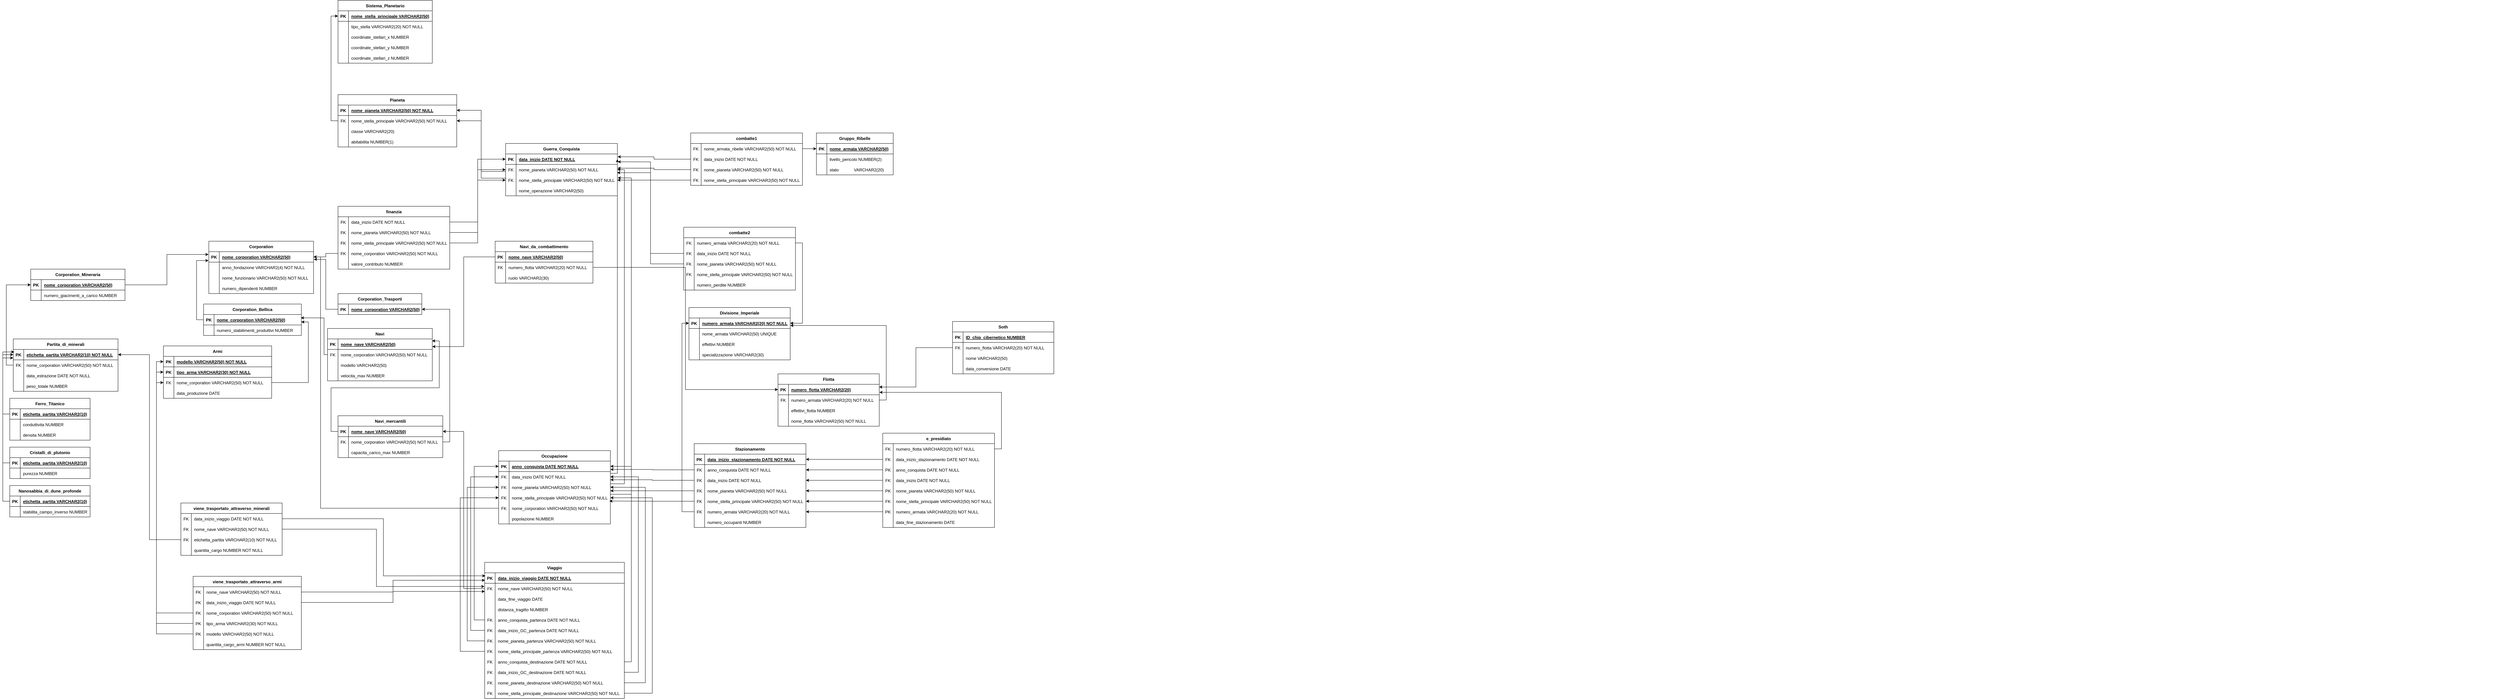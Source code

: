 <mxfile version="27.2.0">
  <diagram name="Page-1" id="RGw_y-nYlKlYPw7lUdpU">
    <mxGraphModel dx="9907" dy="3374" grid="1" gridSize="10" guides="1" tooltips="1" connect="1" arrows="1" fold="1" page="1" pageScale="1" pageWidth="850" pageHeight="1100" math="0" shadow="0">
      <root>
        <mxCell id="0" />
        <mxCell id="1" parent="0" />
        <mxCell id="sWEvBPWv8Z2g5gWIAXbA-1" value="Sistema_Planetario" style="shape=table;startSize=30;container=1;collapsible=1;childLayout=tableLayout;fixedRows=1;rowLines=0;fontStyle=1;align=center;resizeLast=1;" vertex="1" parent="1">
          <mxGeometry x="-4870" y="-540" width="270" height="180" as="geometry" />
        </mxCell>
        <mxCell id="sWEvBPWv8Z2g5gWIAXbA-2" value="" style="shape=tableRow;horizontal=0;startSize=0;swimlaneHead=0;swimlaneBody=0;fillColor=none;collapsible=0;dropTarget=0;points=[[0,0.5],[1,0.5]];portConstraint=eastwest;strokeColor=inherit;top=0;left=0;right=0;bottom=1;" vertex="1" parent="sWEvBPWv8Z2g5gWIAXbA-1">
          <mxGeometry y="30" width="270" height="30" as="geometry" />
        </mxCell>
        <mxCell id="sWEvBPWv8Z2g5gWIAXbA-3" value="PK" style="shape=partialRectangle;overflow=hidden;connectable=0;fillColor=none;strokeColor=inherit;top=0;left=0;bottom=0;right=0;fontStyle=1;" vertex="1" parent="sWEvBPWv8Z2g5gWIAXbA-2">
          <mxGeometry width="30" height="30" as="geometry">
            <mxRectangle width="30" height="30" as="alternateBounds" />
          </mxGeometry>
        </mxCell>
        <mxCell id="sWEvBPWv8Z2g5gWIAXbA-4" value="nome_stella_principale    VARCHAR2(50)    " style="shape=partialRectangle;overflow=hidden;connectable=0;fillColor=none;align=left;strokeColor=inherit;top=0;left=0;bottom=0;right=0;spacingLeft=6;fontStyle=5;" vertex="1" parent="sWEvBPWv8Z2g5gWIAXbA-2">
          <mxGeometry x="30" width="240" height="30" as="geometry">
            <mxRectangle width="240" height="30" as="alternateBounds" />
          </mxGeometry>
        </mxCell>
        <mxCell id="sWEvBPWv8Z2g5gWIAXbA-5" value="" style="shape=tableRow;horizontal=0;startSize=0;swimlaneHead=0;swimlaneBody=0;fillColor=none;collapsible=0;dropTarget=0;points=[[0,0.5],[1,0.5]];portConstraint=eastwest;strokeColor=inherit;top=0;left=0;right=0;bottom=0;" vertex="1" parent="sWEvBPWv8Z2g5gWIAXbA-1">
          <mxGeometry y="60" width="270" height="30" as="geometry" />
        </mxCell>
        <mxCell id="sWEvBPWv8Z2g5gWIAXbA-6" value="" style="shape=partialRectangle;overflow=hidden;connectable=0;fillColor=none;strokeColor=inherit;top=0;left=0;bottom=0;right=0;" vertex="1" parent="sWEvBPWv8Z2g5gWIAXbA-5">
          <mxGeometry width="30" height="30" as="geometry">
            <mxRectangle width="30" height="30" as="alternateBounds" />
          </mxGeometry>
        </mxCell>
        <mxCell id="sWEvBPWv8Z2g5gWIAXbA-7" value="tipo_stella               VARCHAR2(20)    NOT NULL" style="shape=partialRectangle;overflow=hidden;connectable=0;fillColor=none;align=left;strokeColor=inherit;top=0;left=0;bottom=0;right=0;spacingLeft=6;" vertex="1" parent="sWEvBPWv8Z2g5gWIAXbA-5">
          <mxGeometry x="30" width="240" height="30" as="geometry">
            <mxRectangle width="240" height="30" as="alternateBounds" />
          </mxGeometry>
        </mxCell>
        <mxCell id="sWEvBPWv8Z2g5gWIAXbA-8" value="" style="shape=tableRow;horizontal=0;startSize=0;swimlaneHead=0;swimlaneBody=0;fillColor=none;collapsible=0;dropTarget=0;points=[[0,0.5],[1,0.5]];portConstraint=eastwest;strokeColor=inherit;top=0;left=0;right=0;bottom=0;" vertex="1" parent="sWEvBPWv8Z2g5gWIAXbA-1">
          <mxGeometry y="90" width="270" height="30" as="geometry" />
        </mxCell>
        <mxCell id="sWEvBPWv8Z2g5gWIAXbA-9" value="" style="shape=partialRectangle;overflow=hidden;connectable=0;fillColor=none;strokeColor=inherit;top=0;left=0;bottom=0;right=0;" vertex="1" parent="sWEvBPWv8Z2g5gWIAXbA-8">
          <mxGeometry width="30" height="30" as="geometry">
            <mxRectangle width="30" height="30" as="alternateBounds" />
          </mxGeometry>
        </mxCell>
        <mxCell id="sWEvBPWv8Z2g5gWIAXbA-10" value="coordinate_stellari_x     NUMBER" style="shape=partialRectangle;overflow=hidden;connectable=0;fillColor=none;align=left;strokeColor=inherit;top=0;left=0;bottom=0;right=0;spacingLeft=6;" vertex="1" parent="sWEvBPWv8Z2g5gWIAXbA-8">
          <mxGeometry x="30" width="240" height="30" as="geometry">
            <mxRectangle width="240" height="30" as="alternateBounds" />
          </mxGeometry>
        </mxCell>
        <mxCell id="sWEvBPWv8Z2g5gWIAXbA-11" value="" style="shape=tableRow;horizontal=0;startSize=0;swimlaneHead=0;swimlaneBody=0;fillColor=none;collapsible=0;dropTarget=0;points=[[0,0.5],[1,0.5]];portConstraint=eastwest;strokeColor=inherit;top=0;left=0;right=0;bottom=0;" vertex="1" parent="sWEvBPWv8Z2g5gWIAXbA-1">
          <mxGeometry y="120" width="270" height="30" as="geometry" />
        </mxCell>
        <mxCell id="sWEvBPWv8Z2g5gWIAXbA-12" value="" style="shape=partialRectangle;overflow=hidden;connectable=0;fillColor=none;strokeColor=inherit;top=0;left=0;bottom=0;right=0;" vertex="1" parent="sWEvBPWv8Z2g5gWIAXbA-11">
          <mxGeometry width="30" height="30" as="geometry">
            <mxRectangle width="30" height="30" as="alternateBounds" />
          </mxGeometry>
        </mxCell>
        <mxCell id="sWEvBPWv8Z2g5gWIAXbA-13" value="coordinate_stellari_y     NUMBER" style="shape=partialRectangle;overflow=hidden;connectable=0;fillColor=none;align=left;strokeColor=inherit;top=0;left=0;bottom=0;right=0;spacingLeft=6;" vertex="1" parent="sWEvBPWv8Z2g5gWIAXbA-11">
          <mxGeometry x="30" width="240" height="30" as="geometry">
            <mxRectangle width="240" height="30" as="alternateBounds" />
          </mxGeometry>
        </mxCell>
        <mxCell id="sWEvBPWv8Z2g5gWIAXbA-14" value="" style="shape=tableRow;horizontal=0;startSize=0;swimlaneHead=0;swimlaneBody=0;fillColor=none;collapsible=0;dropTarget=0;points=[[0,0.5],[1,0.5]];portConstraint=eastwest;strokeColor=inherit;top=0;left=0;right=0;bottom=0;" vertex="1" parent="sWEvBPWv8Z2g5gWIAXbA-1">
          <mxGeometry y="150" width="270" height="30" as="geometry" />
        </mxCell>
        <mxCell id="sWEvBPWv8Z2g5gWIAXbA-15" value="" style="shape=partialRectangle;overflow=hidden;connectable=0;fillColor=none;strokeColor=inherit;top=0;left=0;bottom=0;right=0;" vertex="1" parent="sWEvBPWv8Z2g5gWIAXbA-14">
          <mxGeometry width="30" height="30" as="geometry">
            <mxRectangle width="30" height="30" as="alternateBounds" />
          </mxGeometry>
        </mxCell>
        <mxCell id="sWEvBPWv8Z2g5gWIAXbA-16" value="coordinate_stellari_z     NUMBER" style="shape=partialRectangle;overflow=hidden;connectable=0;fillColor=none;align=left;strokeColor=inherit;top=0;left=0;bottom=0;right=0;spacingLeft=6;" vertex="1" parent="sWEvBPWv8Z2g5gWIAXbA-14">
          <mxGeometry x="30" width="240" height="30" as="geometry">
            <mxRectangle width="240" height="30" as="alternateBounds" />
          </mxGeometry>
        </mxCell>
        <mxCell id="sWEvBPWv8Z2g5gWIAXbA-17" value="Pianeta" style="shape=table;startSize=30;container=1;collapsible=1;childLayout=tableLayout;fixedRows=1;rowLines=0;fontStyle=1;align=center;resizeLast=1;" vertex="1" parent="1">
          <mxGeometry x="-4870" y="-270" width="340" height="150" as="geometry" />
        </mxCell>
        <mxCell id="sWEvBPWv8Z2g5gWIAXbA-18" value="" style="shape=tableRow;horizontal=0;startSize=0;swimlaneHead=0;swimlaneBody=0;fillColor=none;collapsible=0;dropTarget=0;points=[[0,0.5],[1,0.5]];portConstraint=eastwest;strokeColor=inherit;top=0;left=0;right=0;bottom=1;" vertex="1" parent="sWEvBPWv8Z2g5gWIAXbA-17">
          <mxGeometry y="30" width="340" height="30" as="geometry" />
        </mxCell>
        <mxCell id="sWEvBPWv8Z2g5gWIAXbA-19" value="PK" style="shape=partialRectangle;overflow=hidden;connectable=0;fillColor=none;strokeColor=inherit;top=0;left=0;bottom=0;right=0;fontStyle=1;" vertex="1" parent="sWEvBPWv8Z2g5gWIAXbA-18">
          <mxGeometry width="30" height="30" as="geometry">
            <mxRectangle width="30" height="30" as="alternateBounds" />
          </mxGeometry>
        </mxCell>
        <mxCell id="sWEvBPWv8Z2g5gWIAXbA-20" value="nome_pianeta           VARCHAR2(50)    NOT NULL" style="shape=partialRectangle;overflow=hidden;connectable=0;fillColor=none;align=left;strokeColor=inherit;top=0;left=0;bottom=0;right=0;spacingLeft=6;fontStyle=5;" vertex="1" parent="sWEvBPWv8Z2g5gWIAXbA-18">
          <mxGeometry x="30" width="310" height="30" as="geometry">
            <mxRectangle width="310" height="30" as="alternateBounds" />
          </mxGeometry>
        </mxCell>
        <mxCell id="sWEvBPWv8Z2g5gWIAXbA-21" value="" style="shape=tableRow;horizontal=0;startSize=0;swimlaneHead=0;swimlaneBody=0;fillColor=none;collapsible=0;dropTarget=0;points=[[0,0.5],[1,0.5]];portConstraint=eastwest;strokeColor=inherit;top=0;left=0;right=0;bottom=0;" vertex="1" parent="sWEvBPWv8Z2g5gWIAXbA-17">
          <mxGeometry y="60" width="340" height="30" as="geometry" />
        </mxCell>
        <mxCell id="sWEvBPWv8Z2g5gWIAXbA-22" value="FK" style="shape=partialRectangle;overflow=hidden;connectable=0;fillColor=none;strokeColor=inherit;top=0;left=0;bottom=0;right=0;" vertex="1" parent="sWEvBPWv8Z2g5gWIAXbA-21">
          <mxGeometry width="30" height="30" as="geometry">
            <mxRectangle width="30" height="30" as="alternateBounds" />
          </mxGeometry>
        </mxCell>
        <mxCell id="sWEvBPWv8Z2g5gWIAXbA-23" value="nome_stella_principale VARCHAR2(50)    NOT NULL" style="shape=partialRectangle;overflow=hidden;connectable=0;fillColor=none;align=left;strokeColor=inherit;top=0;left=0;bottom=0;right=0;spacingLeft=6;" vertex="1" parent="sWEvBPWv8Z2g5gWIAXbA-21">
          <mxGeometry x="30" width="310" height="30" as="geometry">
            <mxRectangle width="310" height="30" as="alternateBounds" />
          </mxGeometry>
        </mxCell>
        <mxCell id="sWEvBPWv8Z2g5gWIAXbA-24" value="" style="shape=tableRow;horizontal=0;startSize=0;swimlaneHead=0;swimlaneBody=0;fillColor=none;collapsible=0;dropTarget=0;points=[[0,0.5],[1,0.5]];portConstraint=eastwest;strokeColor=inherit;top=0;left=0;right=0;bottom=0;" vertex="1" parent="sWEvBPWv8Z2g5gWIAXbA-17">
          <mxGeometry y="90" width="340" height="30" as="geometry" />
        </mxCell>
        <mxCell id="sWEvBPWv8Z2g5gWIAXbA-25" value="" style="shape=partialRectangle;overflow=hidden;connectable=0;fillColor=none;strokeColor=inherit;top=0;left=0;bottom=0;right=0;" vertex="1" parent="sWEvBPWv8Z2g5gWIAXbA-24">
          <mxGeometry width="30" height="30" as="geometry">
            <mxRectangle width="30" height="30" as="alternateBounds" />
          </mxGeometry>
        </mxCell>
        <mxCell id="sWEvBPWv8Z2g5gWIAXbA-26" value="classe                 VARCHAR2(20)" style="shape=partialRectangle;overflow=hidden;connectable=0;fillColor=none;align=left;strokeColor=inherit;top=0;left=0;bottom=0;right=0;spacingLeft=6;" vertex="1" parent="sWEvBPWv8Z2g5gWIAXbA-24">
          <mxGeometry x="30" width="310" height="30" as="geometry">
            <mxRectangle width="310" height="30" as="alternateBounds" />
          </mxGeometry>
        </mxCell>
        <mxCell id="sWEvBPWv8Z2g5gWIAXbA-27" value="" style="shape=tableRow;horizontal=0;startSize=0;swimlaneHead=0;swimlaneBody=0;fillColor=none;collapsible=0;dropTarget=0;points=[[0,0.5],[1,0.5]];portConstraint=eastwest;strokeColor=inherit;top=0;left=0;right=0;bottom=0;" vertex="1" parent="sWEvBPWv8Z2g5gWIAXbA-17">
          <mxGeometry y="120" width="340" height="30" as="geometry" />
        </mxCell>
        <mxCell id="sWEvBPWv8Z2g5gWIAXbA-28" value="" style="shape=partialRectangle;overflow=hidden;connectable=0;fillColor=none;strokeColor=inherit;top=0;left=0;bottom=0;right=0;" vertex="1" parent="sWEvBPWv8Z2g5gWIAXbA-27">
          <mxGeometry width="30" height="30" as="geometry">
            <mxRectangle width="30" height="30" as="alternateBounds" />
          </mxGeometry>
        </mxCell>
        <mxCell id="sWEvBPWv8Z2g5gWIAXbA-29" value="abitabilita            NUMBER(1)" style="shape=partialRectangle;overflow=hidden;connectable=0;fillColor=none;align=left;strokeColor=inherit;top=0;left=0;bottom=0;right=0;spacingLeft=6;" vertex="1" parent="sWEvBPWv8Z2g5gWIAXbA-27">
          <mxGeometry x="30" width="310" height="30" as="geometry">
            <mxRectangle width="310" height="30" as="alternateBounds" />
          </mxGeometry>
        </mxCell>
        <mxCell id="sWEvBPWv8Z2g5gWIAXbA-43" value="Gruppo_Ribelle" style="shape=table;startSize=30;container=1;collapsible=1;childLayout=tableLayout;fixedRows=1;rowLines=0;fontStyle=1;align=center;resizeLast=1;" vertex="1" parent="1">
          <mxGeometry x="-3500" y="-160" width="220" height="120" as="geometry" />
        </mxCell>
        <mxCell id="sWEvBPWv8Z2g5gWIAXbA-44" value="" style="shape=tableRow;horizontal=0;startSize=0;swimlaneHead=0;swimlaneBody=0;fillColor=none;collapsible=0;dropTarget=0;points=[[0,0.5],[1,0.5]];portConstraint=eastwest;strokeColor=inherit;top=0;left=0;right=0;bottom=1;" vertex="1" parent="sWEvBPWv8Z2g5gWIAXbA-43">
          <mxGeometry y="30" width="220" height="30" as="geometry" />
        </mxCell>
        <mxCell id="sWEvBPWv8Z2g5gWIAXbA-45" value="PK" style="shape=partialRectangle;overflow=hidden;connectable=0;fillColor=none;strokeColor=inherit;top=0;left=0;bottom=0;right=0;fontStyle=1;" vertex="1" parent="sWEvBPWv8Z2g5gWIAXbA-44">
          <mxGeometry width="30" height="30" as="geometry">
            <mxRectangle width="30" height="30" as="alternateBounds" />
          </mxGeometry>
        </mxCell>
        <mxCell id="sWEvBPWv8Z2g5gWIAXbA-46" value="nome_armata        VARCHAR2(50)    " style="shape=partialRectangle;overflow=hidden;connectable=0;fillColor=none;align=left;strokeColor=inherit;top=0;left=0;bottom=0;right=0;spacingLeft=6;fontStyle=5;" vertex="1" parent="sWEvBPWv8Z2g5gWIAXbA-44">
          <mxGeometry x="30" width="190" height="30" as="geometry">
            <mxRectangle width="190" height="30" as="alternateBounds" />
          </mxGeometry>
        </mxCell>
        <mxCell id="sWEvBPWv8Z2g5gWIAXbA-47" value="" style="shape=tableRow;horizontal=0;startSize=0;swimlaneHead=0;swimlaneBody=0;fillColor=none;collapsible=0;dropTarget=0;points=[[0,0.5],[1,0.5]];portConstraint=eastwest;strokeColor=inherit;top=0;left=0;right=0;bottom=0;" vertex="1" parent="sWEvBPWv8Z2g5gWIAXbA-43">
          <mxGeometry y="60" width="220" height="30" as="geometry" />
        </mxCell>
        <mxCell id="sWEvBPWv8Z2g5gWIAXbA-48" value="" style="shape=partialRectangle;overflow=hidden;connectable=0;fillColor=none;strokeColor=inherit;top=0;left=0;bottom=0;right=0;" vertex="1" parent="sWEvBPWv8Z2g5gWIAXbA-47">
          <mxGeometry width="30" height="30" as="geometry">
            <mxRectangle width="30" height="30" as="alternateBounds" />
          </mxGeometry>
        </mxCell>
        <mxCell id="sWEvBPWv8Z2g5gWIAXbA-49" value="livello_pericolo   NUMBER(2)" style="shape=partialRectangle;overflow=hidden;connectable=0;fillColor=none;align=left;strokeColor=inherit;top=0;left=0;bottom=0;right=0;spacingLeft=6;" vertex="1" parent="sWEvBPWv8Z2g5gWIAXbA-47">
          <mxGeometry x="30" width="190" height="30" as="geometry">
            <mxRectangle width="190" height="30" as="alternateBounds" />
          </mxGeometry>
        </mxCell>
        <mxCell id="sWEvBPWv8Z2g5gWIAXbA-50" value="" style="shape=tableRow;horizontal=0;startSize=0;swimlaneHead=0;swimlaneBody=0;fillColor=none;collapsible=0;dropTarget=0;points=[[0,0.5],[1,0.5]];portConstraint=eastwest;strokeColor=inherit;top=0;left=0;right=0;bottom=0;" vertex="1" parent="sWEvBPWv8Z2g5gWIAXbA-43">
          <mxGeometry y="90" width="220" height="30" as="geometry" />
        </mxCell>
        <mxCell id="sWEvBPWv8Z2g5gWIAXbA-51" value="" style="shape=partialRectangle;overflow=hidden;connectable=0;fillColor=none;strokeColor=inherit;top=0;left=0;bottom=0;right=0;" vertex="1" parent="sWEvBPWv8Z2g5gWIAXbA-50">
          <mxGeometry width="30" height="30" as="geometry">
            <mxRectangle width="30" height="30" as="alternateBounds" />
          </mxGeometry>
        </mxCell>
        <mxCell id="sWEvBPWv8Z2g5gWIAXbA-52" value="stato             VARCHAR2(20)" style="shape=partialRectangle;overflow=hidden;connectable=0;fillColor=none;align=left;strokeColor=inherit;top=0;left=0;bottom=0;right=0;spacingLeft=6;" vertex="1" parent="sWEvBPWv8Z2g5gWIAXbA-50">
          <mxGeometry x="30" width="190" height="30" as="geometry">
            <mxRectangle width="190" height="30" as="alternateBounds" />
          </mxGeometry>
        </mxCell>
        <mxCell id="sWEvBPWv8Z2g5gWIAXbA-53" value="Divisione_Imperiale" style="shape=table;startSize=30;container=1;collapsible=1;childLayout=tableLayout;fixedRows=1;rowLines=0;fontStyle=1;align=center;resizeLast=1;" vertex="1" parent="1">
          <mxGeometry x="-3865" y="340" width="290" height="150" as="geometry" />
        </mxCell>
        <mxCell id="sWEvBPWv8Z2g5gWIAXbA-54" value="" style="shape=tableRow;horizontal=0;startSize=0;swimlaneHead=0;swimlaneBody=0;fillColor=none;collapsible=0;dropTarget=0;points=[[0,0.5],[1,0.5]];portConstraint=eastwest;strokeColor=inherit;top=0;left=0;right=0;bottom=1;" vertex="1" parent="sWEvBPWv8Z2g5gWIAXbA-53">
          <mxGeometry y="30" width="290" height="30" as="geometry" />
        </mxCell>
        <mxCell id="sWEvBPWv8Z2g5gWIAXbA-55" value="PK" style="shape=partialRectangle;overflow=hidden;connectable=0;fillColor=none;strokeColor=inherit;top=0;left=0;bottom=0;right=0;fontStyle=1;" vertex="1" parent="sWEvBPWv8Z2g5gWIAXbA-54">
          <mxGeometry width="30" height="30" as="geometry">
            <mxRectangle width="30" height="30" as="alternateBounds" />
          </mxGeometry>
        </mxCell>
        <mxCell id="sWEvBPWv8Z2g5gWIAXbA-56" value="numero_armata VARCHAR2(20) NOT NULL" style="shape=partialRectangle;overflow=hidden;connectable=0;fillColor=none;align=left;strokeColor=inherit;top=0;left=0;bottom=0;right=0;spacingLeft=6;fontStyle=5;" vertex="1" parent="sWEvBPWv8Z2g5gWIAXbA-54">
          <mxGeometry x="30" width="260" height="30" as="geometry">
            <mxRectangle width="260" height="30" as="alternateBounds" />
          </mxGeometry>
        </mxCell>
        <mxCell id="sWEvBPWv8Z2g5gWIAXbA-57" value="" style="shape=tableRow;horizontal=0;startSize=0;swimlaneHead=0;swimlaneBody=0;fillColor=none;collapsible=0;dropTarget=0;points=[[0,0.5],[1,0.5]];portConstraint=eastwest;strokeColor=inherit;top=0;left=0;right=0;bottom=0;" vertex="1" parent="sWEvBPWv8Z2g5gWIAXbA-53">
          <mxGeometry y="60" width="290" height="30" as="geometry" />
        </mxCell>
        <mxCell id="sWEvBPWv8Z2g5gWIAXbA-58" value="" style="shape=partialRectangle;overflow=hidden;connectable=0;fillColor=none;strokeColor=inherit;top=0;left=0;bottom=0;right=0;" vertex="1" parent="sWEvBPWv8Z2g5gWIAXbA-57">
          <mxGeometry width="30" height="30" as="geometry">
            <mxRectangle width="30" height="30" as="alternateBounds" />
          </mxGeometry>
        </mxCell>
        <mxCell id="sWEvBPWv8Z2g5gWIAXbA-59" value="nome_armata VARCHAR2(50) UNIQUE" style="shape=partialRectangle;overflow=hidden;connectable=0;fillColor=none;align=left;strokeColor=inherit;top=0;left=0;bottom=0;right=0;spacingLeft=6;" vertex="1" parent="sWEvBPWv8Z2g5gWIAXbA-57">
          <mxGeometry x="30" width="260" height="30" as="geometry">
            <mxRectangle width="260" height="30" as="alternateBounds" />
          </mxGeometry>
        </mxCell>
        <mxCell id="sWEvBPWv8Z2g5gWIAXbA-60" value="" style="shape=tableRow;horizontal=0;startSize=0;swimlaneHead=0;swimlaneBody=0;fillColor=none;collapsible=0;dropTarget=0;points=[[0,0.5],[1,0.5]];portConstraint=eastwest;strokeColor=inherit;top=0;left=0;right=0;bottom=0;" vertex="1" parent="sWEvBPWv8Z2g5gWIAXbA-53">
          <mxGeometry y="90" width="290" height="30" as="geometry" />
        </mxCell>
        <mxCell id="sWEvBPWv8Z2g5gWIAXbA-61" value="" style="shape=partialRectangle;overflow=hidden;connectable=0;fillColor=none;strokeColor=inherit;top=0;left=0;bottom=0;right=0;" vertex="1" parent="sWEvBPWv8Z2g5gWIAXbA-60">
          <mxGeometry width="30" height="30" as="geometry">
            <mxRectangle width="30" height="30" as="alternateBounds" />
          </mxGeometry>
        </mxCell>
        <mxCell id="sWEvBPWv8Z2g5gWIAXbA-62" value="effettivi          NUMBER" style="shape=partialRectangle;overflow=hidden;connectable=0;fillColor=none;align=left;strokeColor=inherit;top=0;left=0;bottom=0;right=0;spacingLeft=6;" vertex="1" parent="sWEvBPWv8Z2g5gWIAXbA-60">
          <mxGeometry x="30" width="260" height="30" as="geometry">
            <mxRectangle width="260" height="30" as="alternateBounds" />
          </mxGeometry>
        </mxCell>
        <mxCell id="sWEvBPWv8Z2g5gWIAXbA-63" value="" style="shape=tableRow;horizontal=0;startSize=0;swimlaneHead=0;swimlaneBody=0;fillColor=none;collapsible=0;dropTarget=0;points=[[0,0.5],[1,0.5]];portConstraint=eastwest;strokeColor=inherit;top=0;left=0;right=0;bottom=0;" vertex="1" parent="sWEvBPWv8Z2g5gWIAXbA-53">
          <mxGeometry y="120" width="290" height="30" as="geometry" />
        </mxCell>
        <mxCell id="sWEvBPWv8Z2g5gWIAXbA-64" value="" style="shape=partialRectangle;overflow=hidden;connectable=0;fillColor=none;strokeColor=inherit;top=0;left=0;bottom=0;right=0;" vertex="1" parent="sWEvBPWv8Z2g5gWIAXbA-63">
          <mxGeometry width="30" height="30" as="geometry">
            <mxRectangle width="30" height="30" as="alternateBounds" />
          </mxGeometry>
        </mxCell>
        <mxCell id="sWEvBPWv8Z2g5gWIAXbA-65" value="specializzazione   VARCHAR2(30)" style="shape=partialRectangle;overflow=hidden;connectable=0;fillColor=none;align=left;strokeColor=inherit;top=0;left=0;bottom=0;right=0;spacingLeft=6;" vertex="1" parent="sWEvBPWv8Z2g5gWIAXbA-63">
          <mxGeometry x="30" width="260" height="30" as="geometry">
            <mxRectangle width="260" height="30" as="alternateBounds" />
          </mxGeometry>
        </mxCell>
        <mxCell id="sWEvBPWv8Z2g5gWIAXbA-66" value="Corporation" style="shape=table;startSize=30;container=1;collapsible=1;childLayout=tableLayout;fixedRows=1;rowLines=0;fontStyle=1;align=center;resizeLast=1;" vertex="1" parent="1">
          <mxGeometry x="-5240" y="150" width="300" height="150" as="geometry" />
        </mxCell>
        <mxCell id="sWEvBPWv8Z2g5gWIAXbA-67" value="" style="shape=tableRow;horizontal=0;startSize=0;swimlaneHead=0;swimlaneBody=0;fillColor=none;collapsible=0;dropTarget=0;points=[[0,0.5],[1,0.5]];portConstraint=eastwest;strokeColor=inherit;top=0;left=0;right=0;bottom=1;" vertex="1" parent="sWEvBPWv8Z2g5gWIAXbA-66">
          <mxGeometry y="30" width="300" height="30" as="geometry" />
        </mxCell>
        <mxCell id="sWEvBPWv8Z2g5gWIAXbA-68" value="PK" style="shape=partialRectangle;overflow=hidden;connectable=0;fillColor=none;strokeColor=inherit;top=0;left=0;bottom=0;right=0;fontStyle=1;" vertex="1" parent="sWEvBPWv8Z2g5gWIAXbA-67">
          <mxGeometry width="30" height="30" as="geometry">
            <mxRectangle width="30" height="30" as="alternateBounds" />
          </mxGeometry>
        </mxCell>
        <mxCell id="sWEvBPWv8Z2g5gWIAXbA-69" value="nome_corporation   VARCHAR2(50)    " style="shape=partialRectangle;overflow=hidden;connectable=0;fillColor=none;align=left;strokeColor=inherit;top=0;left=0;bottom=0;right=0;spacingLeft=6;fontStyle=5;" vertex="1" parent="sWEvBPWv8Z2g5gWIAXbA-67">
          <mxGeometry x="30" width="270" height="30" as="geometry">
            <mxRectangle width="270" height="30" as="alternateBounds" />
          </mxGeometry>
        </mxCell>
        <mxCell id="sWEvBPWv8Z2g5gWIAXbA-70" value="" style="shape=tableRow;horizontal=0;startSize=0;swimlaneHead=0;swimlaneBody=0;fillColor=none;collapsible=0;dropTarget=0;points=[[0,0.5],[1,0.5]];portConstraint=eastwest;strokeColor=inherit;top=0;left=0;right=0;bottom=0;" vertex="1" parent="sWEvBPWv8Z2g5gWIAXbA-66">
          <mxGeometry y="60" width="300" height="30" as="geometry" />
        </mxCell>
        <mxCell id="sWEvBPWv8Z2g5gWIAXbA-71" value="" style="shape=partialRectangle;overflow=hidden;connectable=0;fillColor=none;strokeColor=inherit;top=0;left=0;bottom=0;right=0;" vertex="1" parent="sWEvBPWv8Z2g5gWIAXbA-70">
          <mxGeometry width="30" height="30" as="geometry">
            <mxRectangle width="30" height="30" as="alternateBounds" />
          </mxGeometry>
        </mxCell>
        <mxCell id="sWEvBPWv8Z2g5gWIAXbA-72" value="anno_fondazione    VARCHAR2(4)     NOT NULL" style="shape=partialRectangle;overflow=hidden;connectable=0;fillColor=none;align=left;strokeColor=inherit;top=0;left=0;bottom=0;right=0;spacingLeft=6;" vertex="1" parent="sWEvBPWv8Z2g5gWIAXbA-70">
          <mxGeometry x="30" width="270" height="30" as="geometry">
            <mxRectangle width="270" height="30" as="alternateBounds" />
          </mxGeometry>
        </mxCell>
        <mxCell id="sWEvBPWv8Z2g5gWIAXbA-73" value="" style="shape=tableRow;horizontal=0;startSize=0;swimlaneHead=0;swimlaneBody=0;fillColor=none;collapsible=0;dropTarget=0;points=[[0,0.5],[1,0.5]];portConstraint=eastwest;strokeColor=inherit;top=0;left=0;right=0;bottom=0;" vertex="1" parent="sWEvBPWv8Z2g5gWIAXbA-66">
          <mxGeometry y="90" width="300" height="30" as="geometry" />
        </mxCell>
        <mxCell id="sWEvBPWv8Z2g5gWIAXbA-74" value="" style="shape=partialRectangle;overflow=hidden;connectable=0;fillColor=none;strokeColor=inherit;top=0;left=0;bottom=0;right=0;" vertex="1" parent="sWEvBPWv8Z2g5gWIAXbA-73">
          <mxGeometry width="30" height="30" as="geometry">
            <mxRectangle width="30" height="30" as="alternateBounds" />
          </mxGeometry>
        </mxCell>
        <mxCell id="sWEvBPWv8Z2g5gWIAXbA-75" value="nome_funzionario   VARCHAR2(50)    NOT NULL" style="shape=partialRectangle;overflow=hidden;connectable=0;fillColor=none;align=left;strokeColor=inherit;top=0;left=0;bottom=0;right=0;spacingLeft=6;" vertex="1" parent="sWEvBPWv8Z2g5gWIAXbA-73">
          <mxGeometry x="30" width="270" height="30" as="geometry">
            <mxRectangle width="270" height="30" as="alternateBounds" />
          </mxGeometry>
        </mxCell>
        <mxCell id="sWEvBPWv8Z2g5gWIAXbA-76" value="" style="shape=tableRow;horizontal=0;startSize=0;swimlaneHead=0;swimlaneBody=0;fillColor=none;collapsible=0;dropTarget=0;points=[[0,0.5],[1,0.5]];portConstraint=eastwest;strokeColor=inherit;top=0;left=0;right=0;bottom=0;" vertex="1" parent="sWEvBPWv8Z2g5gWIAXbA-66">
          <mxGeometry y="120" width="300" height="30" as="geometry" />
        </mxCell>
        <mxCell id="sWEvBPWv8Z2g5gWIAXbA-77" value="" style="shape=partialRectangle;overflow=hidden;connectable=0;fillColor=none;strokeColor=inherit;top=0;left=0;bottom=0;right=0;" vertex="1" parent="sWEvBPWv8Z2g5gWIAXbA-76">
          <mxGeometry width="30" height="30" as="geometry">
            <mxRectangle width="30" height="30" as="alternateBounds" />
          </mxGeometry>
        </mxCell>
        <mxCell id="sWEvBPWv8Z2g5gWIAXbA-78" value="numero_dipendenti  NUMBER" style="shape=partialRectangle;overflow=hidden;connectable=0;fillColor=none;align=left;strokeColor=inherit;top=0;left=0;bottom=0;right=0;spacingLeft=6;" vertex="1" parent="sWEvBPWv8Z2g5gWIAXbA-76">
          <mxGeometry x="30" width="270" height="30" as="geometry">
            <mxRectangle width="270" height="30" as="alternateBounds" />
          </mxGeometry>
        </mxCell>
        <mxCell id="sWEvBPWv8Z2g5gWIAXbA-79" value="Corporation_Bellica" style="shape=table;startSize=30;container=1;collapsible=1;childLayout=tableLayout;fixedRows=1;rowLines=0;fontStyle=1;align=center;resizeLast=1;" vertex="1" parent="1">
          <mxGeometry x="-5255" y="330" width="280" height="90" as="geometry" />
        </mxCell>
        <mxCell id="sWEvBPWv8Z2g5gWIAXbA-80" value="" style="shape=tableRow;horizontal=0;startSize=0;swimlaneHead=0;swimlaneBody=0;fillColor=none;collapsible=0;dropTarget=0;points=[[0,0.5],[1,0.5]];portConstraint=eastwest;strokeColor=inherit;top=0;left=0;right=0;bottom=1;" vertex="1" parent="sWEvBPWv8Z2g5gWIAXbA-79">
          <mxGeometry y="30" width="280" height="30" as="geometry" />
        </mxCell>
        <mxCell id="sWEvBPWv8Z2g5gWIAXbA-81" value="PK" style="shape=partialRectangle;overflow=hidden;connectable=0;fillColor=none;strokeColor=inherit;top=0;left=0;bottom=0;right=0;fontStyle=1;" vertex="1" parent="sWEvBPWv8Z2g5gWIAXbA-80">
          <mxGeometry width="30" height="30" as="geometry">
            <mxRectangle width="30" height="30" as="alternateBounds" />
          </mxGeometry>
        </mxCell>
        <mxCell id="sWEvBPWv8Z2g5gWIAXbA-82" value="nome_corporation               VARCHAR2(50)    " style="shape=partialRectangle;overflow=hidden;connectable=0;fillColor=none;align=left;strokeColor=inherit;top=0;left=0;bottom=0;right=0;spacingLeft=6;fontStyle=5;" vertex="1" parent="sWEvBPWv8Z2g5gWIAXbA-80">
          <mxGeometry x="30" width="250" height="30" as="geometry">
            <mxRectangle width="250" height="30" as="alternateBounds" />
          </mxGeometry>
        </mxCell>
        <mxCell id="sWEvBPWv8Z2g5gWIAXbA-83" value="" style="shape=tableRow;horizontal=0;startSize=0;swimlaneHead=0;swimlaneBody=0;fillColor=none;collapsible=0;dropTarget=0;points=[[0,0.5],[1,0.5]];portConstraint=eastwest;strokeColor=inherit;top=0;left=0;right=0;bottom=0;" vertex="1" parent="sWEvBPWv8Z2g5gWIAXbA-79">
          <mxGeometry y="60" width="280" height="30" as="geometry" />
        </mxCell>
        <mxCell id="sWEvBPWv8Z2g5gWIAXbA-84" value="" style="shape=partialRectangle;overflow=hidden;connectable=0;fillColor=none;strokeColor=inherit;top=0;left=0;bottom=0;right=0;" vertex="1" parent="sWEvBPWv8Z2g5gWIAXbA-83">
          <mxGeometry width="30" height="30" as="geometry">
            <mxRectangle width="30" height="30" as="alternateBounds" />
          </mxGeometry>
        </mxCell>
        <mxCell id="sWEvBPWv8Z2g5gWIAXbA-85" value="numero_stabilimenti_produttivi NUMBER" style="shape=partialRectangle;overflow=hidden;connectable=0;fillColor=none;align=left;strokeColor=inherit;top=0;left=0;bottom=0;right=0;spacingLeft=6;" vertex="1" parent="sWEvBPWv8Z2g5gWIAXbA-83">
          <mxGeometry x="30" width="250" height="30" as="geometry">
            <mxRectangle width="250" height="30" as="alternateBounds" />
          </mxGeometry>
        </mxCell>
        <mxCell id="sWEvBPWv8Z2g5gWIAXbA-86" value="Corporation_Trasporti" style="shape=table;startSize=30;container=1;collapsible=1;childLayout=tableLayout;fixedRows=1;rowLines=0;fontStyle=1;align=center;resizeLast=1;" vertex="1" parent="1">
          <mxGeometry x="-4870" y="300" width="240" height="60" as="geometry" />
        </mxCell>
        <mxCell id="sWEvBPWv8Z2g5gWIAXbA-87" value="" style="shape=tableRow;horizontal=0;startSize=0;swimlaneHead=0;swimlaneBody=0;fillColor=none;collapsible=0;dropTarget=0;points=[[0,0.5],[1,0.5]];portConstraint=eastwest;strokeColor=inherit;top=0;left=0;right=0;bottom=1;" vertex="1" parent="sWEvBPWv8Z2g5gWIAXbA-86">
          <mxGeometry y="30" width="240" height="30" as="geometry" />
        </mxCell>
        <mxCell id="sWEvBPWv8Z2g5gWIAXbA-88" value="PK" style="shape=partialRectangle;overflow=hidden;connectable=0;fillColor=none;strokeColor=inherit;top=0;left=0;bottom=0;right=0;fontStyle=1;" vertex="1" parent="sWEvBPWv8Z2g5gWIAXbA-87">
          <mxGeometry width="30" height="30" as="geometry">
            <mxRectangle width="30" height="30" as="alternateBounds" />
          </mxGeometry>
        </mxCell>
        <mxCell id="sWEvBPWv8Z2g5gWIAXbA-89" value="nome_corporation   VARCHAR2(50)    " style="shape=partialRectangle;overflow=hidden;connectable=0;fillColor=none;align=left;strokeColor=inherit;top=0;left=0;bottom=0;right=0;spacingLeft=6;fontStyle=5;" vertex="1" parent="sWEvBPWv8Z2g5gWIAXbA-87">
          <mxGeometry x="30" width="210" height="30" as="geometry">
            <mxRectangle width="210" height="30" as="alternateBounds" />
          </mxGeometry>
        </mxCell>
        <mxCell id="sWEvBPWv8Z2g5gWIAXbA-90" value="Corporation_Mineraria" style="shape=table;startSize=30;container=1;collapsible=1;childLayout=tableLayout;fixedRows=1;rowLines=0;fontStyle=1;align=center;resizeLast=1;" vertex="1" parent="1">
          <mxGeometry x="-5750" y="230" width="270" height="90" as="geometry" />
        </mxCell>
        <mxCell id="sWEvBPWv8Z2g5gWIAXbA-91" value="" style="shape=tableRow;horizontal=0;startSize=0;swimlaneHead=0;swimlaneBody=0;fillColor=none;collapsible=0;dropTarget=0;points=[[0,0.5],[1,0.5]];portConstraint=eastwest;strokeColor=inherit;top=0;left=0;right=0;bottom=1;" vertex="1" parent="sWEvBPWv8Z2g5gWIAXbA-90">
          <mxGeometry y="30" width="270" height="30" as="geometry" />
        </mxCell>
        <mxCell id="sWEvBPWv8Z2g5gWIAXbA-92" value="PK" style="shape=partialRectangle;overflow=hidden;connectable=0;fillColor=none;strokeColor=inherit;top=0;left=0;bottom=0;right=0;fontStyle=1;" vertex="1" parent="sWEvBPWv8Z2g5gWIAXbA-91">
          <mxGeometry width="30" height="30" as="geometry">
            <mxRectangle width="30" height="30" as="alternateBounds" />
          </mxGeometry>
        </mxCell>
        <mxCell id="sWEvBPWv8Z2g5gWIAXbA-93" value="nome_corporation               VARCHAR2(50)    " style="shape=partialRectangle;overflow=hidden;connectable=0;fillColor=none;align=left;strokeColor=inherit;top=0;left=0;bottom=0;right=0;spacingLeft=6;fontStyle=5;" vertex="1" parent="sWEvBPWv8Z2g5gWIAXbA-91">
          <mxGeometry x="30" width="240" height="30" as="geometry">
            <mxRectangle width="240" height="30" as="alternateBounds" />
          </mxGeometry>
        </mxCell>
        <mxCell id="sWEvBPWv8Z2g5gWIAXbA-94" value="" style="shape=tableRow;horizontal=0;startSize=0;swimlaneHead=0;swimlaneBody=0;fillColor=none;collapsible=0;dropTarget=0;points=[[0,0.5],[1,0.5]];portConstraint=eastwest;strokeColor=inherit;top=0;left=0;right=0;bottom=0;" vertex="1" parent="sWEvBPWv8Z2g5gWIAXbA-90">
          <mxGeometry y="60" width="270" height="30" as="geometry" />
        </mxCell>
        <mxCell id="sWEvBPWv8Z2g5gWIAXbA-95" value="" style="shape=partialRectangle;overflow=hidden;connectable=0;fillColor=none;strokeColor=inherit;top=0;left=0;bottom=0;right=0;" vertex="1" parent="sWEvBPWv8Z2g5gWIAXbA-94">
          <mxGeometry width="30" height="30" as="geometry">
            <mxRectangle width="30" height="30" as="alternateBounds" />
          </mxGeometry>
        </mxCell>
        <mxCell id="sWEvBPWv8Z2g5gWIAXbA-96" value="numero_giacimenti_a_carico    NUMBER" style="shape=partialRectangle;overflow=hidden;connectable=0;fillColor=none;align=left;strokeColor=inherit;top=0;left=0;bottom=0;right=0;spacingLeft=6;" vertex="1" parent="sWEvBPWv8Z2g5gWIAXbA-94">
          <mxGeometry x="30" width="240" height="30" as="geometry">
            <mxRectangle width="240" height="30" as="alternateBounds" />
          </mxGeometry>
        </mxCell>
        <mxCell id="sWEvBPWv8Z2g5gWIAXbA-97" value="Ferro_Titanico" style="shape=table;startSize=30;container=1;collapsible=1;childLayout=tableLayout;fixedRows=1;rowLines=0;fontStyle=1;align=center;resizeLast=1;" vertex="1" parent="1">
          <mxGeometry x="-5810" y="600" width="230" height="120" as="geometry" />
        </mxCell>
        <mxCell id="sWEvBPWv8Z2g5gWIAXbA-98" value="" style="shape=tableRow;horizontal=0;startSize=0;swimlaneHead=0;swimlaneBody=0;fillColor=none;collapsible=0;dropTarget=0;points=[[0,0.5],[1,0.5]];portConstraint=eastwest;strokeColor=inherit;top=0;left=0;right=0;bottom=1;" vertex="1" parent="sWEvBPWv8Z2g5gWIAXbA-97">
          <mxGeometry y="30" width="230" height="30" as="geometry" />
        </mxCell>
        <mxCell id="sWEvBPWv8Z2g5gWIAXbA-99" value="PK" style="shape=partialRectangle;overflow=hidden;connectable=0;fillColor=none;strokeColor=inherit;top=0;left=0;bottom=0;right=0;fontStyle=1;" vertex="1" parent="sWEvBPWv8Z2g5gWIAXbA-98">
          <mxGeometry width="30" height="30" as="geometry">
            <mxRectangle width="30" height="30" as="alternateBounds" />
          </mxGeometry>
        </mxCell>
        <mxCell id="sWEvBPWv8Z2g5gWIAXbA-100" value="etichetta_partita  VARCHAR2(10)          " style="shape=partialRectangle;overflow=hidden;connectable=0;fillColor=none;align=left;strokeColor=inherit;top=0;left=0;bottom=0;right=0;spacingLeft=6;fontStyle=5;" vertex="1" parent="sWEvBPWv8Z2g5gWIAXbA-98">
          <mxGeometry x="30" width="200" height="30" as="geometry">
            <mxRectangle width="200" height="30" as="alternateBounds" />
          </mxGeometry>
        </mxCell>
        <mxCell id="sWEvBPWv8Z2g5gWIAXbA-101" value="" style="shape=tableRow;horizontal=0;startSize=0;swimlaneHead=0;swimlaneBody=0;fillColor=none;collapsible=0;dropTarget=0;points=[[0,0.5],[1,0.5]];portConstraint=eastwest;strokeColor=inherit;top=0;left=0;right=0;bottom=0;" vertex="1" parent="sWEvBPWv8Z2g5gWIAXbA-97">
          <mxGeometry y="60" width="230" height="30" as="geometry" />
        </mxCell>
        <mxCell id="sWEvBPWv8Z2g5gWIAXbA-102" value="" style="shape=partialRectangle;overflow=hidden;connectable=0;fillColor=none;strokeColor=inherit;top=0;left=0;bottom=0;right=0;" vertex="1" parent="sWEvBPWv8Z2g5gWIAXbA-101">
          <mxGeometry width="30" height="30" as="geometry">
            <mxRectangle width="30" height="30" as="alternateBounds" />
          </mxGeometry>
        </mxCell>
        <mxCell id="sWEvBPWv8Z2g5gWIAXbA-103" value="conduttivita       NUMBER" style="shape=partialRectangle;overflow=hidden;connectable=0;fillColor=none;align=left;strokeColor=inherit;top=0;left=0;bottom=0;right=0;spacingLeft=6;" vertex="1" parent="sWEvBPWv8Z2g5gWIAXbA-101">
          <mxGeometry x="30" width="200" height="30" as="geometry">
            <mxRectangle width="200" height="30" as="alternateBounds" />
          </mxGeometry>
        </mxCell>
        <mxCell id="sWEvBPWv8Z2g5gWIAXbA-104" value="" style="shape=tableRow;horizontal=0;startSize=0;swimlaneHead=0;swimlaneBody=0;fillColor=none;collapsible=0;dropTarget=0;points=[[0,0.5],[1,0.5]];portConstraint=eastwest;strokeColor=inherit;top=0;left=0;right=0;bottom=0;" vertex="1" parent="sWEvBPWv8Z2g5gWIAXbA-97">
          <mxGeometry y="90" width="230" height="30" as="geometry" />
        </mxCell>
        <mxCell id="sWEvBPWv8Z2g5gWIAXbA-105" value="" style="shape=partialRectangle;overflow=hidden;connectable=0;fillColor=none;strokeColor=inherit;top=0;left=0;bottom=0;right=0;" vertex="1" parent="sWEvBPWv8Z2g5gWIAXbA-104">
          <mxGeometry width="30" height="30" as="geometry">
            <mxRectangle width="30" height="30" as="alternateBounds" />
          </mxGeometry>
        </mxCell>
        <mxCell id="sWEvBPWv8Z2g5gWIAXbA-106" value="densita            NUMBER" style="shape=partialRectangle;overflow=hidden;connectable=0;fillColor=none;align=left;strokeColor=inherit;top=0;left=0;bottom=0;right=0;spacingLeft=6;" vertex="1" parent="sWEvBPWv8Z2g5gWIAXbA-104">
          <mxGeometry x="30" width="200" height="30" as="geometry">
            <mxRectangle width="200" height="30" as="alternateBounds" />
          </mxGeometry>
        </mxCell>
        <mxCell id="sWEvBPWv8Z2g5gWIAXbA-107" value="Nanosabbia_di_dune_profonde" style="shape=table;startSize=30;container=1;collapsible=1;childLayout=tableLayout;fixedRows=1;rowLines=0;fontStyle=1;align=center;resizeLast=1;" vertex="1" parent="1">
          <mxGeometry x="-5810" y="850" width="230" height="90" as="geometry" />
        </mxCell>
        <mxCell id="sWEvBPWv8Z2g5gWIAXbA-108" value="" style="shape=tableRow;horizontal=0;startSize=0;swimlaneHead=0;swimlaneBody=0;fillColor=none;collapsible=0;dropTarget=0;points=[[0,0.5],[1,0.5]];portConstraint=eastwest;strokeColor=inherit;top=0;left=0;right=0;bottom=1;" vertex="1" parent="sWEvBPWv8Z2g5gWIAXbA-107">
          <mxGeometry y="30" width="230" height="30" as="geometry" />
        </mxCell>
        <mxCell id="sWEvBPWv8Z2g5gWIAXbA-109" value="PK" style="shape=partialRectangle;overflow=hidden;connectable=0;fillColor=none;strokeColor=inherit;top=0;left=0;bottom=0;right=0;fontStyle=1;" vertex="1" parent="sWEvBPWv8Z2g5gWIAXbA-108">
          <mxGeometry width="30" height="30" as="geometry">
            <mxRectangle width="30" height="30" as="alternateBounds" />
          </mxGeometry>
        </mxCell>
        <mxCell id="sWEvBPWv8Z2g5gWIAXbA-110" value="etichetta_partita  VARCHAR2(10)          " style="shape=partialRectangle;overflow=hidden;connectable=0;fillColor=none;align=left;strokeColor=inherit;top=0;left=0;bottom=0;right=0;spacingLeft=6;fontStyle=5;" vertex="1" parent="sWEvBPWv8Z2g5gWIAXbA-108">
          <mxGeometry x="30" width="200" height="30" as="geometry">
            <mxRectangle width="200" height="30" as="alternateBounds" />
          </mxGeometry>
        </mxCell>
        <mxCell id="sWEvBPWv8Z2g5gWIAXbA-111" value="" style="shape=tableRow;horizontal=0;startSize=0;swimlaneHead=0;swimlaneBody=0;fillColor=none;collapsible=0;dropTarget=0;points=[[0,0.5],[1,0.5]];portConstraint=eastwest;strokeColor=inherit;top=0;left=0;right=0;bottom=0;" vertex="1" parent="sWEvBPWv8Z2g5gWIAXbA-107">
          <mxGeometry y="60" width="230" height="30" as="geometry" />
        </mxCell>
        <mxCell id="sWEvBPWv8Z2g5gWIAXbA-112" value="" style="shape=partialRectangle;overflow=hidden;connectable=0;fillColor=none;strokeColor=inherit;top=0;left=0;bottom=0;right=0;" vertex="1" parent="sWEvBPWv8Z2g5gWIAXbA-111">
          <mxGeometry width="30" height="30" as="geometry">
            <mxRectangle width="30" height="30" as="alternateBounds" />
          </mxGeometry>
        </mxCell>
        <mxCell id="sWEvBPWv8Z2g5gWIAXbA-113" value="stabilita_campo_inverso NUMBER" style="shape=partialRectangle;overflow=hidden;connectable=0;fillColor=none;align=left;strokeColor=inherit;top=0;left=0;bottom=0;right=0;spacingLeft=6;" vertex="1" parent="sWEvBPWv8Z2g5gWIAXbA-111">
          <mxGeometry x="30" width="200" height="30" as="geometry">
            <mxRectangle width="200" height="30" as="alternateBounds" />
          </mxGeometry>
        </mxCell>
        <mxCell id="sWEvBPWv8Z2g5gWIAXbA-114" value="Cristalli_di_plutonio" style="shape=table;startSize=30;container=1;collapsible=1;childLayout=tableLayout;fixedRows=1;rowLines=0;fontStyle=1;align=center;resizeLast=1;" vertex="1" parent="1">
          <mxGeometry x="-5810" y="740" width="230" height="90" as="geometry" />
        </mxCell>
        <mxCell id="sWEvBPWv8Z2g5gWIAXbA-115" value="" style="shape=tableRow;horizontal=0;startSize=0;swimlaneHead=0;swimlaneBody=0;fillColor=none;collapsible=0;dropTarget=0;points=[[0,0.5],[1,0.5]];portConstraint=eastwest;strokeColor=inherit;top=0;left=0;right=0;bottom=1;" vertex="1" parent="sWEvBPWv8Z2g5gWIAXbA-114">
          <mxGeometry y="30" width="230" height="30" as="geometry" />
        </mxCell>
        <mxCell id="sWEvBPWv8Z2g5gWIAXbA-116" value="PK" style="shape=partialRectangle;overflow=hidden;connectable=0;fillColor=none;strokeColor=inherit;top=0;left=0;bottom=0;right=0;fontStyle=1;" vertex="1" parent="sWEvBPWv8Z2g5gWIAXbA-115">
          <mxGeometry width="30" height="30" as="geometry">
            <mxRectangle width="30" height="30" as="alternateBounds" />
          </mxGeometry>
        </mxCell>
        <mxCell id="sWEvBPWv8Z2g5gWIAXbA-117" value="etichetta_partita  VARCHAR2(10)          " style="shape=partialRectangle;overflow=hidden;connectable=0;fillColor=none;align=left;strokeColor=inherit;top=0;left=0;bottom=0;right=0;spacingLeft=6;fontStyle=5;" vertex="1" parent="sWEvBPWv8Z2g5gWIAXbA-115">
          <mxGeometry x="30" width="200" height="30" as="geometry">
            <mxRectangle width="200" height="30" as="alternateBounds" />
          </mxGeometry>
        </mxCell>
        <mxCell id="sWEvBPWv8Z2g5gWIAXbA-118" value="" style="shape=tableRow;horizontal=0;startSize=0;swimlaneHead=0;swimlaneBody=0;fillColor=none;collapsible=0;dropTarget=0;points=[[0,0.5],[1,0.5]];portConstraint=eastwest;strokeColor=inherit;top=0;left=0;right=0;bottom=0;" vertex="1" parent="sWEvBPWv8Z2g5gWIAXbA-114">
          <mxGeometry y="60" width="230" height="30" as="geometry" />
        </mxCell>
        <mxCell id="sWEvBPWv8Z2g5gWIAXbA-119" value="" style="shape=partialRectangle;overflow=hidden;connectable=0;fillColor=none;strokeColor=inherit;top=0;left=0;bottom=0;right=0;" vertex="1" parent="sWEvBPWv8Z2g5gWIAXbA-118">
          <mxGeometry width="30" height="30" as="geometry">
            <mxRectangle width="30" height="30" as="alternateBounds" />
          </mxGeometry>
        </mxCell>
        <mxCell id="sWEvBPWv8Z2g5gWIAXbA-120" value="purezza            NUMBER" style="shape=partialRectangle;overflow=hidden;connectable=0;fillColor=none;align=left;strokeColor=inherit;top=0;left=0;bottom=0;right=0;spacingLeft=6;" vertex="1" parent="sWEvBPWv8Z2g5gWIAXbA-118">
          <mxGeometry x="30" width="200" height="30" as="geometry">
            <mxRectangle width="200" height="30" as="alternateBounds" />
          </mxGeometry>
        </mxCell>
        <mxCell id="sWEvBPWv8Z2g5gWIAXbA-121" value="finanzia" style="shape=table;startSize=30;container=1;collapsible=1;childLayout=tableLayout;fixedRows=1;rowLines=0;fontStyle=1;align=center;resizeLast=1;" vertex="1" parent="1">
          <mxGeometry x="-4870" y="50" width="320" height="180.0" as="geometry" />
        </mxCell>
        <mxCell id="sWEvBPWv8Z2g5gWIAXbA-128" value="" style="shape=tableRow;horizontal=0;startSize=0;swimlaneHead=0;swimlaneBody=0;fillColor=none;collapsible=0;dropTarget=0;points=[[0,0.5],[1,0.5]];portConstraint=eastwest;strokeColor=inherit;top=0;left=0;right=0;bottom=0;" vertex="1" parent="sWEvBPWv8Z2g5gWIAXbA-121">
          <mxGeometry y="30" width="320" height="30" as="geometry" />
        </mxCell>
        <mxCell id="sWEvBPWv8Z2g5gWIAXbA-129" value="FK" style="shape=partialRectangle;overflow=hidden;connectable=0;fillColor=none;strokeColor=inherit;top=0;left=0;bottom=0;right=0;" vertex="1" parent="sWEvBPWv8Z2g5gWIAXbA-128">
          <mxGeometry width="30" height="30" as="geometry">
            <mxRectangle width="30" height="30" as="alternateBounds" />
          </mxGeometry>
        </mxCell>
        <mxCell id="sWEvBPWv8Z2g5gWIAXbA-130" value="data_inizio        DATE            NOT NULL" style="shape=partialRectangle;overflow=hidden;connectable=0;fillColor=none;align=left;strokeColor=inherit;top=0;left=0;bottom=0;right=0;spacingLeft=6;" vertex="1" parent="sWEvBPWv8Z2g5gWIAXbA-128">
          <mxGeometry x="30" width="290" height="30" as="geometry">
            <mxRectangle width="290" height="30" as="alternateBounds" />
          </mxGeometry>
        </mxCell>
        <mxCell id="sWEvBPWv8Z2g5gWIAXbA-131" value="" style="shape=tableRow;horizontal=0;startSize=0;swimlaneHead=0;swimlaneBody=0;fillColor=none;collapsible=0;dropTarget=0;points=[[0,0.5],[1,0.5]];portConstraint=eastwest;strokeColor=inherit;top=0;left=0;right=0;bottom=0;" vertex="1" parent="sWEvBPWv8Z2g5gWIAXbA-121">
          <mxGeometry y="60" width="320" height="30" as="geometry" />
        </mxCell>
        <mxCell id="sWEvBPWv8Z2g5gWIAXbA-132" value="FK" style="shape=partialRectangle;overflow=hidden;connectable=0;fillColor=none;strokeColor=inherit;top=0;left=0;bottom=0;right=0;" vertex="1" parent="sWEvBPWv8Z2g5gWIAXbA-131">
          <mxGeometry width="30" height="30" as="geometry">
            <mxRectangle width="30" height="30" as="alternateBounds" />
          </mxGeometry>
        </mxCell>
        <mxCell id="sWEvBPWv8Z2g5gWIAXbA-133" value="nome_pianeta       VARCHAR2(50)    NOT NULL" style="shape=partialRectangle;overflow=hidden;connectable=0;fillColor=none;align=left;strokeColor=inherit;top=0;left=0;bottom=0;right=0;spacingLeft=6;" vertex="1" parent="sWEvBPWv8Z2g5gWIAXbA-131">
          <mxGeometry x="30" width="290" height="30" as="geometry">
            <mxRectangle width="290" height="30" as="alternateBounds" />
          </mxGeometry>
        </mxCell>
        <mxCell id="sWEvBPWv8Z2g5gWIAXbA-465" style="shape=tableRow;horizontal=0;startSize=0;swimlaneHead=0;swimlaneBody=0;fillColor=none;collapsible=0;dropTarget=0;points=[[0,0.5],[1,0.5]];portConstraint=eastwest;strokeColor=inherit;top=0;left=0;right=0;bottom=0;" vertex="1" parent="sWEvBPWv8Z2g5gWIAXbA-121">
          <mxGeometry y="90" width="320" height="30" as="geometry" />
        </mxCell>
        <mxCell id="sWEvBPWv8Z2g5gWIAXbA-466" value="FK" style="shape=partialRectangle;overflow=hidden;connectable=0;fillColor=none;strokeColor=inherit;top=0;left=0;bottom=0;right=0;" vertex="1" parent="sWEvBPWv8Z2g5gWIAXbA-465">
          <mxGeometry width="30" height="30" as="geometry">
            <mxRectangle width="30" height="30" as="alternateBounds" />
          </mxGeometry>
        </mxCell>
        <mxCell id="sWEvBPWv8Z2g5gWIAXbA-467" value="nome_stella_principale VARCHAR2(50) NOT NULL" style="shape=partialRectangle;overflow=hidden;connectable=0;fillColor=none;align=left;strokeColor=inherit;top=0;left=0;bottom=0;right=0;spacingLeft=6;" vertex="1" parent="sWEvBPWv8Z2g5gWIAXbA-465">
          <mxGeometry x="30" width="290" height="30" as="geometry">
            <mxRectangle width="290" height="30" as="alternateBounds" />
          </mxGeometry>
        </mxCell>
        <mxCell id="sWEvBPWv8Z2g5gWIAXbA-468" style="shape=tableRow;horizontal=0;startSize=0;swimlaneHead=0;swimlaneBody=0;fillColor=none;collapsible=0;dropTarget=0;points=[[0,0.5],[1,0.5]];portConstraint=eastwest;strokeColor=inherit;top=0;left=0;right=0;bottom=0;" vertex="1" parent="sWEvBPWv8Z2g5gWIAXbA-121">
          <mxGeometry y="120" width="320" height="30" as="geometry" />
        </mxCell>
        <mxCell id="sWEvBPWv8Z2g5gWIAXbA-469" value="FK" style="shape=partialRectangle;overflow=hidden;connectable=0;fillColor=none;strokeColor=inherit;top=0;left=0;bottom=0;right=0;" vertex="1" parent="sWEvBPWv8Z2g5gWIAXbA-468">
          <mxGeometry width="30" height="30" as="geometry">
            <mxRectangle width="30" height="30" as="alternateBounds" />
          </mxGeometry>
        </mxCell>
        <mxCell id="sWEvBPWv8Z2g5gWIAXbA-470" value="nome_corporation VARCHAR2(50) NOT NULL" style="shape=partialRectangle;overflow=hidden;connectable=0;fillColor=none;align=left;strokeColor=inherit;top=0;left=0;bottom=0;right=0;spacingLeft=6;" vertex="1" parent="sWEvBPWv8Z2g5gWIAXbA-468">
          <mxGeometry x="30" width="290" height="30" as="geometry">
            <mxRectangle width="290" height="30" as="alternateBounds" />
          </mxGeometry>
        </mxCell>
        <mxCell id="sWEvBPWv8Z2g5gWIAXbA-134" value="" style="shape=tableRow;horizontal=0;startSize=0;swimlaneHead=0;swimlaneBody=0;fillColor=none;collapsible=0;dropTarget=0;points=[[0,0.5],[1,0.5]];portConstraint=eastwest;strokeColor=inherit;top=0;left=0;right=0;bottom=0;" vertex="1" parent="sWEvBPWv8Z2g5gWIAXbA-121">
          <mxGeometry y="150" width="320" height="30" as="geometry" />
        </mxCell>
        <mxCell id="sWEvBPWv8Z2g5gWIAXbA-135" value="" style="shape=partialRectangle;overflow=hidden;connectable=0;fillColor=none;strokeColor=inherit;top=0;left=0;bottom=0;right=0;" vertex="1" parent="sWEvBPWv8Z2g5gWIAXbA-134">
          <mxGeometry width="30" height="30" as="geometry">
            <mxRectangle width="30" height="30" as="alternateBounds" />
          </mxGeometry>
        </mxCell>
        <mxCell id="sWEvBPWv8Z2g5gWIAXbA-136" value="valore_contributo  NUMBER" style="shape=partialRectangle;overflow=hidden;connectable=0;fillColor=none;align=left;strokeColor=inherit;top=0;left=0;bottom=0;right=0;spacingLeft=6;" vertex="1" parent="sWEvBPWv8Z2g5gWIAXbA-134">
          <mxGeometry x="30" width="290" height="30" as="geometry">
            <mxRectangle width="290" height="30" as="alternateBounds" />
          </mxGeometry>
        </mxCell>
        <mxCell id="sWEvBPWv8Z2g5gWIAXbA-137" value="Flotta" style="shape=table;startSize=30;container=1;collapsible=1;childLayout=tableLayout;fixedRows=1;rowLines=0;fontStyle=1;align=center;resizeLast=1;" vertex="1" parent="1">
          <mxGeometry x="-3610" y="530" width="290" height="150" as="geometry" />
        </mxCell>
        <mxCell id="sWEvBPWv8Z2g5gWIAXbA-138" value="" style="shape=tableRow;horizontal=0;startSize=0;swimlaneHead=0;swimlaneBody=0;fillColor=none;collapsible=0;dropTarget=0;points=[[0,0.5],[1,0.5]];portConstraint=eastwest;strokeColor=inherit;top=0;left=0;right=0;bottom=1;" vertex="1" parent="sWEvBPWv8Z2g5gWIAXbA-137">
          <mxGeometry y="30" width="290" height="30" as="geometry" />
        </mxCell>
        <mxCell id="sWEvBPWv8Z2g5gWIAXbA-139" value="PK" style="shape=partialRectangle;overflow=hidden;connectable=0;fillColor=none;strokeColor=inherit;top=0;left=0;bottom=0;right=0;fontStyle=1;" vertex="1" parent="sWEvBPWv8Z2g5gWIAXbA-138">
          <mxGeometry width="30" height="30" as="geometry">
            <mxRectangle width="30" height="30" as="alternateBounds" />
          </mxGeometry>
        </mxCell>
        <mxCell id="sWEvBPWv8Z2g5gWIAXbA-140" value="numero_flotta      VARCHAR2(20)    " style="shape=partialRectangle;overflow=hidden;connectable=0;fillColor=none;align=left;strokeColor=inherit;top=0;left=0;bottom=0;right=0;spacingLeft=6;fontStyle=5;" vertex="1" parent="sWEvBPWv8Z2g5gWIAXbA-138">
          <mxGeometry x="30" width="260" height="30" as="geometry">
            <mxRectangle width="260" height="30" as="alternateBounds" />
          </mxGeometry>
        </mxCell>
        <mxCell id="sWEvBPWv8Z2g5gWIAXbA-141" value="" style="shape=tableRow;horizontal=0;startSize=0;swimlaneHead=0;swimlaneBody=0;fillColor=none;collapsible=0;dropTarget=0;points=[[0,0.5],[1,0.5]];portConstraint=eastwest;strokeColor=inherit;top=0;left=0;right=0;bottom=0;" vertex="1" parent="sWEvBPWv8Z2g5gWIAXbA-137">
          <mxGeometry y="60" width="290" height="30" as="geometry" />
        </mxCell>
        <mxCell id="sWEvBPWv8Z2g5gWIAXbA-142" value="FK" style="shape=partialRectangle;overflow=hidden;connectable=0;fillColor=none;strokeColor=inherit;top=0;left=0;bottom=0;right=0;" vertex="1" parent="sWEvBPWv8Z2g5gWIAXbA-141">
          <mxGeometry width="30" height="30" as="geometry">
            <mxRectangle width="30" height="30" as="alternateBounds" />
          </mxGeometry>
        </mxCell>
        <mxCell id="sWEvBPWv8Z2g5gWIAXbA-143" value="numero_armata      VARCHAR2(20)    NOT NULL" style="shape=partialRectangle;overflow=hidden;connectable=0;fillColor=none;align=left;strokeColor=inherit;top=0;left=0;bottom=0;right=0;spacingLeft=6;" vertex="1" parent="sWEvBPWv8Z2g5gWIAXbA-141">
          <mxGeometry x="30" width="260" height="30" as="geometry">
            <mxRectangle width="260" height="30" as="alternateBounds" />
          </mxGeometry>
        </mxCell>
        <mxCell id="sWEvBPWv8Z2g5gWIAXbA-144" value="" style="shape=tableRow;horizontal=0;startSize=0;swimlaneHead=0;swimlaneBody=0;fillColor=none;collapsible=0;dropTarget=0;points=[[0,0.5],[1,0.5]];portConstraint=eastwest;strokeColor=inherit;top=0;left=0;right=0;bottom=0;" vertex="1" parent="sWEvBPWv8Z2g5gWIAXbA-137">
          <mxGeometry y="90" width="290" height="30" as="geometry" />
        </mxCell>
        <mxCell id="sWEvBPWv8Z2g5gWIAXbA-145" value="" style="shape=partialRectangle;overflow=hidden;connectable=0;fillColor=none;strokeColor=inherit;top=0;left=0;bottom=0;right=0;" vertex="1" parent="sWEvBPWv8Z2g5gWIAXbA-144">
          <mxGeometry width="30" height="30" as="geometry">
            <mxRectangle width="30" height="30" as="alternateBounds" />
          </mxGeometry>
        </mxCell>
        <mxCell id="sWEvBPWv8Z2g5gWIAXbA-146" value="effettivi_flotta   NUMBER" style="shape=partialRectangle;overflow=hidden;connectable=0;fillColor=none;align=left;strokeColor=inherit;top=0;left=0;bottom=0;right=0;spacingLeft=6;" vertex="1" parent="sWEvBPWv8Z2g5gWIAXbA-144">
          <mxGeometry x="30" width="260" height="30" as="geometry">
            <mxRectangle width="260" height="30" as="alternateBounds" />
          </mxGeometry>
        </mxCell>
        <mxCell id="sWEvBPWv8Z2g5gWIAXbA-147" value="" style="shape=tableRow;horizontal=0;startSize=0;swimlaneHead=0;swimlaneBody=0;fillColor=none;collapsible=0;dropTarget=0;points=[[0,0.5],[1,0.5]];portConstraint=eastwest;strokeColor=inherit;top=0;left=0;right=0;bottom=0;" vertex="1" parent="sWEvBPWv8Z2g5gWIAXbA-137">
          <mxGeometry y="120" width="290" height="30" as="geometry" />
        </mxCell>
        <mxCell id="sWEvBPWv8Z2g5gWIAXbA-148" value="" style="shape=partialRectangle;overflow=hidden;connectable=0;fillColor=none;strokeColor=inherit;top=0;left=0;bottom=0;right=0;" vertex="1" parent="sWEvBPWv8Z2g5gWIAXbA-147">
          <mxGeometry width="30" height="30" as="geometry">
            <mxRectangle width="30" height="30" as="alternateBounds" />
          </mxGeometry>
        </mxCell>
        <mxCell id="sWEvBPWv8Z2g5gWIAXbA-149" value="nome_flotta        VARCHAR2(50)    NOT NULL" style="shape=partialRectangle;overflow=hidden;connectable=0;fillColor=none;align=left;strokeColor=inherit;top=0;left=0;bottom=0;right=0;spacingLeft=6;" vertex="1" parent="sWEvBPWv8Z2g5gWIAXbA-147">
          <mxGeometry x="30" width="260" height="30" as="geometry">
            <mxRectangle width="260" height="30" as="alternateBounds" />
          </mxGeometry>
        </mxCell>
        <mxCell id="sWEvBPWv8Z2g5gWIAXbA-150" value="Occupazione" style="shape=table;startSize=30;container=1;collapsible=1;childLayout=tableLayout;fixedRows=1;rowLines=0;fontStyle=1;align=center;resizeLast=1;strokeColor=default;swimlaneFillColor=none;movable=1;resizable=1;rotatable=1;deletable=1;editable=1;locked=0;connectable=1;" vertex="1" parent="1">
          <mxGeometry x="-4410" y="750" width="320" height="210" as="geometry" />
        </mxCell>
        <mxCell id="sWEvBPWv8Z2g5gWIAXbA-151" value="" style="shape=tableRow;horizontal=0;startSize=0;swimlaneHead=0;swimlaneBody=0;fillColor=none;collapsible=0;dropTarget=0;points=[[0,0.5],[1,0.5]];portConstraint=eastwest;strokeColor=inherit;top=0;left=0;right=0;bottom=1;" vertex="1" parent="sWEvBPWv8Z2g5gWIAXbA-150">
          <mxGeometry y="30" width="320" height="30" as="geometry" />
        </mxCell>
        <mxCell id="sWEvBPWv8Z2g5gWIAXbA-152" value="PK" style="shape=partialRectangle;overflow=hidden;connectable=0;fillColor=none;strokeColor=inherit;top=0;left=0;bottom=0;right=0;fontStyle=1;" vertex="1" parent="sWEvBPWv8Z2g5gWIAXbA-151">
          <mxGeometry width="30" height="30" as="geometry">
            <mxRectangle width="30" height="30" as="alternateBounds" />
          </mxGeometry>
        </mxCell>
        <mxCell id="sWEvBPWv8Z2g5gWIAXbA-153" value="anno_conquista       DATE            NOT NULL" style="shape=partialRectangle;overflow=hidden;connectable=0;fillColor=none;align=left;strokeColor=inherit;top=0;left=0;bottom=0;right=0;spacingLeft=6;fontStyle=5;" vertex="1" parent="sWEvBPWv8Z2g5gWIAXbA-151">
          <mxGeometry x="30" width="290" height="30" as="geometry">
            <mxRectangle width="290" height="30" as="alternateBounds" />
          </mxGeometry>
        </mxCell>
        <mxCell id="sWEvBPWv8Z2g5gWIAXbA-160" value="" style="shape=tableRow;horizontal=0;startSize=0;swimlaneHead=0;swimlaneBody=0;fillColor=none;collapsible=0;dropTarget=0;points=[[0,0.5],[1,0.5]];portConstraint=eastwest;strokeColor=inherit;top=0;left=0;right=0;bottom=0;" vertex="1" parent="sWEvBPWv8Z2g5gWIAXbA-150">
          <mxGeometry y="60" width="320" height="30" as="geometry" />
        </mxCell>
        <mxCell id="sWEvBPWv8Z2g5gWIAXbA-161" value="FK" style="shape=partialRectangle;overflow=hidden;connectable=0;fillColor=none;strokeColor=inherit;top=0;left=0;bottom=0;right=0;" vertex="1" parent="sWEvBPWv8Z2g5gWIAXbA-160">
          <mxGeometry width="30" height="30" as="geometry">
            <mxRectangle width="30" height="30" as="alternateBounds" />
          </mxGeometry>
        </mxCell>
        <mxCell id="sWEvBPWv8Z2g5gWIAXbA-162" value="data_inizio             DATE            NOT NULL" style="shape=partialRectangle;overflow=hidden;connectable=0;fillColor=none;align=left;strokeColor=inherit;top=0;left=0;bottom=0;right=0;spacingLeft=6;" vertex="1" parent="sWEvBPWv8Z2g5gWIAXbA-160">
          <mxGeometry x="30" width="290" height="30" as="geometry">
            <mxRectangle width="290" height="30" as="alternateBounds" />
          </mxGeometry>
        </mxCell>
        <mxCell id="sWEvBPWv8Z2g5gWIAXbA-157" value="" style="shape=tableRow;horizontal=0;startSize=0;swimlaneHead=0;swimlaneBody=0;fillColor=none;collapsible=0;dropTarget=0;points=[[0,0.5],[1,0.5]];portConstraint=eastwest;strokeColor=inherit;top=0;left=0;right=0;bottom=0;" vertex="1" parent="sWEvBPWv8Z2g5gWIAXbA-150">
          <mxGeometry y="90" width="320" height="30" as="geometry" />
        </mxCell>
        <mxCell id="sWEvBPWv8Z2g5gWIAXbA-158" value="FK" style="shape=partialRectangle;overflow=hidden;connectable=0;fillColor=none;strokeColor=inherit;top=0;left=0;bottom=0;right=0;" vertex="1" parent="sWEvBPWv8Z2g5gWIAXbA-157">
          <mxGeometry width="30" height="30" as="geometry">
            <mxRectangle width="30" height="30" as="alternateBounds" />
          </mxGeometry>
        </mxCell>
        <mxCell id="sWEvBPWv8Z2g5gWIAXbA-159" value="nome_pianeta            VARCHAR2(50)    NOT NULL" style="shape=partialRectangle;overflow=hidden;connectable=0;fillColor=none;align=left;strokeColor=inherit;top=0;left=0;bottom=0;right=0;spacingLeft=6;" vertex="1" parent="sWEvBPWv8Z2g5gWIAXbA-157">
          <mxGeometry x="30" width="290" height="30" as="geometry">
            <mxRectangle width="290" height="30" as="alternateBounds" />
          </mxGeometry>
        </mxCell>
        <mxCell id="sWEvBPWv8Z2g5gWIAXbA-163" value="" style="shape=tableRow;horizontal=0;startSize=0;swimlaneHead=0;swimlaneBody=0;fillColor=none;collapsible=0;dropTarget=0;points=[[0,0.5],[1,0.5]];portConstraint=eastwest;strokeColor=inherit;top=0;left=0;right=0;bottom=0;" vertex="1" parent="sWEvBPWv8Z2g5gWIAXbA-150">
          <mxGeometry y="120" width="320" height="30" as="geometry" />
        </mxCell>
        <mxCell id="sWEvBPWv8Z2g5gWIAXbA-164" value="FK" style="shape=partialRectangle;overflow=hidden;connectable=0;fillColor=none;strokeColor=inherit;top=0;left=0;bottom=0;right=0;" vertex="1" parent="sWEvBPWv8Z2g5gWIAXbA-163">
          <mxGeometry width="30" height="30" as="geometry">
            <mxRectangle width="30" height="30" as="alternateBounds" />
          </mxGeometry>
        </mxCell>
        <mxCell id="sWEvBPWv8Z2g5gWIAXbA-165" value="nome_stella_principale  VARCHAR2(50)    NOT NULL" style="shape=partialRectangle;overflow=hidden;connectable=0;fillColor=none;align=left;strokeColor=inherit;top=0;left=0;bottom=0;right=0;spacingLeft=6;" vertex="1" parent="sWEvBPWv8Z2g5gWIAXbA-163">
          <mxGeometry x="30" width="290" height="30" as="geometry">
            <mxRectangle width="290" height="30" as="alternateBounds" />
          </mxGeometry>
        </mxCell>
        <mxCell id="sWEvBPWv8Z2g5gWIAXbA-154" value="" style="shape=tableRow;horizontal=0;startSize=0;swimlaneHead=0;swimlaneBody=0;fillColor=none;collapsible=0;dropTarget=0;points=[[0,0.5],[1,0.5]];portConstraint=eastwest;strokeColor=inherit;top=0;left=0;right=0;bottom=0;" vertex="1" parent="sWEvBPWv8Z2g5gWIAXbA-150">
          <mxGeometry y="150" width="320" height="30" as="geometry" />
        </mxCell>
        <mxCell id="sWEvBPWv8Z2g5gWIAXbA-155" value="FK" style="shape=partialRectangle;overflow=hidden;connectable=0;fillColor=none;strokeColor=inherit;top=0;left=0;bottom=0;right=0;" vertex="1" parent="sWEvBPWv8Z2g5gWIAXbA-154">
          <mxGeometry width="30" height="30" as="geometry">
            <mxRectangle width="30" height="30" as="alternateBounds" />
          </mxGeometry>
        </mxCell>
        <mxCell id="sWEvBPWv8Z2g5gWIAXbA-156" value="nome_corporation        VARCHAR2(50)    NOT NULL" style="shape=partialRectangle;overflow=hidden;connectable=1;fillColor=none;align=left;strokeColor=inherit;top=0;left=0;bottom=0;right=0;spacingLeft=6;movable=1;resizable=1;rotatable=1;deletable=1;editable=1;locked=0;" vertex="1" parent="sWEvBPWv8Z2g5gWIAXbA-154">
          <mxGeometry x="30" width="290" height="30" as="geometry">
            <mxRectangle width="290" height="30" as="alternateBounds" />
          </mxGeometry>
        </mxCell>
        <mxCell id="sWEvBPWv8Z2g5gWIAXbA-166" style="shape=tableRow;horizontal=0;startSize=0;swimlaneHead=0;swimlaneBody=0;fillColor=none;collapsible=0;dropTarget=0;points=[[0,0.5],[1,0.5]];portConstraint=eastwest;strokeColor=inherit;top=0;left=0;right=0;bottom=0;" vertex="1" parent="sWEvBPWv8Z2g5gWIAXbA-150">
          <mxGeometry y="180" width="320" height="30" as="geometry" />
        </mxCell>
        <mxCell id="sWEvBPWv8Z2g5gWIAXbA-167" value="" style="shape=partialRectangle;overflow=hidden;connectable=0;fillColor=none;strokeColor=inherit;top=0;left=0;bottom=0;right=0;" vertex="1" parent="sWEvBPWv8Z2g5gWIAXbA-166">
          <mxGeometry width="30" height="30" as="geometry">
            <mxRectangle width="30" height="30" as="alternateBounds" />
          </mxGeometry>
        </mxCell>
        <mxCell id="sWEvBPWv8Z2g5gWIAXbA-168" value="popolazione             NUMBER" style="shape=partialRectangle;overflow=hidden;connectable=0;fillColor=none;align=left;strokeColor=inherit;top=0;left=0;bottom=0;right=0;spacingLeft=6;" vertex="1" parent="sWEvBPWv8Z2g5gWIAXbA-166">
          <mxGeometry x="30" width="290" height="30" as="geometry">
            <mxRectangle width="290" height="30" as="alternateBounds" />
          </mxGeometry>
        </mxCell>
        <mxCell id="sWEvBPWv8Z2g5gWIAXbA-169" value="Viaggio" style="shape=table;startSize=30;container=1;collapsible=1;childLayout=tableLayout;fixedRows=1;rowLines=0;fontStyle=1;align=center;resizeLast=1;" vertex="1" parent="1">
          <mxGeometry x="-4450" y="1070" width="400.0" height="390" as="geometry" />
        </mxCell>
        <mxCell id="sWEvBPWv8Z2g5gWIAXbA-170" value="" style="shape=tableRow;horizontal=0;startSize=0;swimlaneHead=0;swimlaneBody=0;fillColor=none;collapsible=0;dropTarget=0;points=[[0,0.5],[1,0.5]];portConstraint=eastwest;strokeColor=inherit;top=0;left=0;right=0;bottom=1;" vertex="1" parent="sWEvBPWv8Z2g5gWIAXbA-169">
          <mxGeometry y="30" width="400.0" height="30" as="geometry" />
        </mxCell>
        <mxCell id="sWEvBPWv8Z2g5gWIAXbA-171" value="PK" style="shape=partialRectangle;overflow=hidden;connectable=0;fillColor=none;strokeColor=inherit;top=0;left=0;bottom=0;right=0;fontStyle=1;" vertex="1" parent="sWEvBPWv8Z2g5gWIAXbA-170">
          <mxGeometry width="30" height="30" as="geometry">
            <mxRectangle width="30" height="30" as="alternateBounds" />
          </mxGeometry>
        </mxCell>
        <mxCell id="sWEvBPWv8Z2g5gWIAXbA-172" value="data_inizio_viaggio DATE NOT NULL" style="shape=partialRectangle;overflow=hidden;connectable=0;fillColor=none;align=left;strokeColor=inherit;top=0;left=0;bottom=0;right=0;spacingLeft=6;fontStyle=5;" vertex="1" parent="sWEvBPWv8Z2g5gWIAXbA-170">
          <mxGeometry x="30" width="370.0" height="30" as="geometry">
            <mxRectangle width="370.0" height="30" as="alternateBounds" />
          </mxGeometry>
        </mxCell>
        <mxCell id="sWEvBPWv8Z2g5gWIAXbA-173" value="" style="shape=tableRow;horizontal=0;startSize=0;swimlaneHead=0;swimlaneBody=0;fillColor=none;collapsible=0;dropTarget=0;points=[[0,0.5],[1,0.5]];portConstraint=eastwest;strokeColor=inherit;top=0;left=0;right=0;bottom=0;" vertex="1" parent="sWEvBPWv8Z2g5gWIAXbA-169">
          <mxGeometry y="60" width="400.0" height="30" as="geometry" />
        </mxCell>
        <mxCell id="sWEvBPWv8Z2g5gWIAXbA-174" value="FK" style="shape=partialRectangle;overflow=hidden;connectable=0;fillColor=none;strokeColor=inherit;top=0;left=0;bottom=0;right=0;" vertex="1" parent="sWEvBPWv8Z2g5gWIAXbA-173">
          <mxGeometry width="30" height="30" as="geometry">
            <mxRectangle width="30" height="30" as="alternateBounds" />
          </mxGeometry>
        </mxCell>
        <mxCell id="sWEvBPWv8Z2g5gWIAXbA-175" value="nome_nave VARCHAR2(50) NOT NULL" style="shape=partialRectangle;overflow=hidden;connectable=0;fillColor=none;align=left;strokeColor=inherit;top=0;left=0;bottom=0;right=0;spacingLeft=6;" vertex="1" parent="sWEvBPWv8Z2g5gWIAXbA-173">
          <mxGeometry x="30" width="370.0" height="30" as="geometry">
            <mxRectangle width="370.0" height="30" as="alternateBounds" />
          </mxGeometry>
        </mxCell>
        <mxCell id="sWEvBPWv8Z2g5gWIAXbA-176" value="" style="shape=tableRow;horizontal=0;startSize=0;swimlaneHead=0;swimlaneBody=0;fillColor=none;collapsible=0;dropTarget=0;points=[[0,0.5],[1,0.5]];portConstraint=eastwest;strokeColor=inherit;top=0;left=0;right=0;bottom=0;" vertex="1" parent="sWEvBPWv8Z2g5gWIAXbA-169">
          <mxGeometry y="90" width="400.0" height="30" as="geometry" />
        </mxCell>
        <mxCell id="sWEvBPWv8Z2g5gWIAXbA-177" value="" style="shape=partialRectangle;overflow=hidden;connectable=0;fillColor=none;strokeColor=inherit;top=0;left=0;bottom=0;right=0;" vertex="1" parent="sWEvBPWv8Z2g5gWIAXbA-176">
          <mxGeometry width="30" height="30" as="geometry">
            <mxRectangle width="30" height="30" as="alternateBounds" />
          </mxGeometry>
        </mxCell>
        <mxCell id="sWEvBPWv8Z2g5gWIAXbA-178" value="data_fine_viaggio DATE" style="shape=partialRectangle;overflow=hidden;connectable=0;fillColor=none;align=left;strokeColor=inherit;top=0;left=0;bottom=0;right=0;spacingLeft=6;" vertex="1" parent="sWEvBPWv8Z2g5gWIAXbA-176">
          <mxGeometry x="30" width="370.0" height="30" as="geometry">
            <mxRectangle width="370.0" height="30" as="alternateBounds" />
          </mxGeometry>
        </mxCell>
        <mxCell id="sWEvBPWv8Z2g5gWIAXbA-179" value="" style="shape=tableRow;horizontal=0;startSize=0;swimlaneHead=0;swimlaneBody=0;fillColor=none;collapsible=0;dropTarget=0;points=[[0,0.5],[1,0.5]];portConstraint=eastwest;strokeColor=inherit;top=0;left=0;right=0;bottom=0;" vertex="1" parent="sWEvBPWv8Z2g5gWIAXbA-169">
          <mxGeometry y="120" width="400.0" height="30" as="geometry" />
        </mxCell>
        <mxCell id="sWEvBPWv8Z2g5gWIAXbA-180" value="" style="shape=partialRectangle;overflow=hidden;connectable=0;fillColor=none;strokeColor=inherit;top=0;left=0;bottom=0;right=0;" vertex="1" parent="sWEvBPWv8Z2g5gWIAXbA-179">
          <mxGeometry width="30" height="30" as="geometry">
            <mxRectangle width="30" height="30" as="alternateBounds" />
          </mxGeometry>
        </mxCell>
        <mxCell id="sWEvBPWv8Z2g5gWIAXbA-181" value="distanza_tragitto NUMBER" style="shape=partialRectangle;overflow=hidden;connectable=0;fillColor=none;align=left;strokeColor=inherit;top=0;left=0;bottom=0;right=0;spacingLeft=6;" vertex="1" parent="sWEvBPWv8Z2g5gWIAXbA-179">
          <mxGeometry x="30" width="370.0" height="30" as="geometry">
            <mxRectangle width="370.0" height="30" as="alternateBounds" />
          </mxGeometry>
        </mxCell>
        <mxCell id="sWEvBPWv8Z2g5gWIAXbA-182" value="" style="shape=tableRow;horizontal=0;startSize=0;swimlaneHead=0;swimlaneBody=0;fillColor=none;collapsible=0;dropTarget=0;points=[[0,0.5],[1,0.5]];portConstraint=eastwest;strokeColor=inherit;top=0;left=0;right=0;bottom=0;" vertex="1" parent="sWEvBPWv8Z2g5gWIAXbA-169">
          <mxGeometry y="150" width="400.0" height="30" as="geometry" />
        </mxCell>
        <mxCell id="sWEvBPWv8Z2g5gWIAXbA-183" value="FK" style="shape=partialRectangle;overflow=hidden;connectable=0;fillColor=none;strokeColor=inherit;top=0;left=0;bottom=0;right=0;" vertex="1" parent="sWEvBPWv8Z2g5gWIAXbA-182">
          <mxGeometry width="30" height="30" as="geometry">
            <mxRectangle width="30" height="30" as="alternateBounds" />
          </mxGeometry>
        </mxCell>
        <mxCell id="sWEvBPWv8Z2g5gWIAXbA-184" value="anno_conquista_partenza DATE NOT NULL" style="shape=partialRectangle;overflow=hidden;connectable=0;fillColor=none;align=left;strokeColor=inherit;top=0;left=0;bottom=0;right=0;spacingLeft=6;" vertex="1" parent="sWEvBPWv8Z2g5gWIAXbA-182">
          <mxGeometry x="30" width="370.0" height="30" as="geometry">
            <mxRectangle width="370.0" height="30" as="alternateBounds" />
          </mxGeometry>
        </mxCell>
        <mxCell id="sWEvBPWv8Z2g5gWIAXbA-191" value="" style="shape=tableRow;horizontal=0;startSize=0;swimlaneHead=0;swimlaneBody=0;fillColor=none;collapsible=0;dropTarget=0;points=[[0,0.5],[1,0.5]];portConstraint=eastwest;strokeColor=inherit;top=0;left=0;right=0;bottom=0;" vertex="1" parent="sWEvBPWv8Z2g5gWIAXbA-169">
          <mxGeometry y="180" width="400.0" height="30" as="geometry" />
        </mxCell>
        <mxCell id="sWEvBPWv8Z2g5gWIAXbA-192" value="FK" style="shape=partialRectangle;overflow=hidden;connectable=0;fillColor=none;strokeColor=inherit;top=0;left=0;bottom=0;right=0;" vertex="1" parent="sWEvBPWv8Z2g5gWIAXbA-191">
          <mxGeometry width="30" height="30" as="geometry">
            <mxRectangle width="30" height="30" as="alternateBounds" />
          </mxGeometry>
        </mxCell>
        <mxCell id="sWEvBPWv8Z2g5gWIAXbA-193" value="data_inizio_GC_partenza DATE NOT NULL" style="shape=partialRectangle;overflow=hidden;connectable=0;fillColor=none;align=left;strokeColor=inherit;top=0;left=0;bottom=0;right=0;spacingLeft=6;" vertex="1" parent="sWEvBPWv8Z2g5gWIAXbA-191">
          <mxGeometry x="30" width="370.0" height="30" as="geometry">
            <mxRectangle width="370.0" height="30" as="alternateBounds" />
          </mxGeometry>
        </mxCell>
        <mxCell id="sWEvBPWv8Z2g5gWIAXbA-188" value="" style="shape=tableRow;horizontal=0;startSize=0;swimlaneHead=0;swimlaneBody=0;fillColor=none;collapsible=0;dropTarget=0;points=[[0,0.5],[1,0.5]];portConstraint=eastwest;strokeColor=inherit;top=0;left=0;right=0;bottom=0;" vertex="1" parent="sWEvBPWv8Z2g5gWIAXbA-169">
          <mxGeometry y="210" width="400.0" height="30" as="geometry" />
        </mxCell>
        <mxCell id="sWEvBPWv8Z2g5gWIAXbA-189" value="FK" style="shape=partialRectangle;overflow=hidden;connectable=0;fillColor=none;strokeColor=inherit;top=0;left=0;bottom=0;right=0;" vertex="1" parent="sWEvBPWv8Z2g5gWIAXbA-188">
          <mxGeometry width="30" height="30" as="geometry">
            <mxRectangle width="30" height="30" as="alternateBounds" />
          </mxGeometry>
        </mxCell>
        <mxCell id="sWEvBPWv8Z2g5gWIAXbA-190" value="nome_pianeta_partenza VARCHAR2(50) NOT NULL" style="shape=partialRectangle;overflow=hidden;connectable=0;fillColor=none;align=left;strokeColor=inherit;top=0;left=0;bottom=0;right=0;spacingLeft=6;" vertex="1" parent="sWEvBPWv8Z2g5gWIAXbA-188">
          <mxGeometry x="30" width="370.0" height="30" as="geometry">
            <mxRectangle width="370.0" height="30" as="alternateBounds" />
          </mxGeometry>
        </mxCell>
        <mxCell id="sWEvBPWv8Z2g5gWIAXbA-185" value="" style="shape=tableRow;horizontal=0;startSize=0;swimlaneHead=0;swimlaneBody=0;fillColor=none;collapsible=0;dropTarget=0;points=[[0,0.5],[1,0.5]];portConstraint=eastwest;strokeColor=inherit;top=0;left=0;right=0;bottom=0;" vertex="1" parent="sWEvBPWv8Z2g5gWIAXbA-169">
          <mxGeometry y="240" width="400.0" height="30" as="geometry" />
        </mxCell>
        <mxCell id="sWEvBPWv8Z2g5gWIAXbA-186" value="FK" style="shape=partialRectangle;overflow=hidden;connectable=0;fillColor=none;strokeColor=inherit;top=0;left=0;bottom=0;right=0;" vertex="1" parent="sWEvBPWv8Z2g5gWIAXbA-185">
          <mxGeometry width="30" height="30" as="geometry">
            <mxRectangle width="30" height="30" as="alternateBounds" />
          </mxGeometry>
        </mxCell>
        <mxCell id="sWEvBPWv8Z2g5gWIAXbA-187" value="nome_stella_principale_partenza VARCHAR2(50) NOT NULL" style="shape=partialRectangle;overflow=hidden;connectable=0;fillColor=none;align=left;strokeColor=inherit;top=0;left=0;bottom=0;right=0;spacingLeft=6;" vertex="1" parent="sWEvBPWv8Z2g5gWIAXbA-185">
          <mxGeometry x="30" width="370.0" height="30" as="geometry">
            <mxRectangle width="370.0" height="30" as="alternateBounds" />
          </mxGeometry>
        </mxCell>
        <mxCell id="sWEvBPWv8Z2g5gWIAXbA-200" value="" style="shape=tableRow;horizontal=0;startSize=0;swimlaneHead=0;swimlaneBody=0;fillColor=none;collapsible=0;dropTarget=0;points=[[0,0.5],[1,0.5]];portConstraint=eastwest;strokeColor=inherit;top=0;left=0;right=0;bottom=0;" vertex="1" parent="sWEvBPWv8Z2g5gWIAXbA-169">
          <mxGeometry y="270" width="400.0" height="30" as="geometry" />
        </mxCell>
        <mxCell id="sWEvBPWv8Z2g5gWIAXbA-201" value="FK" style="shape=partialRectangle;overflow=hidden;connectable=0;fillColor=none;strokeColor=inherit;top=0;left=0;bottom=0;right=0;" vertex="1" parent="sWEvBPWv8Z2g5gWIAXbA-200">
          <mxGeometry width="30" height="30" as="geometry">
            <mxRectangle width="30" height="30" as="alternateBounds" />
          </mxGeometry>
        </mxCell>
        <mxCell id="sWEvBPWv8Z2g5gWIAXbA-202" value="anno_conquista_destinazione DATE NOT NULL" style="shape=partialRectangle;overflow=hidden;connectable=0;fillColor=none;align=left;strokeColor=inherit;top=0;left=0;bottom=0;right=0;spacingLeft=6;" vertex="1" parent="sWEvBPWv8Z2g5gWIAXbA-200">
          <mxGeometry x="30" width="370.0" height="30" as="geometry">
            <mxRectangle width="370.0" height="30" as="alternateBounds" />
          </mxGeometry>
        </mxCell>
        <mxCell id="sWEvBPWv8Z2g5gWIAXbA-203" value="" style="shape=tableRow;horizontal=0;startSize=0;swimlaneHead=0;swimlaneBody=0;fillColor=none;collapsible=0;dropTarget=0;points=[[0,0.5],[1,0.5]];portConstraint=eastwest;strokeColor=inherit;top=0;left=0;right=0;bottom=0;" vertex="1" parent="sWEvBPWv8Z2g5gWIAXbA-169">
          <mxGeometry y="300" width="400.0" height="30" as="geometry" />
        </mxCell>
        <mxCell id="sWEvBPWv8Z2g5gWIAXbA-204" value="FK" style="shape=partialRectangle;overflow=hidden;connectable=0;fillColor=none;strokeColor=inherit;top=0;left=0;bottom=0;right=0;" vertex="1" parent="sWEvBPWv8Z2g5gWIAXbA-203">
          <mxGeometry width="30" height="30" as="geometry">
            <mxRectangle width="30" height="30" as="alternateBounds" />
          </mxGeometry>
        </mxCell>
        <mxCell id="sWEvBPWv8Z2g5gWIAXbA-205" value="data_inizio_GC_destinazione DATE NOT NULL" style="shape=partialRectangle;overflow=hidden;connectable=0;fillColor=none;align=left;strokeColor=inherit;top=0;left=0;bottom=0;right=0;spacingLeft=6;" vertex="1" parent="sWEvBPWv8Z2g5gWIAXbA-203">
          <mxGeometry x="30" width="370.0" height="30" as="geometry">
            <mxRectangle width="370.0" height="30" as="alternateBounds" />
          </mxGeometry>
        </mxCell>
        <mxCell id="sWEvBPWv8Z2g5gWIAXbA-194" value="" style="shape=tableRow;horizontal=0;startSize=0;swimlaneHead=0;swimlaneBody=0;fillColor=none;collapsible=0;dropTarget=0;points=[[0,0.5],[1,0.5]];portConstraint=eastwest;strokeColor=inherit;top=0;left=0;right=0;bottom=0;" vertex="1" parent="sWEvBPWv8Z2g5gWIAXbA-169">
          <mxGeometry y="330" width="400.0" height="30" as="geometry" />
        </mxCell>
        <mxCell id="sWEvBPWv8Z2g5gWIAXbA-195" value="FK" style="shape=partialRectangle;overflow=hidden;connectable=0;fillColor=none;strokeColor=inherit;top=0;left=0;bottom=0;right=0;" vertex="1" parent="sWEvBPWv8Z2g5gWIAXbA-194">
          <mxGeometry width="30" height="30" as="geometry">
            <mxRectangle width="30" height="30" as="alternateBounds" />
          </mxGeometry>
        </mxCell>
        <mxCell id="sWEvBPWv8Z2g5gWIAXbA-196" value="nome_pianeta_destinazione VARCHAR2(50) NOT NULL" style="shape=partialRectangle;overflow=hidden;connectable=0;fillColor=none;align=left;strokeColor=inherit;top=0;left=0;bottom=0;right=0;spacingLeft=6;" vertex="1" parent="sWEvBPWv8Z2g5gWIAXbA-194">
          <mxGeometry x="30" width="370.0" height="30" as="geometry">
            <mxRectangle width="370.0" height="30" as="alternateBounds" />
          </mxGeometry>
        </mxCell>
        <mxCell id="sWEvBPWv8Z2g5gWIAXbA-197" value="" style="shape=tableRow;horizontal=0;startSize=0;swimlaneHead=0;swimlaneBody=0;fillColor=none;collapsible=0;dropTarget=0;points=[[0,0.5],[1,0.5]];portConstraint=eastwest;strokeColor=inherit;top=0;left=0;right=0;bottom=0;" vertex="1" parent="sWEvBPWv8Z2g5gWIAXbA-169">
          <mxGeometry y="360" width="400.0" height="30" as="geometry" />
        </mxCell>
        <mxCell id="sWEvBPWv8Z2g5gWIAXbA-198" value="FK" style="shape=partialRectangle;overflow=hidden;connectable=0;fillColor=none;strokeColor=inherit;top=0;left=0;bottom=0;right=0;" vertex="1" parent="sWEvBPWv8Z2g5gWIAXbA-197">
          <mxGeometry width="30" height="30" as="geometry">
            <mxRectangle width="30" height="30" as="alternateBounds" />
          </mxGeometry>
        </mxCell>
        <mxCell id="sWEvBPWv8Z2g5gWIAXbA-199" value="nome_stella_principale_destinazione VARCHAR2(50) NOT NULL" style="shape=partialRectangle;overflow=hidden;connectable=0;fillColor=none;align=left;strokeColor=inherit;top=0;left=0;bottom=0;right=0;spacingLeft=6;" vertex="1" parent="sWEvBPWv8Z2g5gWIAXbA-197">
          <mxGeometry x="30" width="370.0" height="30" as="geometry">
            <mxRectangle width="370.0" height="30" as="alternateBounds" />
          </mxGeometry>
        </mxCell>
        <mxCell id="sWEvBPWv8Z2g5gWIAXbA-206" value="viene_trasportato_attraverso_minerali" style="shape=table;startSize=30;container=1;collapsible=1;childLayout=tableLayout;fixedRows=1;rowLines=0;fontStyle=1;align=center;resizeLast=1;" vertex="1" parent="1">
          <mxGeometry x="-5320" y="900" width="290" height="150" as="geometry" />
        </mxCell>
        <mxCell id="sWEvBPWv8Z2g5gWIAXbA-213" value="" style="shape=tableRow;horizontal=0;startSize=0;swimlaneHead=0;swimlaneBody=0;fillColor=none;collapsible=0;dropTarget=0;points=[[0,0.5],[1,0.5]];portConstraint=eastwest;strokeColor=inherit;top=0;left=0;right=0;bottom=0;" vertex="1" parent="sWEvBPWv8Z2g5gWIAXbA-206">
          <mxGeometry y="30" width="290" height="30" as="geometry" />
        </mxCell>
        <mxCell id="sWEvBPWv8Z2g5gWIAXbA-214" value="FK" style="shape=partialRectangle;overflow=hidden;connectable=0;fillColor=none;strokeColor=inherit;top=0;left=0;bottom=0;right=0;" vertex="1" parent="sWEvBPWv8Z2g5gWIAXbA-213">
          <mxGeometry width="30" height="30" as="geometry">
            <mxRectangle width="30" height="30" as="alternateBounds" />
          </mxGeometry>
        </mxCell>
        <mxCell id="sWEvBPWv8Z2g5gWIAXbA-215" value="data_inizio_viaggio    DATE                  NOT NULL" style="shape=partialRectangle;overflow=hidden;connectable=0;fillColor=none;align=left;strokeColor=inherit;top=0;left=0;bottom=0;right=0;spacingLeft=6;" vertex="1" parent="sWEvBPWv8Z2g5gWIAXbA-213">
          <mxGeometry x="30" width="260" height="30" as="geometry">
            <mxRectangle width="260" height="30" as="alternateBounds" />
          </mxGeometry>
        </mxCell>
        <mxCell id="sWEvBPWv8Z2g5gWIAXbA-570" style="shape=tableRow;horizontal=0;startSize=0;swimlaneHead=0;swimlaneBody=0;fillColor=none;collapsible=0;dropTarget=0;points=[[0,0.5],[1,0.5]];portConstraint=eastwest;strokeColor=inherit;top=0;left=0;right=0;bottom=0;" vertex="1" parent="sWEvBPWv8Z2g5gWIAXbA-206">
          <mxGeometry y="60" width="290" height="30" as="geometry" />
        </mxCell>
        <mxCell id="sWEvBPWv8Z2g5gWIAXbA-571" value="FK" style="shape=partialRectangle;overflow=hidden;connectable=0;fillColor=none;strokeColor=inherit;top=0;left=0;bottom=0;right=0;" vertex="1" parent="sWEvBPWv8Z2g5gWIAXbA-570">
          <mxGeometry width="30" height="30" as="geometry">
            <mxRectangle width="30" height="30" as="alternateBounds" />
          </mxGeometry>
        </mxCell>
        <mxCell id="sWEvBPWv8Z2g5gWIAXbA-572" value="nome_nave VARCHAR2(50) NOT NULL" style="shape=partialRectangle;overflow=hidden;connectable=0;fillColor=none;align=left;strokeColor=inherit;top=0;left=0;bottom=0;right=0;spacingLeft=6;" vertex="1" parent="sWEvBPWv8Z2g5gWIAXbA-570">
          <mxGeometry x="30" width="260" height="30" as="geometry">
            <mxRectangle width="260" height="30" as="alternateBounds" />
          </mxGeometry>
        </mxCell>
        <mxCell id="sWEvBPWv8Z2g5gWIAXbA-567" style="shape=tableRow;horizontal=0;startSize=0;swimlaneHead=0;swimlaneBody=0;fillColor=none;collapsible=0;dropTarget=0;points=[[0,0.5],[1,0.5]];portConstraint=eastwest;strokeColor=inherit;top=0;left=0;right=0;bottom=0;" vertex="1" parent="sWEvBPWv8Z2g5gWIAXbA-206">
          <mxGeometry y="90" width="290" height="30" as="geometry" />
        </mxCell>
        <mxCell id="sWEvBPWv8Z2g5gWIAXbA-568" value="FK" style="shape=partialRectangle;overflow=hidden;connectable=0;fillColor=none;strokeColor=inherit;top=0;left=0;bottom=0;right=0;" vertex="1" parent="sWEvBPWv8Z2g5gWIAXbA-567">
          <mxGeometry width="30" height="30" as="geometry">
            <mxRectangle width="30" height="30" as="alternateBounds" />
          </mxGeometry>
        </mxCell>
        <mxCell id="sWEvBPWv8Z2g5gWIAXbA-569" value="etichetta_partita VARCHAR2(10) NOT NULL" style="shape=partialRectangle;overflow=hidden;connectable=0;fillColor=none;align=left;strokeColor=inherit;top=0;left=0;bottom=0;right=0;spacingLeft=6;" vertex="1" parent="sWEvBPWv8Z2g5gWIAXbA-567">
          <mxGeometry x="30" width="260" height="30" as="geometry">
            <mxRectangle width="260" height="30" as="alternateBounds" />
          </mxGeometry>
        </mxCell>
        <mxCell id="sWEvBPWv8Z2g5gWIAXbA-216" value="" style="shape=tableRow;horizontal=0;startSize=0;swimlaneHead=0;swimlaneBody=0;fillColor=none;collapsible=0;dropTarget=0;points=[[0,0.5],[1,0.5]];portConstraint=eastwest;strokeColor=inherit;top=0;left=0;right=0;bottom=0;" vertex="1" parent="sWEvBPWv8Z2g5gWIAXbA-206">
          <mxGeometry y="120" width="290" height="30" as="geometry" />
        </mxCell>
        <mxCell id="sWEvBPWv8Z2g5gWIAXbA-217" value="" style="shape=partialRectangle;overflow=hidden;connectable=0;fillColor=none;strokeColor=inherit;top=0;left=0;bottom=0;right=0;" vertex="1" parent="sWEvBPWv8Z2g5gWIAXbA-216">
          <mxGeometry width="30" height="30" as="geometry">
            <mxRectangle width="30" height="30" as="alternateBounds" />
          </mxGeometry>
        </mxCell>
        <mxCell id="sWEvBPWv8Z2g5gWIAXbA-218" value="quantita_cargo         NUMBER                NOT NULL" style="shape=partialRectangle;overflow=hidden;connectable=0;fillColor=none;align=left;strokeColor=inherit;top=0;left=0;bottom=0;right=0;spacingLeft=6;" vertex="1" parent="sWEvBPWv8Z2g5gWIAXbA-216">
          <mxGeometry x="30" width="260" height="30" as="geometry">
            <mxRectangle width="260" height="30" as="alternateBounds" />
          </mxGeometry>
        </mxCell>
        <mxCell id="sWEvBPWv8Z2g5gWIAXbA-219" value="viene_trasportato_attraverso_armi" style="shape=table;startSize=30;container=1;collapsible=1;childLayout=tableLayout;fixedRows=1;rowLines=0;fontStyle=1;align=center;resizeLast=1;" vertex="1" parent="1">
          <mxGeometry x="-5285" y="1110" width="310" height="210" as="geometry" />
        </mxCell>
        <mxCell id="sWEvBPWv8Z2g5gWIAXbA-588" style="shape=tableRow;horizontal=0;startSize=0;swimlaneHead=0;swimlaneBody=0;fillColor=none;collapsible=0;dropTarget=0;points=[[0,0.5],[1,0.5]];portConstraint=eastwest;strokeColor=inherit;top=0;left=0;right=0;bottom=0;" vertex="1" parent="sWEvBPWv8Z2g5gWIAXbA-219">
          <mxGeometry y="30" width="310" height="30" as="geometry" />
        </mxCell>
        <mxCell id="sWEvBPWv8Z2g5gWIAXbA-589" value="FK" style="shape=partialRectangle;overflow=hidden;connectable=0;fillColor=none;strokeColor=inherit;top=0;left=0;bottom=0;right=0;" vertex="1" parent="sWEvBPWv8Z2g5gWIAXbA-588">
          <mxGeometry width="30" height="30" as="geometry">
            <mxRectangle width="30" height="30" as="alternateBounds" />
          </mxGeometry>
        </mxCell>
        <mxCell id="sWEvBPWv8Z2g5gWIAXbA-590" value="nome_nave VARCHAR2(50) NOT NULL" style="shape=partialRectangle;overflow=hidden;connectable=0;fillColor=none;align=left;strokeColor=inherit;top=0;left=0;bottom=0;right=0;spacingLeft=6;" vertex="1" parent="sWEvBPWv8Z2g5gWIAXbA-588">
          <mxGeometry x="30" width="280" height="30" as="geometry">
            <mxRectangle width="280" height="30" as="alternateBounds" />
          </mxGeometry>
        </mxCell>
        <mxCell id="sWEvBPWv8Z2g5gWIAXbA-232" value="" style="shape=tableRow;horizontal=0;startSize=0;swimlaneHead=0;swimlaneBody=0;fillColor=none;collapsible=0;dropTarget=0;points=[[0,0.5],[1,0.5]];portConstraint=eastwest;strokeColor=inherit;top=0;left=0;right=0;bottom=0;" vertex="1" parent="sWEvBPWv8Z2g5gWIAXbA-219">
          <mxGeometry y="60" width="310" height="30" as="geometry" />
        </mxCell>
        <mxCell id="sWEvBPWv8Z2g5gWIAXbA-233" value="PK" style="shape=partialRectangle;overflow=hidden;connectable=0;fillColor=none;strokeColor=inherit;top=0;left=0;bottom=0;right=0;" vertex="1" parent="sWEvBPWv8Z2g5gWIAXbA-232">
          <mxGeometry width="30" height="30" as="geometry">
            <mxRectangle width="30" height="30" as="alternateBounds" />
          </mxGeometry>
        </mxCell>
        <mxCell id="sWEvBPWv8Z2g5gWIAXbA-234" value="data_inizio_viaggio     DATE            NOT NULL" style="shape=partialRectangle;overflow=hidden;connectable=0;fillColor=none;align=left;strokeColor=inherit;top=0;left=0;bottom=0;right=0;spacingLeft=6;" vertex="1" parent="sWEvBPWv8Z2g5gWIAXbA-232">
          <mxGeometry x="30" width="280" height="30" as="geometry">
            <mxRectangle width="280" height="30" as="alternateBounds" />
          </mxGeometry>
        </mxCell>
        <mxCell id="sWEvBPWv8Z2g5gWIAXbA-576" style="shape=tableRow;horizontal=0;startSize=0;swimlaneHead=0;swimlaneBody=0;fillColor=none;collapsible=0;dropTarget=0;points=[[0,0.5],[1,0.5]];portConstraint=eastwest;strokeColor=inherit;top=0;left=0;right=0;bottom=0;" vertex="1" parent="sWEvBPWv8Z2g5gWIAXbA-219">
          <mxGeometry y="90" width="310" height="30" as="geometry" />
        </mxCell>
        <mxCell id="sWEvBPWv8Z2g5gWIAXbA-577" value="FK" style="shape=partialRectangle;overflow=hidden;connectable=0;fillColor=none;strokeColor=inherit;top=0;left=0;bottom=0;right=0;" vertex="1" parent="sWEvBPWv8Z2g5gWIAXbA-576">
          <mxGeometry width="30" height="30" as="geometry">
            <mxRectangle width="30" height="30" as="alternateBounds" />
          </mxGeometry>
        </mxCell>
        <mxCell id="sWEvBPWv8Z2g5gWIAXbA-578" value="nome_corporation VARCHAR2(50) NOT NULL" style="shape=partialRectangle;overflow=hidden;connectable=0;fillColor=none;align=left;strokeColor=inherit;top=0;left=0;bottom=0;right=0;spacingLeft=6;" vertex="1" parent="sWEvBPWv8Z2g5gWIAXbA-576">
          <mxGeometry x="30" width="280" height="30" as="geometry">
            <mxRectangle width="280" height="30" as="alternateBounds" />
          </mxGeometry>
        </mxCell>
        <mxCell id="sWEvBPWv8Z2g5gWIAXbA-229" value="" style="shape=tableRow;horizontal=0;startSize=0;swimlaneHead=0;swimlaneBody=0;fillColor=none;collapsible=0;dropTarget=0;points=[[0,0.5],[1,0.5]];portConstraint=eastwest;strokeColor=inherit;top=0;left=0;right=0;bottom=0;" vertex="1" parent="sWEvBPWv8Z2g5gWIAXbA-219">
          <mxGeometry y="120" width="310" height="30" as="geometry" />
        </mxCell>
        <mxCell id="sWEvBPWv8Z2g5gWIAXbA-230" value="PK" style="shape=partialRectangle;overflow=hidden;connectable=0;fillColor=none;strokeColor=inherit;top=0;left=0;bottom=0;right=0;" vertex="1" parent="sWEvBPWv8Z2g5gWIAXbA-229">
          <mxGeometry width="30" height="30" as="geometry">
            <mxRectangle width="30" height="30" as="alternateBounds" />
          </mxGeometry>
        </mxCell>
        <mxCell id="sWEvBPWv8Z2g5gWIAXbA-231" value="tipo_arma               VARCHAR2(30)    NOT NULL" style="shape=partialRectangle;overflow=hidden;connectable=0;fillColor=none;align=left;strokeColor=inherit;top=0;left=0;bottom=0;right=0;spacingLeft=6;" vertex="1" parent="sWEvBPWv8Z2g5gWIAXbA-229">
          <mxGeometry x="30" width="280" height="30" as="geometry">
            <mxRectangle width="280" height="30" as="alternateBounds" />
          </mxGeometry>
        </mxCell>
        <mxCell id="sWEvBPWv8Z2g5gWIAXbA-226" value="" style="shape=tableRow;horizontal=0;startSize=0;swimlaneHead=0;swimlaneBody=0;fillColor=none;collapsible=0;dropTarget=0;points=[[0,0.5],[1,0.5]];portConstraint=eastwest;strokeColor=inherit;top=0;left=0;right=0;bottom=0;" vertex="1" parent="sWEvBPWv8Z2g5gWIAXbA-219">
          <mxGeometry y="150" width="310" height="30" as="geometry" />
        </mxCell>
        <mxCell id="sWEvBPWv8Z2g5gWIAXbA-227" value="PK" style="shape=partialRectangle;overflow=hidden;connectable=0;fillColor=none;strokeColor=inherit;top=0;left=0;bottom=0;right=0;" vertex="1" parent="sWEvBPWv8Z2g5gWIAXbA-226">
          <mxGeometry width="30" height="30" as="geometry">
            <mxRectangle width="30" height="30" as="alternateBounds" />
          </mxGeometry>
        </mxCell>
        <mxCell id="sWEvBPWv8Z2g5gWIAXbA-228" value="modello                 VARCHAR2(50)    NOT NULL" style="shape=partialRectangle;overflow=hidden;connectable=0;fillColor=none;align=left;strokeColor=inherit;top=0;left=0;bottom=0;right=0;spacingLeft=6;" vertex="1" parent="sWEvBPWv8Z2g5gWIAXbA-226">
          <mxGeometry x="30" width="280" height="30" as="geometry">
            <mxRectangle width="280" height="30" as="alternateBounds" />
          </mxGeometry>
        </mxCell>
        <mxCell id="sWEvBPWv8Z2g5gWIAXbA-235" value="" style="shape=tableRow;horizontal=0;startSize=0;swimlaneHead=0;swimlaneBody=0;fillColor=none;collapsible=0;dropTarget=0;points=[[0,0.5],[1,0.5]];portConstraint=eastwest;strokeColor=inherit;top=0;left=0;right=0;bottom=0;" vertex="1" parent="sWEvBPWv8Z2g5gWIAXbA-219">
          <mxGeometry y="180" width="310" height="30" as="geometry" />
        </mxCell>
        <mxCell id="sWEvBPWv8Z2g5gWIAXbA-236" value="" style="shape=partialRectangle;overflow=hidden;connectable=0;fillColor=none;strokeColor=inherit;top=0;left=0;bottom=0;right=0;" vertex="1" parent="sWEvBPWv8Z2g5gWIAXbA-235">
          <mxGeometry width="30" height="30" as="geometry">
            <mxRectangle width="30" height="30" as="alternateBounds" />
          </mxGeometry>
        </mxCell>
        <mxCell id="sWEvBPWv8Z2g5gWIAXbA-237" value="quantita_cargo_armi     NUMBER          NOT NULL" style="shape=partialRectangle;overflow=hidden;connectable=0;fillColor=none;align=left;strokeColor=inherit;top=0;left=0;bottom=0;right=0;spacingLeft=6;" vertex="1" parent="sWEvBPWv8Z2g5gWIAXbA-235">
          <mxGeometry x="30" width="280" height="30" as="geometry">
            <mxRectangle width="280" height="30" as="alternateBounds" />
          </mxGeometry>
        </mxCell>
        <mxCell id="sWEvBPWv8Z2g5gWIAXbA-238" value="Stazionamento" style="shape=table;startSize=30;container=1;collapsible=1;childLayout=tableLayout;fixedRows=1;rowLines=0;fontStyle=1;align=center;resizeLast=1;" vertex="1" parent="1">
          <mxGeometry x="-3850" y="730" width="320" height="240" as="geometry" />
        </mxCell>
        <mxCell id="sWEvBPWv8Z2g5gWIAXbA-239" value="" style="shape=tableRow;horizontal=0;startSize=0;swimlaneHead=0;swimlaneBody=0;fillColor=none;collapsible=0;dropTarget=0;points=[[0,0.5],[1,0.5]];portConstraint=eastwest;strokeColor=inherit;top=0;left=0;right=0;bottom=1;" vertex="1" parent="sWEvBPWv8Z2g5gWIAXbA-238">
          <mxGeometry y="30" width="320" height="30" as="geometry" />
        </mxCell>
        <mxCell id="sWEvBPWv8Z2g5gWIAXbA-240" value="PK" style="shape=partialRectangle;overflow=hidden;connectable=0;fillColor=none;strokeColor=inherit;top=0;left=0;bottom=0;right=0;fontStyle=1;" vertex="1" parent="sWEvBPWv8Z2g5gWIAXbA-239">
          <mxGeometry width="30" height="30" as="geometry">
            <mxRectangle width="30" height="30" as="alternateBounds" />
          </mxGeometry>
        </mxCell>
        <mxCell id="sWEvBPWv8Z2g5gWIAXbA-241" value="data_inizio_stazionamento DATE     NOT NULL" style="shape=partialRectangle;overflow=hidden;connectable=0;fillColor=none;align=left;strokeColor=inherit;top=0;left=0;bottom=0;right=0;spacingLeft=6;fontStyle=5;" vertex="1" parent="sWEvBPWv8Z2g5gWIAXbA-239">
          <mxGeometry x="30" width="290" height="30" as="geometry">
            <mxRectangle width="290" height="30" as="alternateBounds" />
          </mxGeometry>
        </mxCell>
        <mxCell id="sWEvBPWv8Z2g5gWIAXbA-248" value="" style="shape=tableRow;horizontal=0;startSize=0;swimlaneHead=0;swimlaneBody=0;fillColor=none;collapsible=0;dropTarget=0;points=[[0,0.5],[1,0.5]];portConstraint=eastwest;strokeColor=inherit;top=0;left=0;right=0;bottom=0;" vertex="1" parent="sWEvBPWv8Z2g5gWIAXbA-238">
          <mxGeometry y="60" width="320" height="30" as="geometry" />
        </mxCell>
        <mxCell id="sWEvBPWv8Z2g5gWIAXbA-249" value="FK" style="shape=partialRectangle;overflow=hidden;connectable=0;fillColor=none;strokeColor=inherit;top=0;left=0;bottom=0;right=0;" vertex="1" parent="sWEvBPWv8Z2g5gWIAXbA-248">
          <mxGeometry width="30" height="30" as="geometry">
            <mxRectangle width="30" height="30" as="alternateBounds" />
          </mxGeometry>
        </mxCell>
        <mxCell id="sWEvBPWv8Z2g5gWIAXbA-250" value="anno_conquista     DATE            NOT NULL" style="shape=partialRectangle;overflow=hidden;connectable=0;fillColor=none;align=left;strokeColor=inherit;top=0;left=0;bottom=0;right=0;spacingLeft=6;" vertex="1" parent="sWEvBPWv8Z2g5gWIAXbA-248">
          <mxGeometry x="30" width="290" height="30" as="geometry">
            <mxRectangle width="290" height="30" as="alternateBounds" />
          </mxGeometry>
        </mxCell>
        <mxCell id="sWEvBPWv8Z2g5gWIAXbA-254" value="" style="shape=tableRow;horizontal=0;startSize=0;swimlaneHead=0;swimlaneBody=0;fillColor=none;collapsible=0;dropTarget=0;points=[[0,0.5],[1,0.5]];portConstraint=eastwest;strokeColor=inherit;top=0;left=0;right=0;bottom=0;" vertex="1" parent="sWEvBPWv8Z2g5gWIAXbA-238">
          <mxGeometry y="90" width="320" height="30" as="geometry" />
        </mxCell>
        <mxCell id="sWEvBPWv8Z2g5gWIAXbA-255" value="FK" style="shape=partialRectangle;overflow=hidden;connectable=0;fillColor=none;strokeColor=inherit;top=0;left=0;bottom=0;right=0;" vertex="1" parent="sWEvBPWv8Z2g5gWIAXbA-254">
          <mxGeometry width="30" height="30" as="geometry">
            <mxRectangle width="30" height="30" as="alternateBounds" />
          </mxGeometry>
        </mxCell>
        <mxCell id="sWEvBPWv8Z2g5gWIAXbA-256" value="data_inizio        DATE            NOT NULL" style="shape=partialRectangle;overflow=hidden;connectable=0;fillColor=none;align=left;strokeColor=inherit;top=0;left=0;bottom=0;right=0;spacingLeft=6;" vertex="1" parent="sWEvBPWv8Z2g5gWIAXbA-254">
          <mxGeometry x="30" width="290" height="30" as="geometry">
            <mxRectangle width="290" height="30" as="alternateBounds" />
          </mxGeometry>
        </mxCell>
        <mxCell id="sWEvBPWv8Z2g5gWIAXbA-251" value="" style="shape=tableRow;horizontal=0;startSize=0;swimlaneHead=0;swimlaneBody=0;fillColor=none;collapsible=0;dropTarget=0;points=[[0,0.5],[1,0.5]];portConstraint=eastwest;strokeColor=inherit;top=0;left=0;right=0;bottom=0;" vertex="1" parent="sWEvBPWv8Z2g5gWIAXbA-238">
          <mxGeometry y="120" width="320" height="30" as="geometry" />
        </mxCell>
        <mxCell id="sWEvBPWv8Z2g5gWIAXbA-252" value="FK" style="shape=partialRectangle;overflow=hidden;connectable=0;fillColor=none;strokeColor=inherit;top=0;left=0;bottom=0;right=0;" vertex="1" parent="sWEvBPWv8Z2g5gWIAXbA-251">
          <mxGeometry width="30" height="30" as="geometry">
            <mxRectangle width="30" height="30" as="alternateBounds" />
          </mxGeometry>
        </mxCell>
        <mxCell id="sWEvBPWv8Z2g5gWIAXbA-253" value="nome_pianeta       VARCHAR2(50)    NOT NULL" style="shape=partialRectangle;overflow=hidden;connectable=0;fillColor=none;align=left;strokeColor=inherit;top=0;left=0;bottom=0;right=0;spacingLeft=6;" vertex="1" parent="sWEvBPWv8Z2g5gWIAXbA-251">
          <mxGeometry x="30" width="290" height="30" as="geometry">
            <mxRectangle width="290" height="30" as="alternateBounds" />
          </mxGeometry>
        </mxCell>
        <mxCell id="sWEvBPWv8Z2g5gWIAXbA-242" value="" style="shape=tableRow;horizontal=0;startSize=0;swimlaneHead=0;swimlaneBody=0;fillColor=none;collapsible=0;dropTarget=0;points=[[0,0.5],[1,0.5]];portConstraint=eastwest;strokeColor=inherit;top=0;left=0;right=0;bottom=0;" vertex="1" parent="sWEvBPWv8Z2g5gWIAXbA-238">
          <mxGeometry y="150" width="320" height="30" as="geometry" />
        </mxCell>
        <mxCell id="sWEvBPWv8Z2g5gWIAXbA-243" value="FK" style="shape=partialRectangle;overflow=hidden;connectable=0;fillColor=none;strokeColor=inherit;top=0;left=0;bottom=0;right=0;" vertex="1" parent="sWEvBPWv8Z2g5gWIAXbA-242">
          <mxGeometry width="30" height="30" as="geometry">
            <mxRectangle width="30" height="30" as="alternateBounds" />
          </mxGeometry>
        </mxCell>
        <mxCell id="sWEvBPWv8Z2g5gWIAXbA-244" value="nome_stella_principale VARCHAR2(50) NOT NULL" style="shape=partialRectangle;overflow=hidden;connectable=0;fillColor=none;align=left;strokeColor=inherit;top=0;left=0;bottom=0;right=0;spacingLeft=6;" vertex="1" parent="sWEvBPWv8Z2g5gWIAXbA-242">
          <mxGeometry x="30" width="290" height="30" as="geometry">
            <mxRectangle width="290" height="30" as="alternateBounds" />
          </mxGeometry>
        </mxCell>
        <mxCell id="sWEvBPWv8Z2g5gWIAXbA-245" value="" style="shape=tableRow;horizontal=0;startSize=0;swimlaneHead=0;swimlaneBody=0;fillColor=none;collapsible=0;dropTarget=0;points=[[0,0.5],[1,0.5]];portConstraint=eastwest;strokeColor=inherit;top=0;left=0;right=0;bottom=0;" vertex="1" parent="sWEvBPWv8Z2g5gWIAXbA-238">
          <mxGeometry y="180" width="320" height="30" as="geometry" />
        </mxCell>
        <mxCell id="sWEvBPWv8Z2g5gWIAXbA-246" value="FK" style="shape=partialRectangle;overflow=hidden;connectable=0;fillColor=none;strokeColor=inherit;top=0;left=0;bottom=0;right=0;" vertex="1" parent="sWEvBPWv8Z2g5gWIAXbA-245">
          <mxGeometry width="30" height="30" as="geometry">
            <mxRectangle width="30" height="30" as="alternateBounds" />
          </mxGeometry>
        </mxCell>
        <mxCell id="sWEvBPWv8Z2g5gWIAXbA-247" value="numero_armata      VARCHAR2(20)    NOT NULL" style="shape=partialRectangle;overflow=hidden;connectable=0;fillColor=none;align=left;strokeColor=inherit;top=0;left=0;bottom=0;right=0;spacingLeft=6;" vertex="1" parent="sWEvBPWv8Z2g5gWIAXbA-245">
          <mxGeometry x="30" width="290" height="30" as="geometry">
            <mxRectangle width="290" height="30" as="alternateBounds" />
          </mxGeometry>
        </mxCell>
        <mxCell id="sWEvBPWv8Z2g5gWIAXbA-257" value="" style="shape=tableRow;horizontal=0;startSize=0;swimlaneHead=0;swimlaneBody=0;fillColor=none;collapsible=0;dropTarget=0;points=[[0,0.5],[1,0.5]];portConstraint=eastwest;strokeColor=inherit;top=0;left=0;right=0;bottom=0;" vertex="1" parent="sWEvBPWv8Z2g5gWIAXbA-238">
          <mxGeometry y="210" width="320" height="30" as="geometry" />
        </mxCell>
        <mxCell id="sWEvBPWv8Z2g5gWIAXbA-258" value="" style="shape=partialRectangle;overflow=hidden;connectable=0;fillColor=none;strokeColor=inherit;top=0;left=0;bottom=0;right=0;" vertex="1" parent="sWEvBPWv8Z2g5gWIAXbA-257">
          <mxGeometry width="30" height="30" as="geometry">
            <mxRectangle width="30" height="30" as="alternateBounds" />
          </mxGeometry>
        </mxCell>
        <mxCell id="sWEvBPWv8Z2g5gWIAXbA-259" value="numero_occupanti   NUMBER" style="shape=partialRectangle;overflow=hidden;connectable=0;fillColor=none;align=left;strokeColor=inherit;top=0;left=0;bottom=0;right=0;spacingLeft=6;" vertex="1" parent="sWEvBPWv8Z2g5gWIAXbA-257">
          <mxGeometry x="30" width="290" height="30" as="geometry">
            <mxRectangle width="290" height="30" as="alternateBounds" />
          </mxGeometry>
        </mxCell>
        <mxCell id="sWEvBPWv8Z2g5gWIAXbA-260" value="e_presidiato" style="shape=table;startSize=30;container=1;collapsible=1;childLayout=tableLayout;fixedRows=1;rowLines=0;fontStyle=1;align=center;resizeLast=1;" vertex="1" parent="1">
          <mxGeometry x="-3310" y="700" width="320" height="270" as="geometry" />
        </mxCell>
        <mxCell id="sWEvBPWv8Z2g5gWIAXbA-629" style="shape=tableRow;horizontal=0;startSize=0;swimlaneHead=0;swimlaneBody=0;fillColor=none;collapsible=0;dropTarget=0;points=[[0,0.5],[1,0.5]];portConstraint=eastwest;strokeColor=inherit;top=0;left=0;right=0;bottom=0;" vertex="1" parent="sWEvBPWv8Z2g5gWIAXbA-260">
          <mxGeometry y="30" width="320" height="30" as="geometry" />
        </mxCell>
        <mxCell id="sWEvBPWv8Z2g5gWIAXbA-630" value="FK" style="shape=partialRectangle;overflow=hidden;connectable=0;fillColor=none;strokeColor=inherit;top=0;left=0;bottom=0;right=0;" vertex="1" parent="sWEvBPWv8Z2g5gWIAXbA-629">
          <mxGeometry width="30" height="30" as="geometry">
            <mxRectangle width="30" height="30" as="alternateBounds" />
          </mxGeometry>
        </mxCell>
        <mxCell id="sWEvBPWv8Z2g5gWIAXbA-631" value="numero_flotta VARCHAR2(20) NOT NULL" style="shape=partialRectangle;overflow=hidden;connectable=0;fillColor=none;align=left;strokeColor=inherit;top=0;left=0;bottom=0;right=0;spacingLeft=6;" vertex="1" parent="sWEvBPWv8Z2g5gWIAXbA-629">
          <mxGeometry x="30" width="290" height="30" as="geometry">
            <mxRectangle width="290" height="30" as="alternateBounds" />
          </mxGeometry>
        </mxCell>
        <mxCell id="sWEvBPWv8Z2g5gWIAXbA-267" value="" style="shape=tableRow;horizontal=0;startSize=0;swimlaneHead=0;swimlaneBody=0;fillColor=none;collapsible=0;dropTarget=0;points=[[0,0.5],[1,0.5]];portConstraint=eastwest;strokeColor=inherit;top=0;left=0;right=0;bottom=0;" vertex="1" parent="sWEvBPWv8Z2g5gWIAXbA-260">
          <mxGeometry y="60" width="320" height="30" as="geometry" />
        </mxCell>
        <mxCell id="sWEvBPWv8Z2g5gWIAXbA-268" value="FK" style="shape=partialRectangle;overflow=hidden;connectable=0;fillColor=none;strokeColor=inherit;top=0;left=0;bottom=0;right=0;" vertex="1" parent="sWEvBPWv8Z2g5gWIAXbA-267">
          <mxGeometry width="30" height="30" as="geometry">
            <mxRectangle width="30" height="30" as="alternateBounds" />
          </mxGeometry>
        </mxCell>
        <mxCell id="sWEvBPWv8Z2g5gWIAXbA-269" value="data_inizio_stazionamento DATE            NOT NULL" style="shape=partialRectangle;overflow=hidden;connectable=0;fillColor=none;align=left;strokeColor=inherit;top=0;left=0;bottom=0;right=0;spacingLeft=6;" vertex="1" parent="sWEvBPWv8Z2g5gWIAXbA-267">
          <mxGeometry x="30" width="290" height="30" as="geometry">
            <mxRectangle width="290" height="30" as="alternateBounds" />
          </mxGeometry>
        </mxCell>
        <mxCell id="sWEvBPWv8Z2g5gWIAXbA-273" value="" style="shape=tableRow;horizontal=0;startSize=0;swimlaneHead=0;swimlaneBody=0;fillColor=none;collapsible=0;dropTarget=0;points=[[0,0.5],[1,0.5]];portConstraint=eastwest;strokeColor=inherit;top=0;left=0;right=0;bottom=0;" vertex="1" parent="sWEvBPWv8Z2g5gWIAXbA-260">
          <mxGeometry y="90" width="320" height="30" as="geometry" />
        </mxCell>
        <mxCell id="sWEvBPWv8Z2g5gWIAXbA-274" value="PK" style="shape=partialRectangle;overflow=hidden;connectable=0;fillColor=none;strokeColor=inherit;top=0;left=0;bottom=0;right=0;" vertex="1" parent="sWEvBPWv8Z2g5gWIAXbA-273">
          <mxGeometry width="30" height="30" as="geometry">
            <mxRectangle width="30" height="30" as="alternateBounds" />
          </mxGeometry>
        </mxCell>
        <mxCell id="sWEvBPWv8Z2g5gWIAXbA-275" value="anno_conquista            DATE            NOT NULL" style="shape=partialRectangle;overflow=hidden;connectable=0;fillColor=none;align=left;strokeColor=inherit;top=0;left=0;bottom=0;right=0;spacingLeft=6;" vertex="1" parent="sWEvBPWv8Z2g5gWIAXbA-273">
          <mxGeometry x="30" width="290" height="30" as="geometry">
            <mxRectangle width="290" height="30" as="alternateBounds" />
          </mxGeometry>
        </mxCell>
        <mxCell id="sWEvBPWv8Z2g5gWIAXbA-279" value="" style="shape=tableRow;horizontal=0;startSize=0;swimlaneHead=0;swimlaneBody=0;fillColor=none;collapsible=0;dropTarget=0;points=[[0,0.5],[1,0.5]];portConstraint=eastwest;strokeColor=inherit;top=0;left=0;right=0;bottom=0;" vertex="1" parent="sWEvBPWv8Z2g5gWIAXbA-260">
          <mxGeometry y="120" width="320" height="30" as="geometry" />
        </mxCell>
        <mxCell id="sWEvBPWv8Z2g5gWIAXbA-280" value="FK" style="shape=partialRectangle;overflow=hidden;connectable=0;fillColor=none;strokeColor=inherit;top=0;left=0;bottom=0;right=0;" vertex="1" parent="sWEvBPWv8Z2g5gWIAXbA-279">
          <mxGeometry width="30" height="30" as="geometry">
            <mxRectangle width="30" height="30" as="alternateBounds" />
          </mxGeometry>
        </mxCell>
        <mxCell id="sWEvBPWv8Z2g5gWIAXbA-281" value="data_inizio               DATE            NOT NULL" style="shape=partialRectangle;overflow=hidden;connectable=0;fillColor=none;align=left;strokeColor=inherit;top=0;left=0;bottom=0;right=0;spacingLeft=6;" vertex="1" parent="sWEvBPWv8Z2g5gWIAXbA-279">
          <mxGeometry x="30" width="290" height="30" as="geometry">
            <mxRectangle width="290" height="30" as="alternateBounds" />
          </mxGeometry>
        </mxCell>
        <mxCell id="sWEvBPWv8Z2g5gWIAXbA-276" value="" style="shape=tableRow;horizontal=0;startSize=0;swimlaneHead=0;swimlaneBody=0;fillColor=none;collapsible=0;dropTarget=0;points=[[0,0.5],[1,0.5]];portConstraint=eastwest;strokeColor=inherit;top=0;left=0;right=0;bottom=0;" vertex="1" parent="sWEvBPWv8Z2g5gWIAXbA-260">
          <mxGeometry y="150" width="320" height="30" as="geometry" />
        </mxCell>
        <mxCell id="sWEvBPWv8Z2g5gWIAXbA-277" value="PK" style="shape=partialRectangle;overflow=hidden;connectable=0;fillColor=none;strokeColor=inherit;top=0;left=0;bottom=0;right=0;" vertex="1" parent="sWEvBPWv8Z2g5gWIAXbA-276">
          <mxGeometry width="30" height="30" as="geometry">
            <mxRectangle width="30" height="30" as="alternateBounds" />
          </mxGeometry>
        </mxCell>
        <mxCell id="sWEvBPWv8Z2g5gWIAXbA-278" value="nome_pianeta              VARCHAR2(50)    NOT NULL" style="shape=partialRectangle;overflow=hidden;connectable=0;fillColor=none;align=left;strokeColor=inherit;top=0;left=0;bottom=0;right=0;spacingLeft=6;" vertex="1" parent="sWEvBPWv8Z2g5gWIAXbA-276">
          <mxGeometry x="30" width="290" height="30" as="geometry">
            <mxRectangle width="290" height="30" as="alternateBounds" />
          </mxGeometry>
        </mxCell>
        <mxCell id="sWEvBPWv8Z2g5gWIAXbA-632" style="shape=tableRow;horizontal=0;startSize=0;swimlaneHead=0;swimlaneBody=0;fillColor=none;collapsible=0;dropTarget=0;points=[[0,0.5],[1,0.5]];portConstraint=eastwest;strokeColor=inherit;top=0;left=0;right=0;bottom=0;" vertex="1" parent="sWEvBPWv8Z2g5gWIAXbA-260">
          <mxGeometry y="180" width="320" height="30" as="geometry" />
        </mxCell>
        <mxCell id="sWEvBPWv8Z2g5gWIAXbA-633" value="FK" style="shape=partialRectangle;overflow=hidden;connectable=0;fillColor=none;strokeColor=inherit;top=0;left=0;bottom=0;right=0;" vertex="1" parent="sWEvBPWv8Z2g5gWIAXbA-632">
          <mxGeometry width="30" height="30" as="geometry">
            <mxRectangle width="30" height="30" as="alternateBounds" />
          </mxGeometry>
        </mxCell>
        <mxCell id="sWEvBPWv8Z2g5gWIAXbA-634" value="nome_stella_principale VARCHAR2(50) NOT NULL" style="shape=partialRectangle;overflow=hidden;connectable=0;fillColor=none;align=left;strokeColor=inherit;top=0;left=0;bottom=0;right=0;spacingLeft=6;" vertex="1" parent="sWEvBPWv8Z2g5gWIAXbA-632">
          <mxGeometry x="30" width="290" height="30" as="geometry">
            <mxRectangle width="290" height="30" as="alternateBounds" />
          </mxGeometry>
        </mxCell>
        <mxCell id="sWEvBPWv8Z2g5gWIAXbA-270" value="" style="shape=tableRow;horizontal=0;startSize=0;swimlaneHead=0;swimlaneBody=0;fillColor=none;collapsible=0;dropTarget=0;points=[[0,0.5],[1,0.5]];portConstraint=eastwest;strokeColor=inherit;top=0;left=0;right=0;bottom=0;" vertex="1" parent="sWEvBPWv8Z2g5gWIAXbA-260">
          <mxGeometry y="210" width="320" height="30" as="geometry" />
        </mxCell>
        <mxCell id="sWEvBPWv8Z2g5gWIAXbA-271" value="PK" style="shape=partialRectangle;overflow=hidden;connectable=0;fillColor=none;strokeColor=inherit;top=0;left=0;bottom=0;right=0;" vertex="1" parent="sWEvBPWv8Z2g5gWIAXbA-270">
          <mxGeometry width="30" height="30" as="geometry">
            <mxRectangle width="30" height="30" as="alternateBounds" />
          </mxGeometry>
        </mxCell>
        <mxCell id="sWEvBPWv8Z2g5gWIAXbA-272" value="numero_armata             VARCHAR2(20)    NOT NULL" style="shape=partialRectangle;overflow=hidden;connectable=0;fillColor=none;align=left;strokeColor=inherit;top=0;left=0;bottom=0;right=0;spacingLeft=6;" vertex="1" parent="sWEvBPWv8Z2g5gWIAXbA-270">
          <mxGeometry x="30" width="290" height="30" as="geometry">
            <mxRectangle width="290" height="30" as="alternateBounds" />
          </mxGeometry>
        </mxCell>
        <mxCell id="sWEvBPWv8Z2g5gWIAXbA-282" value="" style="shape=tableRow;horizontal=0;startSize=0;swimlaneHead=0;swimlaneBody=0;fillColor=none;collapsible=0;dropTarget=0;points=[[0,0.5],[1,0.5]];portConstraint=eastwest;strokeColor=inherit;top=0;left=0;right=0;bottom=0;" vertex="1" parent="sWEvBPWv8Z2g5gWIAXbA-260">
          <mxGeometry y="240" width="320" height="30" as="geometry" />
        </mxCell>
        <mxCell id="sWEvBPWv8Z2g5gWIAXbA-283" value="" style="shape=partialRectangle;overflow=hidden;connectable=0;fillColor=none;strokeColor=inherit;top=0;left=0;bottom=0;right=0;" vertex="1" parent="sWEvBPWv8Z2g5gWIAXbA-282">
          <mxGeometry width="30" height="30" as="geometry">
            <mxRectangle width="30" height="30" as="alternateBounds" />
          </mxGeometry>
        </mxCell>
        <mxCell id="sWEvBPWv8Z2g5gWIAXbA-284" value="data_fine_stazionamento   DATE" style="shape=partialRectangle;overflow=hidden;connectable=0;fillColor=none;align=left;strokeColor=inherit;top=0;left=0;bottom=0;right=0;spacingLeft=6;" vertex="1" parent="sWEvBPWv8Z2g5gWIAXbA-282">
          <mxGeometry x="30" width="290" height="30" as="geometry">
            <mxRectangle width="290" height="30" as="alternateBounds" />
          </mxGeometry>
        </mxCell>
        <mxCell id="sWEvBPWv8Z2g5gWIAXbA-285" value="combatte1" style="shape=table;startSize=30;container=1;collapsible=1;childLayout=tableLayout;fixedRows=1;rowLines=0;fontStyle=1;align=center;resizeLast=1;" vertex="1" parent="1">
          <mxGeometry x="-3860" y="-160" width="320" height="150" as="geometry" />
        </mxCell>
        <mxCell id="sWEvBPWv8Z2g5gWIAXbA-289" value="" style="shape=tableRow;horizontal=0;startSize=0;swimlaneHead=0;swimlaneBody=0;fillColor=none;collapsible=0;dropTarget=0;points=[[0,0.5],[1,0.5]];portConstraint=eastwest;strokeColor=inherit;top=0;left=0;right=0;bottom=0;" vertex="1" parent="sWEvBPWv8Z2g5gWIAXbA-285">
          <mxGeometry y="30" width="320" height="30" as="geometry" />
        </mxCell>
        <mxCell id="sWEvBPWv8Z2g5gWIAXbA-290" value="FK" style="shape=partialRectangle;overflow=hidden;connectable=0;fillColor=none;strokeColor=inherit;top=0;left=0;bottom=0;right=0;" vertex="1" parent="sWEvBPWv8Z2g5gWIAXbA-289">
          <mxGeometry width="30" height="30" as="geometry">
            <mxRectangle width="30" height="30" as="alternateBounds" />
          </mxGeometry>
        </mxCell>
        <mxCell id="sWEvBPWv8Z2g5gWIAXbA-291" value="nome_armata_ribelle        VARCHAR2(50)    NOT NULL" style="shape=partialRectangle;overflow=hidden;connectable=0;fillColor=none;align=left;strokeColor=inherit;top=0;left=0;bottom=0;right=0;spacingLeft=6;" vertex="1" parent="sWEvBPWv8Z2g5gWIAXbA-289">
          <mxGeometry x="30" width="290" height="30" as="geometry">
            <mxRectangle width="290" height="30" as="alternateBounds" />
          </mxGeometry>
        </mxCell>
        <mxCell id="sWEvBPWv8Z2g5gWIAXbA-292" value="" style="shape=tableRow;horizontal=0;startSize=0;swimlaneHead=0;swimlaneBody=0;fillColor=none;collapsible=0;dropTarget=0;points=[[0,0.5],[1,0.5]];portConstraint=eastwest;strokeColor=inherit;top=0;left=0;right=0;bottom=0;" vertex="1" parent="sWEvBPWv8Z2g5gWIAXbA-285">
          <mxGeometry y="60" width="320" height="30" as="geometry" />
        </mxCell>
        <mxCell id="sWEvBPWv8Z2g5gWIAXbA-293" value="FK" style="shape=partialRectangle;overflow=hidden;connectable=0;fillColor=none;strokeColor=inherit;top=0;left=0;bottom=0;right=0;" vertex="1" parent="sWEvBPWv8Z2g5gWIAXbA-292">
          <mxGeometry width="30" height="30" as="geometry">
            <mxRectangle width="30" height="30" as="alternateBounds" />
          </mxGeometry>
        </mxCell>
        <mxCell id="sWEvBPWv8Z2g5gWIAXbA-294" value="data_inizio                DATE            NOT NULL" style="shape=partialRectangle;overflow=hidden;connectable=0;fillColor=none;align=left;strokeColor=inherit;top=0;left=0;bottom=0;right=0;spacingLeft=6;" vertex="1" parent="sWEvBPWv8Z2g5gWIAXbA-292">
          <mxGeometry x="30" width="290" height="30" as="geometry">
            <mxRectangle width="290" height="30" as="alternateBounds" />
          </mxGeometry>
        </mxCell>
        <mxCell id="sWEvBPWv8Z2g5gWIAXbA-295" value="" style="shape=tableRow;horizontal=0;startSize=0;swimlaneHead=0;swimlaneBody=0;fillColor=none;collapsible=0;dropTarget=0;points=[[0,0.5],[1,0.5]];portConstraint=eastwest;strokeColor=inherit;top=0;left=0;right=0;bottom=0;" vertex="1" parent="sWEvBPWv8Z2g5gWIAXbA-285">
          <mxGeometry y="90" width="320" height="30" as="geometry" />
        </mxCell>
        <mxCell id="sWEvBPWv8Z2g5gWIAXbA-296" value="FK" style="shape=partialRectangle;overflow=hidden;connectable=0;fillColor=none;strokeColor=inherit;top=0;left=0;bottom=0;right=0;" vertex="1" parent="sWEvBPWv8Z2g5gWIAXbA-295">
          <mxGeometry width="30" height="30" as="geometry">
            <mxRectangle width="30" height="30" as="alternateBounds" />
          </mxGeometry>
        </mxCell>
        <mxCell id="sWEvBPWv8Z2g5gWIAXbA-297" value="nome_pianeta               VARCHAR2(50)    NOT NULL" style="shape=partialRectangle;overflow=hidden;connectable=0;fillColor=none;align=left;strokeColor=inherit;top=0;left=0;bottom=0;right=0;spacingLeft=6;" vertex="1" parent="sWEvBPWv8Z2g5gWIAXbA-295">
          <mxGeometry x="30" width="290" height="30" as="geometry">
            <mxRectangle width="290" height="30" as="alternateBounds" />
          </mxGeometry>
        </mxCell>
        <mxCell id="sWEvBPWv8Z2g5gWIAXbA-410" style="shape=tableRow;horizontal=0;startSize=0;swimlaneHead=0;swimlaneBody=0;fillColor=none;collapsible=0;dropTarget=0;points=[[0,0.5],[1,0.5]];portConstraint=eastwest;strokeColor=inherit;top=0;left=0;right=0;bottom=0;" vertex="1" parent="sWEvBPWv8Z2g5gWIAXbA-285">
          <mxGeometry y="120" width="320" height="30" as="geometry" />
        </mxCell>
        <mxCell id="sWEvBPWv8Z2g5gWIAXbA-411" value="FK" style="shape=partialRectangle;overflow=hidden;connectable=0;fillColor=none;strokeColor=inherit;top=0;left=0;bottom=0;right=0;" vertex="1" parent="sWEvBPWv8Z2g5gWIAXbA-410">
          <mxGeometry width="30" height="30" as="geometry">
            <mxRectangle width="30" height="30" as="alternateBounds" />
          </mxGeometry>
        </mxCell>
        <mxCell id="sWEvBPWv8Z2g5gWIAXbA-412" value="nome_stella_principale VARCHAR2(50) NOT NULL" style="shape=partialRectangle;overflow=hidden;connectable=0;fillColor=none;align=left;strokeColor=inherit;top=0;left=0;bottom=0;right=0;spacingLeft=6;" vertex="1" parent="sWEvBPWv8Z2g5gWIAXbA-410">
          <mxGeometry x="30" width="290" height="30" as="geometry">
            <mxRectangle width="290" height="30" as="alternateBounds" />
          </mxGeometry>
        </mxCell>
        <mxCell id="sWEvBPWv8Z2g5gWIAXbA-298" value="combatte2" style="shape=table;startSize=30;container=1;collapsible=1;childLayout=tableLayout;fixedRows=1;rowLines=0;fontStyle=1;align=center;resizeLast=1;" vertex="1" parent="1">
          <mxGeometry x="-3880" y="110" width="320" height="180" as="geometry" />
        </mxCell>
        <mxCell id="sWEvBPWv8Z2g5gWIAXbA-302" value="" style="shape=tableRow;horizontal=0;startSize=0;swimlaneHead=0;swimlaneBody=0;fillColor=none;collapsible=0;dropTarget=0;points=[[0,0.5],[1,0.5]];portConstraint=eastwest;strokeColor=inherit;top=0;left=0;right=0;bottom=0;" vertex="1" parent="sWEvBPWv8Z2g5gWIAXbA-298">
          <mxGeometry y="30" width="320" height="30" as="geometry" />
        </mxCell>
        <mxCell id="sWEvBPWv8Z2g5gWIAXbA-303" value="FK" style="shape=partialRectangle;overflow=hidden;connectable=0;fillColor=none;strokeColor=inherit;top=0;left=0;bottom=0;right=0;" vertex="1" parent="sWEvBPWv8Z2g5gWIAXbA-302">
          <mxGeometry width="30" height="30" as="geometry">
            <mxRectangle width="30" height="30" as="alternateBounds" />
          </mxGeometry>
        </mxCell>
        <mxCell id="sWEvBPWv8Z2g5gWIAXbA-304" value="numero_armata          VARCHAR2(20)    NOT NULL" style="shape=partialRectangle;overflow=hidden;connectable=0;fillColor=none;align=left;strokeColor=inherit;top=0;left=0;bottom=0;right=0;spacingLeft=6;" vertex="1" parent="sWEvBPWv8Z2g5gWIAXbA-302">
          <mxGeometry x="30" width="290" height="30" as="geometry">
            <mxRectangle width="290" height="30" as="alternateBounds" />
          </mxGeometry>
        </mxCell>
        <mxCell id="sWEvBPWv8Z2g5gWIAXbA-305" value="" style="shape=tableRow;horizontal=0;startSize=0;swimlaneHead=0;swimlaneBody=0;fillColor=none;collapsible=0;dropTarget=0;points=[[0,0.5],[1,0.5]];portConstraint=eastwest;strokeColor=inherit;top=0;left=0;right=0;bottom=0;" vertex="1" parent="sWEvBPWv8Z2g5gWIAXbA-298">
          <mxGeometry y="60" width="320" height="30" as="geometry" />
        </mxCell>
        <mxCell id="sWEvBPWv8Z2g5gWIAXbA-306" value="FK" style="shape=partialRectangle;overflow=hidden;connectable=0;fillColor=none;strokeColor=inherit;top=0;left=0;bottom=0;right=0;" vertex="1" parent="sWEvBPWv8Z2g5gWIAXbA-305">
          <mxGeometry width="30" height="30" as="geometry">
            <mxRectangle width="30" height="30" as="alternateBounds" />
          </mxGeometry>
        </mxCell>
        <mxCell id="sWEvBPWv8Z2g5gWIAXbA-307" value="data_inizio            DATE            NOT NULL" style="shape=partialRectangle;overflow=hidden;connectable=0;fillColor=none;align=left;strokeColor=inherit;top=0;left=0;bottom=0;right=0;spacingLeft=6;" vertex="1" parent="sWEvBPWv8Z2g5gWIAXbA-305">
          <mxGeometry x="30" width="290" height="30" as="geometry">
            <mxRectangle width="290" height="30" as="alternateBounds" />
          </mxGeometry>
        </mxCell>
        <mxCell id="sWEvBPWv8Z2g5gWIAXbA-308" value="" style="shape=tableRow;horizontal=0;startSize=0;swimlaneHead=0;swimlaneBody=0;fillColor=none;collapsible=0;dropTarget=0;points=[[0,0.5],[1,0.5]];portConstraint=eastwest;strokeColor=inherit;top=0;left=0;right=0;bottom=0;" vertex="1" parent="sWEvBPWv8Z2g5gWIAXbA-298">
          <mxGeometry y="90" width="320" height="30" as="geometry" />
        </mxCell>
        <mxCell id="sWEvBPWv8Z2g5gWIAXbA-309" value="FK" style="shape=partialRectangle;overflow=hidden;connectable=0;fillColor=none;strokeColor=inherit;top=0;left=0;bottom=0;right=0;" vertex="1" parent="sWEvBPWv8Z2g5gWIAXbA-308">
          <mxGeometry width="30" height="30" as="geometry">
            <mxRectangle width="30" height="30" as="alternateBounds" />
          </mxGeometry>
        </mxCell>
        <mxCell id="sWEvBPWv8Z2g5gWIAXbA-310" value="nome_pianeta           VARCHAR2(50)    NOT NULL" style="shape=partialRectangle;overflow=hidden;connectable=0;fillColor=none;align=left;strokeColor=inherit;top=0;left=0;bottom=0;right=0;spacingLeft=6;" vertex="1" parent="sWEvBPWv8Z2g5gWIAXbA-308">
          <mxGeometry x="30" width="290" height="30" as="geometry">
            <mxRectangle width="290" height="30" as="alternateBounds" />
          </mxGeometry>
        </mxCell>
        <mxCell id="sWEvBPWv8Z2g5gWIAXbA-435" style="shape=tableRow;horizontal=0;startSize=0;swimlaneHead=0;swimlaneBody=0;fillColor=none;collapsible=0;dropTarget=0;points=[[0,0.5],[1,0.5]];portConstraint=eastwest;strokeColor=inherit;top=0;left=0;right=0;bottom=0;" vertex="1" parent="sWEvBPWv8Z2g5gWIAXbA-298">
          <mxGeometry y="120" width="320" height="30" as="geometry" />
        </mxCell>
        <mxCell id="sWEvBPWv8Z2g5gWIAXbA-436" value="FK" style="shape=partialRectangle;overflow=hidden;connectable=0;fillColor=none;strokeColor=inherit;top=0;left=0;bottom=0;right=0;" vertex="1" parent="sWEvBPWv8Z2g5gWIAXbA-435">
          <mxGeometry width="30" height="30" as="geometry">
            <mxRectangle width="30" height="30" as="alternateBounds" />
          </mxGeometry>
        </mxCell>
        <mxCell id="sWEvBPWv8Z2g5gWIAXbA-437" value="nome_stella_principale VARCHAR2(50) NOT NULL" style="shape=partialRectangle;overflow=hidden;connectable=0;fillColor=none;align=left;strokeColor=inherit;top=0;left=0;bottom=0;right=0;spacingLeft=6;" vertex="1" parent="sWEvBPWv8Z2g5gWIAXbA-435">
          <mxGeometry x="30" width="290" height="30" as="geometry">
            <mxRectangle width="290" height="30" as="alternateBounds" />
          </mxGeometry>
        </mxCell>
        <mxCell id="sWEvBPWv8Z2g5gWIAXbA-311" value="" style="shape=tableRow;horizontal=0;startSize=0;swimlaneHead=0;swimlaneBody=0;fillColor=none;collapsible=0;dropTarget=0;points=[[0,0.5],[1,0.5]];portConstraint=eastwest;strokeColor=inherit;top=0;left=0;right=0;bottom=0;" vertex="1" parent="sWEvBPWv8Z2g5gWIAXbA-298">
          <mxGeometry y="150" width="320" height="30" as="geometry" />
        </mxCell>
        <mxCell id="sWEvBPWv8Z2g5gWIAXbA-312" value="" style="shape=partialRectangle;overflow=hidden;connectable=0;fillColor=none;strokeColor=inherit;top=0;left=0;bottom=0;right=0;" vertex="1" parent="sWEvBPWv8Z2g5gWIAXbA-311">
          <mxGeometry width="30" height="30" as="geometry">
            <mxRectangle width="30" height="30" as="alternateBounds" />
          </mxGeometry>
        </mxCell>
        <mxCell id="sWEvBPWv8Z2g5gWIAXbA-313" value="numero_perdite         NUMBER" style="shape=partialRectangle;overflow=hidden;connectable=0;fillColor=none;align=left;strokeColor=inherit;top=0;left=0;bottom=0;right=0;spacingLeft=6;" vertex="1" parent="sWEvBPWv8Z2g5gWIAXbA-311">
          <mxGeometry x="30" width="290" height="30" as="geometry">
            <mxRectangle width="290" height="30" as="alternateBounds" />
          </mxGeometry>
        </mxCell>
        <mxCell id="sWEvBPWv8Z2g5gWIAXbA-314" value="Armi" style="shape=table;startSize=30;container=1;collapsible=1;childLayout=tableLayout;fixedRows=1;rowLines=0;fontStyle=1;align=center;resizeLast=1;" vertex="1" parent="1">
          <mxGeometry x="-5370" y="450" width="310" height="150" as="geometry" />
        </mxCell>
        <mxCell id="sWEvBPWv8Z2g5gWIAXbA-315" value="" style="shape=tableRow;horizontal=0;startSize=0;swimlaneHead=0;swimlaneBody=0;fillColor=none;collapsible=0;dropTarget=0;points=[[0,0.5],[1,0.5]];portConstraint=eastwest;strokeColor=inherit;top=0;left=0;right=0;bottom=1;" vertex="1" parent="sWEvBPWv8Z2g5gWIAXbA-314">
          <mxGeometry y="30" width="310" height="30" as="geometry" />
        </mxCell>
        <mxCell id="sWEvBPWv8Z2g5gWIAXbA-316" value="PK" style="shape=partialRectangle;overflow=hidden;connectable=0;fillColor=none;strokeColor=inherit;top=0;left=0;bottom=0;right=0;fontStyle=1;" vertex="1" parent="sWEvBPWv8Z2g5gWIAXbA-315">
          <mxGeometry width="30" height="30" as="geometry">
            <mxRectangle width="30" height="30" as="alternateBounds" />
          </mxGeometry>
        </mxCell>
        <mxCell id="sWEvBPWv8Z2g5gWIAXbA-317" value="modello            VARCHAR2(50)    NOT NULL" style="shape=partialRectangle;overflow=hidden;connectable=0;fillColor=none;align=left;strokeColor=inherit;top=0;left=0;bottom=0;right=0;spacingLeft=6;fontStyle=5;" vertex="1" parent="sWEvBPWv8Z2g5gWIAXbA-315">
          <mxGeometry x="30" width="280" height="30" as="geometry">
            <mxRectangle width="280" height="30" as="alternateBounds" />
          </mxGeometry>
        </mxCell>
        <mxCell id="sWEvBPWv8Z2g5gWIAXbA-318" value="" style="shape=tableRow;horizontal=0;startSize=0;swimlaneHead=0;swimlaneBody=0;fillColor=none;collapsible=0;dropTarget=0;points=[[0,0.5],[1,0.5]];portConstraint=eastwest;strokeColor=inherit;top=0;left=0;right=0;bottom=1;" vertex="1" parent="sWEvBPWv8Z2g5gWIAXbA-314">
          <mxGeometry y="60" width="310" height="30" as="geometry" />
        </mxCell>
        <mxCell id="sWEvBPWv8Z2g5gWIAXbA-319" value="PK" style="shape=partialRectangle;overflow=hidden;connectable=0;fillColor=none;strokeColor=inherit;top=0;left=0;bottom=0;right=0;fontStyle=1;" vertex="1" parent="sWEvBPWv8Z2g5gWIAXbA-318">
          <mxGeometry width="30" height="30" as="geometry">
            <mxRectangle width="30" height="30" as="alternateBounds" />
          </mxGeometry>
        </mxCell>
        <mxCell id="sWEvBPWv8Z2g5gWIAXbA-320" value="tipo_arma          VARCHAR2(30)    NOT NULL" style="shape=partialRectangle;overflow=hidden;connectable=0;fillColor=none;align=left;strokeColor=inherit;top=0;left=0;bottom=0;right=0;spacingLeft=6;fontStyle=5;" vertex="1" parent="sWEvBPWv8Z2g5gWIAXbA-318">
          <mxGeometry x="30" width="280" height="30" as="geometry">
            <mxRectangle width="280" height="30" as="alternateBounds" />
          </mxGeometry>
        </mxCell>
        <mxCell id="sWEvBPWv8Z2g5gWIAXbA-321" value="" style="shape=tableRow;horizontal=0;startSize=0;swimlaneHead=0;swimlaneBody=0;fillColor=none;collapsible=0;dropTarget=0;points=[[0,0.5],[1,0.5]];portConstraint=eastwest;strokeColor=inherit;top=0;left=0;right=0;bottom=0;" vertex="1" parent="sWEvBPWv8Z2g5gWIAXbA-314">
          <mxGeometry y="90" width="310" height="30" as="geometry" />
        </mxCell>
        <mxCell id="sWEvBPWv8Z2g5gWIAXbA-322" value="FK" style="shape=partialRectangle;overflow=hidden;connectable=0;fillColor=none;strokeColor=inherit;top=0;left=0;bottom=0;right=0;" vertex="1" parent="sWEvBPWv8Z2g5gWIAXbA-321">
          <mxGeometry width="30" height="30" as="geometry">
            <mxRectangle width="30" height="30" as="alternateBounds" />
          </mxGeometry>
        </mxCell>
        <mxCell id="sWEvBPWv8Z2g5gWIAXbA-323" value="nome_corporation   VARCHAR2(50)    NOT NULL" style="shape=partialRectangle;overflow=hidden;connectable=0;fillColor=none;align=left;strokeColor=inherit;top=0;left=0;bottom=0;right=0;spacingLeft=6;" vertex="1" parent="sWEvBPWv8Z2g5gWIAXbA-321">
          <mxGeometry x="30" width="280" height="30" as="geometry">
            <mxRectangle width="280" height="30" as="alternateBounds" />
          </mxGeometry>
        </mxCell>
        <mxCell id="sWEvBPWv8Z2g5gWIAXbA-324" value="" style="shape=tableRow;horizontal=0;startSize=0;swimlaneHead=0;swimlaneBody=0;fillColor=none;collapsible=0;dropTarget=0;points=[[0,0.5],[1,0.5]];portConstraint=eastwest;strokeColor=inherit;top=0;left=0;right=0;bottom=0;" vertex="1" parent="sWEvBPWv8Z2g5gWIAXbA-314">
          <mxGeometry y="120" width="310" height="30" as="geometry" />
        </mxCell>
        <mxCell id="sWEvBPWv8Z2g5gWIAXbA-325" value="" style="shape=partialRectangle;overflow=hidden;connectable=0;fillColor=none;strokeColor=inherit;top=0;left=0;bottom=0;right=0;" vertex="1" parent="sWEvBPWv8Z2g5gWIAXbA-324">
          <mxGeometry width="30" height="30" as="geometry">
            <mxRectangle width="30" height="30" as="alternateBounds" />
          </mxGeometry>
        </mxCell>
        <mxCell id="sWEvBPWv8Z2g5gWIAXbA-326" value="data_produzione    DATE" style="shape=partialRectangle;overflow=hidden;connectable=0;fillColor=none;align=left;strokeColor=inherit;top=0;left=0;bottom=0;right=0;spacingLeft=6;" vertex="1" parent="sWEvBPWv8Z2g5gWIAXbA-324">
          <mxGeometry x="30" width="280" height="30" as="geometry">
            <mxRectangle width="280" height="30" as="alternateBounds" />
          </mxGeometry>
        </mxCell>
        <mxCell id="sWEvBPWv8Z2g5gWIAXbA-327" value="Partita_di_minerali" style="shape=table;startSize=30;container=1;collapsible=1;childLayout=tableLayout;fixedRows=1;rowLines=0;fontStyle=1;align=center;resizeLast=1;" vertex="1" parent="1">
          <mxGeometry x="-5800" y="430" width="300" height="150" as="geometry" />
        </mxCell>
        <mxCell id="sWEvBPWv8Z2g5gWIAXbA-328" value="" style="shape=tableRow;horizontal=0;startSize=0;swimlaneHead=0;swimlaneBody=0;fillColor=none;collapsible=0;dropTarget=0;points=[[0,0.5],[1,0.5]];portConstraint=eastwest;strokeColor=inherit;top=0;left=0;right=0;bottom=1;" vertex="1" parent="sWEvBPWv8Z2g5gWIAXbA-327">
          <mxGeometry y="30" width="300" height="30" as="geometry" />
        </mxCell>
        <mxCell id="sWEvBPWv8Z2g5gWIAXbA-329" value="PK" style="shape=partialRectangle;overflow=hidden;connectable=0;fillColor=none;strokeColor=inherit;top=0;left=0;bottom=0;right=0;fontStyle=1;" vertex="1" parent="sWEvBPWv8Z2g5gWIAXbA-328">
          <mxGeometry width="30" height="30" as="geometry">
            <mxRectangle width="30" height="30" as="alternateBounds" />
          </mxGeometry>
        </mxCell>
        <mxCell id="sWEvBPWv8Z2g5gWIAXbA-330" value="etichetta_partita  VARCHAR2(10)          NOT NULL" style="shape=partialRectangle;overflow=hidden;connectable=0;fillColor=none;align=left;strokeColor=inherit;top=0;left=0;bottom=0;right=0;spacingLeft=6;fontStyle=5;" vertex="1" parent="sWEvBPWv8Z2g5gWIAXbA-328">
          <mxGeometry x="30" width="270" height="30" as="geometry">
            <mxRectangle width="270" height="30" as="alternateBounds" />
          </mxGeometry>
        </mxCell>
        <mxCell id="sWEvBPWv8Z2g5gWIAXbA-331" value="" style="shape=tableRow;horizontal=0;startSize=0;swimlaneHead=0;swimlaneBody=0;fillColor=none;collapsible=0;dropTarget=0;points=[[0,0.5],[1,0.5]];portConstraint=eastwest;strokeColor=inherit;top=0;left=0;right=0;bottom=0;" vertex="1" parent="sWEvBPWv8Z2g5gWIAXbA-327">
          <mxGeometry y="60" width="300" height="30" as="geometry" />
        </mxCell>
        <mxCell id="sWEvBPWv8Z2g5gWIAXbA-332" value="FK" style="shape=partialRectangle;overflow=hidden;connectable=0;fillColor=none;strokeColor=inherit;top=0;left=0;bottom=0;right=0;" vertex="1" parent="sWEvBPWv8Z2g5gWIAXbA-331">
          <mxGeometry width="30" height="30" as="geometry">
            <mxRectangle width="30" height="30" as="alternateBounds" />
          </mxGeometry>
        </mxCell>
        <mxCell id="sWEvBPWv8Z2g5gWIAXbA-333" value="nome_corporation   VARCHAR2(50)    NOT NULL" style="shape=partialRectangle;overflow=hidden;connectable=0;fillColor=none;align=left;strokeColor=inherit;top=0;left=0;bottom=0;right=0;spacingLeft=6;" vertex="1" parent="sWEvBPWv8Z2g5gWIAXbA-331">
          <mxGeometry x="30" width="270" height="30" as="geometry">
            <mxRectangle width="270" height="30" as="alternateBounds" />
          </mxGeometry>
        </mxCell>
        <mxCell id="sWEvBPWv8Z2g5gWIAXbA-334" value="" style="shape=tableRow;horizontal=0;startSize=0;swimlaneHead=0;swimlaneBody=0;fillColor=none;collapsible=0;dropTarget=0;points=[[0,0.5],[1,0.5]];portConstraint=eastwest;strokeColor=inherit;top=0;left=0;right=0;bottom=0;" vertex="1" parent="sWEvBPWv8Z2g5gWIAXbA-327">
          <mxGeometry y="90" width="300" height="30" as="geometry" />
        </mxCell>
        <mxCell id="sWEvBPWv8Z2g5gWIAXbA-335" value="" style="shape=partialRectangle;overflow=hidden;connectable=0;fillColor=none;strokeColor=inherit;top=0;left=0;bottom=0;right=0;" vertex="1" parent="sWEvBPWv8Z2g5gWIAXbA-334">
          <mxGeometry width="30" height="30" as="geometry">
            <mxRectangle width="30" height="30" as="alternateBounds" />
          </mxGeometry>
        </mxCell>
        <mxCell id="sWEvBPWv8Z2g5gWIAXbA-336" value="data_estrazione    DATE            NOT NULL" style="shape=partialRectangle;overflow=hidden;connectable=0;fillColor=none;align=left;strokeColor=inherit;top=0;left=0;bottom=0;right=0;spacingLeft=6;" vertex="1" parent="sWEvBPWv8Z2g5gWIAXbA-334">
          <mxGeometry x="30" width="270" height="30" as="geometry">
            <mxRectangle width="270" height="30" as="alternateBounds" />
          </mxGeometry>
        </mxCell>
        <mxCell id="sWEvBPWv8Z2g5gWIAXbA-337" value="" style="shape=tableRow;horizontal=0;startSize=0;swimlaneHead=0;swimlaneBody=0;fillColor=none;collapsible=0;dropTarget=0;points=[[0,0.5],[1,0.5]];portConstraint=eastwest;strokeColor=inherit;top=0;left=0;right=0;bottom=0;" vertex="1" parent="sWEvBPWv8Z2g5gWIAXbA-327">
          <mxGeometry y="120" width="300" height="30" as="geometry" />
        </mxCell>
        <mxCell id="sWEvBPWv8Z2g5gWIAXbA-338" value="" style="shape=partialRectangle;overflow=hidden;connectable=0;fillColor=none;strokeColor=inherit;top=0;left=0;bottom=0;right=0;" vertex="1" parent="sWEvBPWv8Z2g5gWIAXbA-337">
          <mxGeometry width="30" height="30" as="geometry">
            <mxRectangle width="30" height="30" as="alternateBounds" />
          </mxGeometry>
        </mxCell>
        <mxCell id="sWEvBPWv8Z2g5gWIAXbA-339" value="peso_totale        NUMBER" style="shape=partialRectangle;overflow=hidden;connectable=0;fillColor=none;align=left;strokeColor=inherit;top=0;left=0;bottom=0;right=0;spacingLeft=6;" vertex="1" parent="sWEvBPWv8Z2g5gWIAXbA-337">
          <mxGeometry x="30" width="270" height="30" as="geometry">
            <mxRectangle width="270" height="30" as="alternateBounds" />
          </mxGeometry>
        </mxCell>
        <mxCell id="sWEvBPWv8Z2g5gWIAXbA-340" value="Navi" style="shape=table;startSize=30;container=1;collapsible=1;childLayout=tableLayout;fixedRows=1;rowLines=0;fontStyle=1;align=center;resizeLast=1;" vertex="1" parent="1">
          <mxGeometry x="-4900" y="400" width="300" height="150" as="geometry" />
        </mxCell>
        <mxCell id="sWEvBPWv8Z2g5gWIAXbA-341" value="" style="shape=tableRow;horizontal=0;startSize=0;swimlaneHead=0;swimlaneBody=0;fillColor=none;collapsible=0;dropTarget=0;points=[[0,0.5],[1,0.5]];portConstraint=eastwest;strokeColor=inherit;top=0;left=0;right=0;bottom=1;" vertex="1" parent="sWEvBPWv8Z2g5gWIAXbA-340">
          <mxGeometry y="30" width="300" height="30" as="geometry" />
        </mxCell>
        <mxCell id="sWEvBPWv8Z2g5gWIAXbA-342" value="PK" style="shape=partialRectangle;overflow=hidden;connectable=0;fillColor=none;strokeColor=inherit;top=0;left=0;bottom=0;right=0;fontStyle=1;" vertex="1" parent="sWEvBPWv8Z2g5gWIAXbA-341">
          <mxGeometry width="30" height="30" as="geometry">
            <mxRectangle width="30" height="30" as="alternateBounds" />
          </mxGeometry>
        </mxCell>
        <mxCell id="sWEvBPWv8Z2g5gWIAXbA-343" value="nome_nave          VARCHAR2(50)    " style="shape=partialRectangle;overflow=hidden;connectable=0;fillColor=none;align=left;strokeColor=inherit;top=0;left=0;bottom=0;right=0;spacingLeft=6;fontStyle=5;" vertex="1" parent="sWEvBPWv8Z2g5gWIAXbA-341">
          <mxGeometry x="30" width="270" height="30" as="geometry">
            <mxRectangle width="270" height="30" as="alternateBounds" />
          </mxGeometry>
        </mxCell>
        <mxCell id="sWEvBPWv8Z2g5gWIAXbA-344" value="" style="shape=tableRow;horizontal=0;startSize=0;swimlaneHead=0;swimlaneBody=0;fillColor=none;collapsible=0;dropTarget=0;points=[[0,0.5],[1,0.5]];portConstraint=eastwest;strokeColor=inherit;top=0;left=0;right=0;bottom=0;" vertex="1" parent="sWEvBPWv8Z2g5gWIAXbA-340">
          <mxGeometry y="60" width="300" height="30" as="geometry" />
        </mxCell>
        <mxCell id="sWEvBPWv8Z2g5gWIAXbA-345" value="FK" style="shape=partialRectangle;overflow=hidden;connectable=0;fillColor=none;strokeColor=inherit;top=0;left=0;bottom=0;right=0;" vertex="1" parent="sWEvBPWv8Z2g5gWIAXbA-344">
          <mxGeometry width="30" height="30" as="geometry">
            <mxRectangle width="30" height="30" as="alternateBounds" />
          </mxGeometry>
        </mxCell>
        <mxCell id="sWEvBPWv8Z2g5gWIAXbA-346" value="nome_corporation   VARCHAR2(50)    NOT NULL" style="shape=partialRectangle;overflow=hidden;connectable=0;fillColor=none;align=left;strokeColor=inherit;top=0;left=0;bottom=0;right=0;spacingLeft=6;" vertex="1" parent="sWEvBPWv8Z2g5gWIAXbA-344">
          <mxGeometry x="30" width="270" height="30" as="geometry">
            <mxRectangle width="270" height="30" as="alternateBounds" />
          </mxGeometry>
        </mxCell>
        <mxCell id="sWEvBPWv8Z2g5gWIAXbA-347" value="" style="shape=tableRow;horizontal=0;startSize=0;swimlaneHead=0;swimlaneBody=0;fillColor=none;collapsible=0;dropTarget=0;points=[[0,0.5],[1,0.5]];portConstraint=eastwest;strokeColor=inherit;top=0;left=0;right=0;bottom=0;" vertex="1" parent="sWEvBPWv8Z2g5gWIAXbA-340">
          <mxGeometry y="90" width="300" height="30" as="geometry" />
        </mxCell>
        <mxCell id="sWEvBPWv8Z2g5gWIAXbA-348" value="" style="shape=partialRectangle;overflow=hidden;connectable=0;fillColor=none;strokeColor=inherit;top=0;left=0;bottom=0;right=0;" vertex="1" parent="sWEvBPWv8Z2g5gWIAXbA-347">
          <mxGeometry width="30" height="30" as="geometry">
            <mxRectangle width="30" height="30" as="alternateBounds" />
          </mxGeometry>
        </mxCell>
        <mxCell id="sWEvBPWv8Z2g5gWIAXbA-349" value="modello            VARCHAR2(50)" style="shape=partialRectangle;overflow=hidden;connectable=0;fillColor=none;align=left;strokeColor=inherit;top=0;left=0;bottom=0;right=0;spacingLeft=6;" vertex="1" parent="sWEvBPWv8Z2g5gWIAXbA-347">
          <mxGeometry x="30" width="270" height="30" as="geometry">
            <mxRectangle width="270" height="30" as="alternateBounds" />
          </mxGeometry>
        </mxCell>
        <mxCell id="sWEvBPWv8Z2g5gWIAXbA-350" value="" style="shape=tableRow;horizontal=0;startSize=0;swimlaneHead=0;swimlaneBody=0;fillColor=none;collapsible=0;dropTarget=0;points=[[0,0.5],[1,0.5]];portConstraint=eastwest;strokeColor=inherit;top=0;left=0;right=0;bottom=0;" vertex="1" parent="sWEvBPWv8Z2g5gWIAXbA-340">
          <mxGeometry y="120" width="300" height="30" as="geometry" />
        </mxCell>
        <mxCell id="sWEvBPWv8Z2g5gWIAXbA-351" value="" style="shape=partialRectangle;overflow=hidden;connectable=0;fillColor=none;strokeColor=inherit;top=0;left=0;bottom=0;right=0;" vertex="1" parent="sWEvBPWv8Z2g5gWIAXbA-350">
          <mxGeometry width="30" height="30" as="geometry">
            <mxRectangle width="30" height="30" as="alternateBounds" />
          </mxGeometry>
        </mxCell>
        <mxCell id="sWEvBPWv8Z2g5gWIAXbA-352" value="velocita_max       NUMBER" style="shape=partialRectangle;overflow=hidden;connectable=0;fillColor=none;align=left;strokeColor=inherit;top=0;left=0;bottom=0;right=0;spacingLeft=6;" vertex="1" parent="sWEvBPWv8Z2g5gWIAXbA-350">
          <mxGeometry x="30" width="270" height="30" as="geometry">
            <mxRectangle width="270" height="30" as="alternateBounds" />
          </mxGeometry>
        </mxCell>
        <mxCell id="sWEvBPWv8Z2g5gWIAXbA-353" value="Navi_mercantili" style="shape=table;startSize=30;container=1;collapsible=1;childLayout=tableLayout;fixedRows=1;rowLines=0;fontStyle=1;align=center;resizeLast=1;" vertex="1" parent="1">
          <mxGeometry x="-4870" y="650" width="300.0" height="120" as="geometry" />
        </mxCell>
        <mxCell id="sWEvBPWv8Z2g5gWIAXbA-354" value="" style="shape=tableRow;horizontal=0;startSize=0;swimlaneHead=0;swimlaneBody=0;fillColor=none;collapsible=0;dropTarget=0;points=[[0,0.5],[1,0.5]];portConstraint=eastwest;strokeColor=inherit;top=0;left=0;right=0;bottom=1;" vertex="1" parent="sWEvBPWv8Z2g5gWIAXbA-353">
          <mxGeometry y="30" width="300.0" height="30" as="geometry" />
        </mxCell>
        <mxCell id="sWEvBPWv8Z2g5gWIAXbA-355" value="PK" style="shape=partialRectangle;overflow=hidden;connectable=0;fillColor=none;strokeColor=inherit;top=0;left=0;bottom=0;right=0;fontStyle=1;" vertex="1" parent="sWEvBPWv8Z2g5gWIAXbA-354">
          <mxGeometry width="30" height="30" as="geometry">
            <mxRectangle width="30" height="30" as="alternateBounds" />
          </mxGeometry>
        </mxCell>
        <mxCell id="sWEvBPWv8Z2g5gWIAXbA-356" value="nome_nave          VARCHAR2(50)    " style="shape=partialRectangle;overflow=hidden;connectable=0;fillColor=none;align=left;strokeColor=inherit;top=0;left=0;bottom=0;right=0;spacingLeft=6;fontStyle=5;" vertex="1" parent="sWEvBPWv8Z2g5gWIAXbA-354">
          <mxGeometry x="30" width="270.0" height="30" as="geometry">
            <mxRectangle width="270.0" height="30" as="alternateBounds" />
          </mxGeometry>
        </mxCell>
        <mxCell id="sWEvBPWv8Z2g5gWIAXbA-357" value="" style="shape=tableRow;horizontal=0;startSize=0;swimlaneHead=0;swimlaneBody=0;fillColor=none;collapsible=0;dropTarget=0;points=[[0,0.5],[1,0.5]];portConstraint=eastwest;strokeColor=inherit;top=0;left=0;right=0;bottom=0;" vertex="1" parent="sWEvBPWv8Z2g5gWIAXbA-353">
          <mxGeometry y="60" width="300.0" height="30" as="geometry" />
        </mxCell>
        <mxCell id="sWEvBPWv8Z2g5gWIAXbA-358" value="FK" style="shape=partialRectangle;overflow=hidden;connectable=0;fillColor=none;strokeColor=inherit;top=0;left=0;bottom=0;right=0;" vertex="1" parent="sWEvBPWv8Z2g5gWIAXbA-357">
          <mxGeometry width="30" height="30" as="geometry">
            <mxRectangle width="30" height="30" as="alternateBounds" />
          </mxGeometry>
        </mxCell>
        <mxCell id="sWEvBPWv8Z2g5gWIAXbA-359" value="nome_corporation   VARCHAR2(50)    NOT NULL" style="shape=partialRectangle;overflow=hidden;connectable=0;fillColor=none;align=left;strokeColor=inherit;top=0;left=0;bottom=0;right=0;spacingLeft=6;" vertex="1" parent="sWEvBPWv8Z2g5gWIAXbA-357">
          <mxGeometry x="30" width="270.0" height="30" as="geometry">
            <mxRectangle width="270.0" height="30" as="alternateBounds" />
          </mxGeometry>
        </mxCell>
        <mxCell id="sWEvBPWv8Z2g5gWIAXbA-360" value="" style="shape=tableRow;horizontal=0;startSize=0;swimlaneHead=0;swimlaneBody=0;fillColor=none;collapsible=0;dropTarget=0;points=[[0,0.5],[1,0.5]];portConstraint=eastwest;strokeColor=inherit;top=0;left=0;right=0;bottom=0;" vertex="1" parent="sWEvBPWv8Z2g5gWIAXbA-353">
          <mxGeometry y="90" width="300.0" height="30" as="geometry" />
        </mxCell>
        <mxCell id="sWEvBPWv8Z2g5gWIAXbA-361" value="" style="shape=partialRectangle;overflow=hidden;connectable=0;fillColor=none;strokeColor=inherit;top=0;left=0;bottom=0;right=0;" vertex="1" parent="sWEvBPWv8Z2g5gWIAXbA-360">
          <mxGeometry width="30" height="30" as="geometry">
            <mxRectangle width="30" height="30" as="alternateBounds" />
          </mxGeometry>
        </mxCell>
        <mxCell id="sWEvBPWv8Z2g5gWIAXbA-362" value="capacita_carico_max NUMBER" style="shape=partialRectangle;overflow=hidden;connectable=0;fillColor=none;align=left;strokeColor=inherit;top=0;left=0;bottom=0;right=0;spacingLeft=6;" vertex="1" parent="sWEvBPWv8Z2g5gWIAXbA-360">
          <mxGeometry x="30" width="270.0" height="30" as="geometry">
            <mxRectangle width="270.0" height="30" as="alternateBounds" />
          </mxGeometry>
        </mxCell>
        <mxCell id="sWEvBPWv8Z2g5gWIAXbA-363" value="Navi_da_combattimento" style="shape=table;startSize=30;container=1;collapsible=1;childLayout=tableLayout;fixedRows=1;rowLines=0;fontStyle=1;align=center;resizeLast=1;" vertex="1" parent="1">
          <mxGeometry x="-4420" y="150" width="280" height="120" as="geometry" />
        </mxCell>
        <mxCell id="sWEvBPWv8Z2g5gWIAXbA-364" value="" style="shape=tableRow;horizontal=0;startSize=0;swimlaneHead=0;swimlaneBody=0;fillColor=none;collapsible=0;dropTarget=0;points=[[0,0.5],[1,0.5]];portConstraint=eastwest;strokeColor=inherit;top=0;left=0;right=0;bottom=1;" vertex="1" parent="sWEvBPWv8Z2g5gWIAXbA-363">
          <mxGeometry y="30" width="280" height="30" as="geometry" />
        </mxCell>
        <mxCell id="sWEvBPWv8Z2g5gWIAXbA-365" value="PK" style="shape=partialRectangle;overflow=hidden;connectable=0;fillColor=none;strokeColor=inherit;top=0;left=0;bottom=0;right=0;fontStyle=1;" vertex="1" parent="sWEvBPWv8Z2g5gWIAXbA-364">
          <mxGeometry width="30" height="30" as="geometry">
            <mxRectangle width="30" height="30" as="alternateBounds" />
          </mxGeometry>
        </mxCell>
        <mxCell id="sWEvBPWv8Z2g5gWIAXbA-366" value="nome_nave          VARCHAR2(50)    " style="shape=partialRectangle;overflow=hidden;connectable=0;fillColor=none;align=left;strokeColor=inherit;top=0;left=0;bottom=0;right=0;spacingLeft=6;fontStyle=5;" vertex="1" parent="sWEvBPWv8Z2g5gWIAXbA-364">
          <mxGeometry x="30" width="250" height="30" as="geometry">
            <mxRectangle width="250" height="30" as="alternateBounds" />
          </mxGeometry>
        </mxCell>
        <mxCell id="sWEvBPWv8Z2g5gWIAXbA-367" value="" style="shape=tableRow;horizontal=0;startSize=0;swimlaneHead=0;swimlaneBody=0;fillColor=none;collapsible=0;dropTarget=0;points=[[0,0.5],[1,0.5]];portConstraint=eastwest;strokeColor=inherit;top=0;left=0;right=0;bottom=0;" vertex="1" parent="sWEvBPWv8Z2g5gWIAXbA-363">
          <mxGeometry y="60" width="280" height="30" as="geometry" />
        </mxCell>
        <mxCell id="sWEvBPWv8Z2g5gWIAXbA-368" value="FK" style="shape=partialRectangle;overflow=hidden;connectable=0;fillColor=none;strokeColor=inherit;top=0;left=0;bottom=0;right=0;" vertex="1" parent="sWEvBPWv8Z2g5gWIAXbA-367">
          <mxGeometry width="30" height="30" as="geometry">
            <mxRectangle width="30" height="30" as="alternateBounds" />
          </mxGeometry>
        </mxCell>
        <mxCell id="sWEvBPWv8Z2g5gWIAXbA-369" value="numero_flotta      VARCHAR2(20)    NOT NULL" style="shape=partialRectangle;overflow=hidden;connectable=0;fillColor=none;align=left;strokeColor=inherit;top=0;left=0;bottom=0;right=0;spacingLeft=6;" vertex="1" parent="sWEvBPWv8Z2g5gWIAXbA-367">
          <mxGeometry x="30" width="250" height="30" as="geometry">
            <mxRectangle width="250" height="30" as="alternateBounds" />
          </mxGeometry>
        </mxCell>
        <mxCell id="sWEvBPWv8Z2g5gWIAXbA-370" value="" style="shape=tableRow;horizontal=0;startSize=0;swimlaneHead=0;swimlaneBody=0;fillColor=none;collapsible=0;dropTarget=0;points=[[0,0.5],[1,0.5]];portConstraint=eastwest;strokeColor=inherit;top=0;left=0;right=0;bottom=0;" vertex="1" parent="sWEvBPWv8Z2g5gWIAXbA-363">
          <mxGeometry y="90" width="280" height="30" as="geometry" />
        </mxCell>
        <mxCell id="sWEvBPWv8Z2g5gWIAXbA-371" value="" style="shape=partialRectangle;overflow=hidden;connectable=0;fillColor=none;strokeColor=inherit;top=0;left=0;bottom=0;right=0;" vertex="1" parent="sWEvBPWv8Z2g5gWIAXbA-370">
          <mxGeometry width="30" height="30" as="geometry">
            <mxRectangle width="30" height="30" as="alternateBounds" />
          </mxGeometry>
        </mxCell>
        <mxCell id="sWEvBPWv8Z2g5gWIAXbA-372" value="ruolo              VARCHAR2(30)" style="shape=partialRectangle;overflow=hidden;connectable=0;fillColor=none;align=left;strokeColor=inherit;top=0;left=0;bottom=0;right=0;spacingLeft=6;" vertex="1" parent="sWEvBPWv8Z2g5gWIAXbA-370">
          <mxGeometry x="30" width="250" height="30" as="geometry">
            <mxRectangle width="250" height="30" as="alternateBounds" />
          </mxGeometry>
        </mxCell>
        <mxCell id="sWEvBPWv8Z2g5gWIAXbA-373" value="" style="shape=tableRow;horizontal=0;startSize=0;swimlaneHead=0;swimlaneBody=0;fillColor=none;collapsible=0;dropTarget=0;points=[[0,0.5],[1,0.5]];portConstraint=eastwest;strokeColor=inherit;top=0;left=0;right=0;bottom=0;" vertex="1" parent="1">
          <mxGeometry x="1050" y="530" width="270" height="30" as="geometry" />
        </mxCell>
        <mxCell id="sWEvBPWv8Z2g5gWIAXbA-374" value="" style="shape=partialRectangle;overflow=hidden;connectable=0;fillColor=none;strokeColor=inherit;top=0;left=0;bottom=0;right=0;" vertex="1" parent="sWEvBPWv8Z2g5gWIAXbA-373">
          <mxGeometry width="30" height="30" as="geometry">
            <mxRectangle width="30" height="30" as="alternateBounds" />
          </mxGeometry>
        </mxCell>
        <mxCell id="sWEvBPWv8Z2g5gWIAXbA-375" value="Soth" style="shape=table;startSize=30;container=1;collapsible=1;childLayout=tableLayout;fixedRows=1;rowLines=0;fontStyle=1;align=center;resizeLast=1;" vertex="1" parent="1">
          <mxGeometry x="-3110" y="380" width="290" height="150" as="geometry" />
        </mxCell>
        <mxCell id="sWEvBPWv8Z2g5gWIAXbA-376" value="" style="shape=tableRow;horizontal=0;startSize=0;swimlaneHead=0;swimlaneBody=0;fillColor=none;collapsible=0;dropTarget=0;points=[[0,0.5],[1,0.5]];portConstraint=eastwest;strokeColor=inherit;top=0;left=0;right=0;bottom=1;" vertex="1" parent="sWEvBPWv8Z2g5gWIAXbA-375">
          <mxGeometry y="30" width="290" height="30" as="geometry" />
        </mxCell>
        <mxCell id="sWEvBPWv8Z2g5gWIAXbA-377" value="PK" style="shape=partialRectangle;overflow=hidden;connectable=0;fillColor=none;strokeColor=inherit;top=0;left=0;bottom=0;right=0;fontStyle=1;" vertex="1" parent="sWEvBPWv8Z2g5gWIAXbA-376">
          <mxGeometry width="30" height="30" as="geometry">
            <mxRectangle width="30" height="30" as="alternateBounds" />
          </mxGeometry>
        </mxCell>
        <mxCell id="sWEvBPWv8Z2g5gWIAXbA-378" value="ID_chip_cibernetico NUMBER         " style="shape=partialRectangle;overflow=hidden;connectable=0;fillColor=none;align=left;strokeColor=inherit;top=0;left=0;bottom=0;right=0;spacingLeft=6;fontStyle=5;" vertex="1" parent="sWEvBPWv8Z2g5gWIAXbA-376">
          <mxGeometry x="30" width="260" height="30" as="geometry">
            <mxRectangle width="260" height="30" as="alternateBounds" />
          </mxGeometry>
        </mxCell>
        <mxCell id="sWEvBPWv8Z2g5gWIAXbA-379" value="" style="shape=tableRow;horizontal=0;startSize=0;swimlaneHead=0;swimlaneBody=0;fillColor=none;collapsible=0;dropTarget=0;points=[[0,0.5],[1,0.5]];portConstraint=eastwest;strokeColor=inherit;top=0;left=0;right=0;bottom=0;" vertex="1" parent="sWEvBPWv8Z2g5gWIAXbA-375">
          <mxGeometry y="60" width="290" height="30" as="geometry" />
        </mxCell>
        <mxCell id="sWEvBPWv8Z2g5gWIAXbA-380" value="FK" style="shape=partialRectangle;overflow=hidden;connectable=0;fillColor=none;strokeColor=inherit;top=0;left=0;bottom=0;right=0;" vertex="1" parent="sWEvBPWv8Z2g5gWIAXbA-379">
          <mxGeometry width="30" height="30" as="geometry">
            <mxRectangle width="30" height="30" as="alternateBounds" />
          </mxGeometry>
        </mxCell>
        <mxCell id="sWEvBPWv8Z2g5gWIAXbA-381" value="numero_flotta         VARCHAR2(20)    NOT NULL" style="shape=partialRectangle;overflow=hidden;connectable=0;fillColor=none;align=left;strokeColor=inherit;top=0;left=0;bottom=0;right=0;spacingLeft=6;" vertex="1" parent="sWEvBPWv8Z2g5gWIAXbA-379">
          <mxGeometry x="30" width="260" height="30" as="geometry">
            <mxRectangle width="260" height="30" as="alternateBounds" />
          </mxGeometry>
        </mxCell>
        <mxCell id="sWEvBPWv8Z2g5gWIAXbA-382" value="" style="shape=tableRow;horizontal=0;startSize=0;swimlaneHead=0;swimlaneBody=0;fillColor=none;collapsible=0;dropTarget=0;points=[[0,0.5],[1,0.5]];portConstraint=eastwest;strokeColor=inherit;top=0;left=0;right=0;bottom=0;" vertex="1" parent="sWEvBPWv8Z2g5gWIAXbA-375">
          <mxGeometry y="90" width="290" height="30" as="geometry" />
        </mxCell>
        <mxCell id="sWEvBPWv8Z2g5gWIAXbA-383" value="" style="shape=partialRectangle;overflow=hidden;connectable=0;fillColor=none;strokeColor=inherit;top=0;left=0;bottom=0;right=0;" vertex="1" parent="sWEvBPWv8Z2g5gWIAXbA-382">
          <mxGeometry width="30" height="30" as="geometry">
            <mxRectangle width="30" height="30" as="alternateBounds" />
          </mxGeometry>
        </mxCell>
        <mxCell id="sWEvBPWv8Z2g5gWIAXbA-384" value="nome                  VARCHAR2(50)" style="shape=partialRectangle;overflow=hidden;connectable=0;fillColor=none;align=left;strokeColor=inherit;top=0;left=0;bottom=0;right=0;spacingLeft=6;" vertex="1" parent="sWEvBPWv8Z2g5gWIAXbA-382">
          <mxGeometry x="30" width="260" height="30" as="geometry">
            <mxRectangle width="260" height="30" as="alternateBounds" />
          </mxGeometry>
        </mxCell>
        <mxCell id="sWEvBPWv8Z2g5gWIAXbA-385" value="" style="shape=tableRow;horizontal=0;startSize=0;swimlaneHead=0;swimlaneBody=0;fillColor=none;collapsible=0;dropTarget=0;points=[[0,0.5],[1,0.5]];portConstraint=eastwest;strokeColor=inherit;top=0;left=0;right=0;bottom=0;" vertex="1" parent="sWEvBPWv8Z2g5gWIAXbA-375">
          <mxGeometry y="120" width="290" height="30" as="geometry" />
        </mxCell>
        <mxCell id="sWEvBPWv8Z2g5gWIAXbA-386" value="" style="shape=partialRectangle;overflow=hidden;connectable=0;fillColor=none;strokeColor=inherit;top=0;left=0;bottom=0;right=0;" vertex="1" parent="sWEvBPWv8Z2g5gWIAXbA-385">
          <mxGeometry width="30" height="30" as="geometry">
            <mxRectangle width="30" height="30" as="alternateBounds" />
          </mxGeometry>
        </mxCell>
        <mxCell id="sWEvBPWv8Z2g5gWIAXbA-387" value="data_conversione DATE" style="shape=partialRectangle;overflow=hidden;connectable=0;fillColor=none;align=left;strokeColor=inherit;top=0;left=0;bottom=0;right=0;spacingLeft=6;" vertex="1" parent="sWEvBPWv8Z2g5gWIAXbA-385">
          <mxGeometry x="30" width="260" height="30" as="geometry">
            <mxRectangle width="260" height="30" as="alternateBounds" />
          </mxGeometry>
        </mxCell>
        <mxCell id="sWEvBPWv8Z2g5gWIAXbA-388" style="edgeStyle=orthogonalEdgeStyle;rounded=0;orthogonalLoop=1;jettySize=auto;html=1;exitX=0;exitY=0.5;exitDx=0;exitDy=0;entryX=0;entryY=0.5;entryDx=0;entryDy=0;" edge="1" parent="1" source="sWEvBPWv8Z2g5gWIAXbA-21" target="sWEvBPWv8Z2g5gWIAXbA-2">
          <mxGeometry relative="1" as="geometry" />
        </mxCell>
        <mxCell id="sWEvBPWv8Z2g5gWIAXbA-390" style="edgeStyle=orthogonalEdgeStyle;rounded=0;orthogonalLoop=1;jettySize=auto;html=1;exitX=0;exitY=0.667;exitDx=0;exitDy=0;entryX=1;entryY=0.5;entryDx=0;entryDy=0;exitPerimeter=0;" edge="1" parent="1" source="sWEvBPWv8Z2g5gWIAXbA-34" target="sWEvBPWv8Z2g5gWIAXbA-18">
          <mxGeometry relative="1" as="geometry" />
        </mxCell>
        <mxCell id="sWEvBPWv8Z2g5gWIAXbA-30" value="Guerra_Conquista" style="shape=table;startSize=30;container=1;collapsible=1;childLayout=tableLayout;fixedRows=1;rowLines=0;fontStyle=1;align=center;resizeLast=1;" vertex="1" parent="1">
          <mxGeometry x="-4390" y="-130" width="320" height="150" as="geometry" />
        </mxCell>
        <mxCell id="sWEvBPWv8Z2g5gWIAXbA-31" value="" style="shape=tableRow;horizontal=0;startSize=0;swimlaneHead=0;swimlaneBody=0;fillColor=none;collapsible=0;dropTarget=0;points=[[0,0.5],[1,0.5]];portConstraint=eastwest;strokeColor=inherit;top=0;left=0;right=0;bottom=1;" vertex="1" parent="sWEvBPWv8Z2g5gWIAXbA-30">
          <mxGeometry y="30" width="320" height="30" as="geometry" />
        </mxCell>
        <mxCell id="sWEvBPWv8Z2g5gWIAXbA-32" value="PK" style="shape=partialRectangle;overflow=hidden;connectable=0;fillColor=none;strokeColor=inherit;top=0;left=0;bottom=0;right=0;fontStyle=1;" vertex="1" parent="sWEvBPWv8Z2g5gWIAXbA-31">
          <mxGeometry width="30" height="30" as="geometry">
            <mxRectangle width="30" height="30" as="alternateBounds" />
          </mxGeometry>
        </mxCell>
        <mxCell id="sWEvBPWv8Z2g5gWIAXbA-33" value="data_inizio           DATE           NOT NULL" style="shape=partialRectangle;overflow=hidden;connectable=0;fillColor=none;align=left;strokeColor=inherit;top=0;left=0;bottom=0;right=0;spacingLeft=6;fontStyle=5;" vertex="1" parent="sWEvBPWv8Z2g5gWIAXbA-31">
          <mxGeometry x="30" width="290" height="30" as="geometry">
            <mxRectangle width="290" height="30" as="alternateBounds" />
          </mxGeometry>
        </mxCell>
        <mxCell id="sWEvBPWv8Z2g5gWIAXbA-34" value="" style="shape=tableRow;horizontal=0;startSize=0;swimlaneHead=0;swimlaneBody=0;fillColor=none;collapsible=0;dropTarget=0;points=[[0,0.5],[1,0.5]];portConstraint=eastwest;strokeColor=inherit;top=0;left=0;right=0;bottom=0;" vertex="1" parent="sWEvBPWv8Z2g5gWIAXbA-30">
          <mxGeometry y="60" width="320" height="30" as="geometry" />
        </mxCell>
        <mxCell id="sWEvBPWv8Z2g5gWIAXbA-35" value="FK" style="shape=partialRectangle;overflow=hidden;connectable=0;fillColor=none;strokeColor=inherit;top=0;left=0;bottom=0;right=0;" vertex="1" parent="sWEvBPWv8Z2g5gWIAXbA-34">
          <mxGeometry width="30" height="30" as="geometry">
            <mxRectangle width="30" height="30" as="alternateBounds" />
          </mxGeometry>
        </mxCell>
        <mxCell id="sWEvBPWv8Z2g5gWIAXbA-36" value="nome_pianeta VARCHAR2(50)  NOT NULL" style="shape=partialRectangle;overflow=hidden;connectable=0;fillColor=none;align=left;strokeColor=inherit;top=0;left=0;bottom=0;right=0;spacingLeft=6;" vertex="1" parent="sWEvBPWv8Z2g5gWIAXbA-34">
          <mxGeometry x="30" width="290" height="30" as="geometry">
            <mxRectangle width="290" height="30" as="alternateBounds" />
          </mxGeometry>
        </mxCell>
        <mxCell id="sWEvBPWv8Z2g5gWIAXbA-37" value="" style="shape=tableRow;horizontal=0;startSize=0;swimlaneHead=0;swimlaneBody=0;fillColor=none;collapsible=0;dropTarget=0;points=[[0,0.5],[1,0.5]];portConstraint=eastwest;strokeColor=inherit;top=0;left=0;right=0;bottom=0;" vertex="1" parent="sWEvBPWv8Z2g5gWIAXbA-30">
          <mxGeometry y="90" width="320" height="30" as="geometry" />
        </mxCell>
        <mxCell id="sWEvBPWv8Z2g5gWIAXbA-38" value="FK" style="shape=partialRectangle;overflow=hidden;connectable=0;fillColor=none;strokeColor=inherit;top=0;left=0;bottom=0;right=0;" vertex="1" parent="sWEvBPWv8Z2g5gWIAXbA-37">
          <mxGeometry width="30" height="30" as="geometry">
            <mxRectangle width="30" height="30" as="alternateBounds" />
          </mxGeometry>
        </mxCell>
        <mxCell id="sWEvBPWv8Z2g5gWIAXbA-39" value="nome_stella_principale VARCHAR2(50)   NOT NULL" style="shape=partialRectangle;overflow=hidden;connectable=0;fillColor=none;align=left;strokeColor=inherit;top=0;left=0;bottom=0;right=0;spacingLeft=6;" vertex="1" parent="sWEvBPWv8Z2g5gWIAXbA-37">
          <mxGeometry x="30" width="290" height="30" as="geometry">
            <mxRectangle width="290" height="30" as="alternateBounds" />
          </mxGeometry>
        </mxCell>
        <mxCell id="sWEvBPWv8Z2g5gWIAXbA-40" value="" style="shape=tableRow;horizontal=0;startSize=0;swimlaneHead=0;swimlaneBody=0;fillColor=none;collapsible=0;dropTarget=0;points=[[0,0.5],[1,0.5]];portConstraint=eastwest;strokeColor=inherit;top=0;left=0;right=0;bottom=0;" vertex="1" parent="sWEvBPWv8Z2g5gWIAXbA-30">
          <mxGeometry y="120" width="320" height="30" as="geometry" />
        </mxCell>
        <mxCell id="sWEvBPWv8Z2g5gWIAXbA-41" value="" style="shape=partialRectangle;overflow=hidden;connectable=0;fillColor=none;strokeColor=inherit;top=0;left=0;bottom=0;right=0;" vertex="1" parent="sWEvBPWv8Z2g5gWIAXbA-40">
          <mxGeometry width="30" height="30" as="geometry">
            <mxRectangle width="30" height="30" as="alternateBounds" />
          </mxGeometry>
        </mxCell>
        <mxCell id="sWEvBPWv8Z2g5gWIAXbA-42" value="nome_operazione       VARCHAR2(50)" style="shape=partialRectangle;overflow=hidden;connectable=0;fillColor=none;align=left;strokeColor=inherit;top=0;left=0;bottom=0;right=0;spacingLeft=6;" vertex="1" parent="sWEvBPWv8Z2g5gWIAXbA-40">
          <mxGeometry x="30" width="290" height="30" as="geometry">
            <mxRectangle width="290" height="30" as="alternateBounds" />
          </mxGeometry>
        </mxCell>
        <mxCell id="sWEvBPWv8Z2g5gWIAXbA-393" style="edgeStyle=orthogonalEdgeStyle;rounded=0;orthogonalLoop=1;jettySize=auto;html=1;exitX=0.006;exitY=0.318;exitDx=0;exitDy=0;exitPerimeter=0;" edge="1" parent="1" source="sWEvBPWv8Z2g5gWIAXbA-37" target="sWEvBPWv8Z2g5gWIAXbA-21">
          <mxGeometry relative="1" as="geometry" />
        </mxCell>
        <mxCell id="sWEvBPWv8Z2g5gWIAXbA-394" style="edgeStyle=orthogonalEdgeStyle;rounded=0;orthogonalLoop=1;jettySize=auto;html=1;exitX=1;exitY=0.5;exitDx=0;exitDy=0;entryX=0;entryY=0.5;entryDx=0;entryDy=0;" edge="1" parent="1" source="sWEvBPWv8Z2g5gWIAXbA-289" target="sWEvBPWv8Z2g5gWIAXbA-44">
          <mxGeometry relative="1" as="geometry">
            <mxPoint x="-4120" y="495" as="sourcePoint" />
          </mxGeometry>
        </mxCell>
        <mxCell id="sWEvBPWv8Z2g5gWIAXbA-413" style="edgeStyle=orthogonalEdgeStyle;rounded=0;orthogonalLoop=1;jettySize=auto;html=1;exitX=0;exitY=0.5;exitDx=0;exitDy=0;entryX=1.003;entryY=0.274;entryDx=0;entryDy=0;entryPerimeter=0;" edge="1" parent="1" source="sWEvBPWv8Z2g5gWIAXbA-292" target="sWEvBPWv8Z2g5gWIAXbA-31">
          <mxGeometry relative="1" as="geometry" />
        </mxCell>
        <mxCell id="sWEvBPWv8Z2g5gWIAXbA-414" style="edgeStyle=orthogonalEdgeStyle;rounded=0;orthogonalLoop=1;jettySize=auto;html=1;exitX=0;exitY=0.5;exitDx=0;exitDy=0;entryX=1.002;entryY=0.361;entryDx=0;entryDy=0;entryPerimeter=0;" edge="1" parent="1" source="sWEvBPWv8Z2g5gWIAXbA-295" target="sWEvBPWv8Z2g5gWIAXbA-34">
          <mxGeometry relative="1" as="geometry" />
        </mxCell>
        <mxCell id="sWEvBPWv8Z2g5gWIAXbA-415" style="edgeStyle=orthogonalEdgeStyle;rounded=0;orthogonalLoop=1;jettySize=auto;html=1;exitX=0;exitY=0.5;exitDx=0;exitDy=0;entryX=1;entryY=0.5;entryDx=0;entryDy=0;" edge="1" parent="1" source="sWEvBPWv8Z2g5gWIAXbA-410" target="sWEvBPWv8Z2g5gWIAXbA-37">
          <mxGeometry relative="1" as="geometry" />
        </mxCell>
        <mxCell id="sWEvBPWv8Z2g5gWIAXbA-438" style="edgeStyle=orthogonalEdgeStyle;rounded=0;orthogonalLoop=1;jettySize=auto;html=1;exitX=1;exitY=0.5;exitDx=0;exitDy=0;entryX=1;entryY=0.5;entryDx=0;entryDy=0;" edge="1" parent="1" source="sWEvBPWv8Z2g5gWIAXbA-302" target="sWEvBPWv8Z2g5gWIAXbA-54">
          <mxGeometry relative="1" as="geometry" />
        </mxCell>
        <mxCell id="sWEvBPWv8Z2g5gWIAXbA-439" style="edgeStyle=orthogonalEdgeStyle;rounded=0;orthogonalLoop=1;jettySize=auto;html=1;exitX=0;exitY=0.5;exitDx=0;exitDy=0;entryX=1.003;entryY=0.756;entryDx=0;entryDy=0;entryPerimeter=0;" edge="1" parent="1" source="sWEvBPWv8Z2g5gWIAXbA-305" target="sWEvBPWv8Z2g5gWIAXbA-31">
          <mxGeometry relative="1" as="geometry" />
        </mxCell>
        <mxCell id="sWEvBPWv8Z2g5gWIAXbA-440" style="edgeStyle=orthogonalEdgeStyle;rounded=0;orthogonalLoop=1;jettySize=auto;html=1;exitX=0;exitY=0.5;exitDx=0;exitDy=0;entryX=0.998;entryY=0.791;entryDx=0;entryDy=0;entryPerimeter=0;" edge="1" parent="1" source="sWEvBPWv8Z2g5gWIAXbA-308" target="sWEvBPWv8Z2g5gWIAXbA-34">
          <mxGeometry relative="1" as="geometry" />
        </mxCell>
        <mxCell id="sWEvBPWv8Z2g5gWIAXbA-478" style="edgeStyle=orthogonalEdgeStyle;rounded=0;orthogonalLoop=1;jettySize=auto;html=1;exitX=1;exitY=0.5;exitDx=0;exitDy=0;entryX=0;entryY=0.5;entryDx=0;entryDy=0;" edge="1" parent="1" source="sWEvBPWv8Z2g5gWIAXbA-465" target="sWEvBPWv8Z2g5gWIAXbA-37">
          <mxGeometry relative="1" as="geometry" />
        </mxCell>
        <mxCell id="sWEvBPWv8Z2g5gWIAXbA-480" style="edgeStyle=orthogonalEdgeStyle;rounded=0;orthogonalLoop=1;jettySize=auto;html=1;exitX=1;exitY=0.5;exitDx=0;exitDy=0;entryX=0;entryY=0.5;entryDx=0;entryDy=0;" edge="1" parent="1" source="sWEvBPWv8Z2g5gWIAXbA-128" target="sWEvBPWv8Z2g5gWIAXbA-31">
          <mxGeometry relative="1" as="geometry" />
        </mxCell>
        <mxCell id="sWEvBPWv8Z2g5gWIAXbA-482" style="edgeStyle=orthogonalEdgeStyle;rounded=0;orthogonalLoop=1;jettySize=auto;html=1;exitX=1;exitY=0.5;exitDx=0;exitDy=0;entryX=0;entryY=0.5;entryDx=0;entryDy=0;" edge="1" parent="1" source="sWEvBPWv8Z2g5gWIAXbA-131" target="sWEvBPWv8Z2g5gWIAXbA-34">
          <mxGeometry relative="1" as="geometry" />
        </mxCell>
        <mxCell id="sWEvBPWv8Z2g5gWIAXbA-483" style="edgeStyle=orthogonalEdgeStyle;rounded=0;orthogonalLoop=1;jettySize=auto;html=1;exitX=0;exitY=0.5;exitDx=0;exitDy=0;entryX=1.003;entryY=0.733;entryDx=0;entryDy=0;entryPerimeter=0;" edge="1" parent="1" source="sWEvBPWv8Z2g5gWIAXbA-87" target="sWEvBPWv8Z2g5gWIAXbA-67">
          <mxGeometry relative="1" as="geometry" />
        </mxCell>
        <mxCell id="sWEvBPWv8Z2g5gWIAXbA-484" style="edgeStyle=orthogonalEdgeStyle;rounded=0;orthogonalLoop=1;jettySize=auto;html=1;exitX=0;exitY=0.5;exitDx=0;exitDy=0;entryX=-0.003;entryY=0.846;entryDx=0;entryDy=0;entryPerimeter=0;" edge="1" parent="1" source="sWEvBPWv8Z2g5gWIAXbA-80" target="sWEvBPWv8Z2g5gWIAXbA-67">
          <mxGeometry relative="1" as="geometry" />
        </mxCell>
        <mxCell id="sWEvBPWv8Z2g5gWIAXbA-485" style="edgeStyle=orthogonalEdgeStyle;rounded=0;orthogonalLoop=1;jettySize=auto;html=1;exitX=1;exitY=0.5;exitDx=0;exitDy=0;entryX=-0.003;entryY=0.267;entryDx=0;entryDy=0;entryPerimeter=0;" edge="1" parent="1" source="sWEvBPWv8Z2g5gWIAXbA-91" target="sWEvBPWv8Z2g5gWIAXbA-67">
          <mxGeometry relative="1" as="geometry" />
        </mxCell>
        <mxCell id="sWEvBPWv8Z2g5gWIAXbA-486" style="edgeStyle=orthogonalEdgeStyle;rounded=0;orthogonalLoop=1;jettySize=auto;html=1;exitX=0;exitY=0.5;exitDx=0;exitDy=0;entryX=1;entryY=0.5;entryDx=0;entryDy=0;" edge="1" parent="1" source="sWEvBPWv8Z2g5gWIAXbA-468" target="sWEvBPWv8Z2g5gWIAXbA-67">
          <mxGeometry relative="1" as="geometry" />
        </mxCell>
        <mxCell id="sWEvBPWv8Z2g5gWIAXbA-496" style="edgeStyle=orthogonalEdgeStyle;rounded=0;orthogonalLoop=1;jettySize=auto;html=1;exitX=0;exitY=0.5;exitDx=0;exitDy=0;entryX=0;entryY=0.5;entryDx=0;entryDy=0;" edge="1" parent="1" source="sWEvBPWv8Z2g5gWIAXbA-98" target="sWEvBPWv8Z2g5gWIAXbA-328">
          <mxGeometry relative="1" as="geometry" />
        </mxCell>
        <mxCell id="sWEvBPWv8Z2g5gWIAXbA-498" style="edgeStyle=orthogonalEdgeStyle;rounded=0;orthogonalLoop=1;jettySize=auto;html=1;exitX=0;exitY=0.5;exitDx=0;exitDy=0;entryX=0.01;entryY=0.241;entryDx=0;entryDy=0;entryPerimeter=0;" edge="1" parent="1" source="sWEvBPWv8Z2g5gWIAXbA-108" target="sWEvBPWv8Z2g5gWIAXbA-328">
          <mxGeometry relative="1" as="geometry" />
        </mxCell>
        <mxCell id="sWEvBPWv8Z2g5gWIAXbA-499" style="edgeStyle=orthogonalEdgeStyle;rounded=0;orthogonalLoop=1;jettySize=auto;html=1;exitX=0;exitY=0.5;exitDx=0;exitDy=0;entryX=0;entryY=0.813;entryDx=0;entryDy=0;entryPerimeter=0;" edge="1" parent="1" source="sWEvBPWv8Z2g5gWIAXbA-115" target="sWEvBPWv8Z2g5gWIAXbA-328">
          <mxGeometry relative="1" as="geometry" />
        </mxCell>
        <mxCell id="sWEvBPWv8Z2g5gWIAXbA-500" style="edgeStyle=orthogonalEdgeStyle;rounded=0;orthogonalLoop=1;jettySize=auto;html=1;entryX=0;entryY=0.5;entryDx=0;entryDy=0;exitX=0;exitY=0.5;exitDx=0;exitDy=0;" edge="1" parent="1" source="sWEvBPWv8Z2g5gWIAXbA-331" target="sWEvBPWv8Z2g5gWIAXbA-91">
          <mxGeometry relative="1" as="geometry" />
        </mxCell>
        <mxCell id="sWEvBPWv8Z2g5gWIAXbA-504" style="edgeStyle=orthogonalEdgeStyle;rounded=0;orthogonalLoop=1;jettySize=auto;html=1;exitX=1;exitY=0.5;exitDx=0;exitDy=0;entryX=0.999;entryY=0.711;entryDx=0;entryDy=0;entryPerimeter=0;" edge="1" parent="1" source="sWEvBPWv8Z2g5gWIAXbA-321" target="sWEvBPWv8Z2g5gWIAXbA-80">
          <mxGeometry relative="1" as="geometry">
            <mxPoint x="-4960" y="390" as="targetPoint" />
          </mxGeometry>
        </mxCell>
        <mxCell id="sWEvBPWv8Z2g5gWIAXbA-518" style="edgeStyle=orthogonalEdgeStyle;rounded=0;orthogonalLoop=1;jettySize=auto;html=1;exitX=1;exitY=0.5;exitDx=0;exitDy=0;entryX=1.001;entryY=0.717;entryDx=0;entryDy=0;entryPerimeter=0;" edge="1" parent="1" source="sWEvBPWv8Z2g5gWIAXbA-141" target="sWEvBPWv8Z2g5gWIAXbA-54">
          <mxGeometry relative="1" as="geometry" />
        </mxCell>
        <mxCell id="sWEvBPWv8Z2g5gWIAXbA-519" style="edgeStyle=orthogonalEdgeStyle;rounded=0;orthogonalLoop=1;jettySize=auto;html=1;exitX=0;exitY=0.5;exitDx=0;exitDy=0;entryX=0.999;entryY=0.257;entryDx=0;entryDy=0;entryPerimeter=0;" edge="1" parent="1" source="sWEvBPWv8Z2g5gWIAXbA-379" target="sWEvBPWv8Z2g5gWIAXbA-138">
          <mxGeometry relative="1" as="geometry" />
        </mxCell>
        <mxCell id="sWEvBPWv8Z2g5gWIAXbA-520" style="edgeStyle=orthogonalEdgeStyle;rounded=0;orthogonalLoop=1;jettySize=auto;html=1;exitX=0;exitY=0.5;exitDx=0;exitDy=0;entryX=0.995;entryY=0.322;entryDx=0;entryDy=0;entryPerimeter=0;" edge="1" parent="1" source="sWEvBPWv8Z2g5gWIAXbA-344" target="sWEvBPWv8Z2g5gWIAXbA-80">
          <mxGeometry relative="1" as="geometry">
            <Array as="points">
              <mxPoint x="-4910" y="475" />
              <mxPoint x="-4910" y="370" />
            </Array>
          </mxGeometry>
        </mxCell>
        <mxCell id="sWEvBPWv8Z2g5gWIAXbA-522" style="edgeStyle=orthogonalEdgeStyle;rounded=0;orthogonalLoop=1;jettySize=auto;html=1;exitX=1;exitY=0.5;exitDx=0;exitDy=0;entryX=1;entryY=0.5;entryDx=0;entryDy=0;" edge="1" parent="1" source="sWEvBPWv8Z2g5gWIAXbA-357" target="sWEvBPWv8Z2g5gWIAXbA-87">
          <mxGeometry relative="1" as="geometry">
            <mxPoint x="-4850" y="610" as="targetPoint" />
          </mxGeometry>
        </mxCell>
        <mxCell id="sWEvBPWv8Z2g5gWIAXbA-526" style="edgeStyle=orthogonalEdgeStyle;rounded=0;orthogonalLoop=1;jettySize=auto;html=1;exitX=0;exitY=0.5;exitDx=0;exitDy=0;entryX=0.998;entryY=0.186;entryDx=0;entryDy=0;entryPerimeter=0;" edge="1" parent="1" source="sWEvBPWv8Z2g5gWIAXbA-354" target="sWEvBPWv8Z2g5gWIAXbA-341">
          <mxGeometry relative="1" as="geometry" />
        </mxCell>
        <mxCell id="sWEvBPWv8Z2g5gWIAXbA-527" style="edgeStyle=orthogonalEdgeStyle;rounded=0;orthogonalLoop=1;jettySize=auto;html=1;exitX=0;exitY=0.5;exitDx=0;exitDy=0;entryX=1;entryY=0.731;entryDx=0;entryDy=0;entryPerimeter=0;" edge="1" parent="1" source="sWEvBPWv8Z2g5gWIAXbA-364" target="sWEvBPWv8Z2g5gWIAXbA-341">
          <mxGeometry relative="1" as="geometry" />
        </mxCell>
        <mxCell id="sWEvBPWv8Z2g5gWIAXbA-528" style="edgeStyle=orthogonalEdgeStyle;rounded=0;orthogonalLoop=1;jettySize=auto;html=1;exitX=1;exitY=0.5;exitDx=0;exitDy=0;entryX=0;entryY=0.5;entryDx=0;entryDy=0;" edge="1" parent="1" source="sWEvBPWv8Z2g5gWIAXbA-367" target="sWEvBPWv8Z2g5gWIAXbA-138">
          <mxGeometry relative="1" as="geometry" />
        </mxCell>
        <mxCell id="sWEvBPWv8Z2g5gWIAXbA-536" style="edgeStyle=orthogonalEdgeStyle;rounded=0;orthogonalLoop=1;jettySize=auto;html=1;exitX=1;exitY=0.5;exitDx=0;exitDy=0;entryX=1;entryY=0.5;entryDx=0;entryDy=0;" edge="1" parent="1" source="sWEvBPWv8Z2g5gWIAXbA-160" target="sWEvBPWv8Z2g5gWIAXbA-31">
          <mxGeometry relative="1" as="geometry">
            <Array as="points">
              <mxPoint x="-4070" y="815" />
            </Array>
          </mxGeometry>
        </mxCell>
        <mxCell id="sWEvBPWv8Z2g5gWIAXbA-537" style="edgeStyle=orthogonalEdgeStyle;rounded=0;orthogonalLoop=1;jettySize=auto;html=1;exitX=1;exitY=0.5;exitDx=0;exitDy=0;entryX=1;entryY=0.5;entryDx=0;entryDy=0;" edge="1" parent="1" source="sWEvBPWv8Z2g5gWIAXbA-157" target="sWEvBPWv8Z2g5gWIAXbA-34">
          <mxGeometry relative="1" as="geometry">
            <Array as="points">
              <mxPoint x="-4050" y="845" />
              <mxPoint x="-4050" y="-55" />
            </Array>
          </mxGeometry>
        </mxCell>
        <mxCell id="sWEvBPWv8Z2g5gWIAXbA-538" style="edgeStyle=orthogonalEdgeStyle;rounded=0;orthogonalLoop=1;jettySize=auto;html=1;exitX=1;exitY=0.5;exitDx=0;exitDy=0;entryX=1.003;entryY=0.289;entryDx=0;entryDy=0;entryPerimeter=0;" edge="1" parent="1" source="sWEvBPWv8Z2g5gWIAXbA-163" target="sWEvBPWv8Z2g5gWIAXbA-37">
          <mxGeometry relative="1" as="geometry">
            <Array as="points">
              <mxPoint x="-4030" y="875" />
              <mxPoint x="-4030" y="-31" />
            </Array>
          </mxGeometry>
        </mxCell>
        <mxCell id="sWEvBPWv8Z2g5gWIAXbA-541" style="edgeStyle=orthogonalEdgeStyle;rounded=0;orthogonalLoop=1;jettySize=auto;html=1;exitX=0;exitY=0.5;exitDx=0;exitDy=0;entryX=0;entryY=0.5;entryDx=0;entryDy=0;" edge="1" parent="1" source="sWEvBPWv8Z2g5gWIAXbA-182" target="sWEvBPWv8Z2g5gWIAXbA-151">
          <mxGeometry relative="1" as="geometry">
            <Array as="points">
              <mxPoint x="-4480" y="1235" />
              <mxPoint x="-4480" y="795" />
            </Array>
          </mxGeometry>
        </mxCell>
        <mxCell id="sWEvBPWv8Z2g5gWIAXbA-543" style="edgeStyle=orthogonalEdgeStyle;rounded=0;orthogonalLoop=1;jettySize=auto;html=1;exitX=0;exitY=0.5;exitDx=0;exitDy=0;entryX=1;entryY=0.5;entryDx=0;entryDy=0;" edge="1" parent="1" source="sWEvBPWv8Z2g5gWIAXbA-154" target="sWEvBPWv8Z2g5gWIAXbA-67">
          <mxGeometry relative="1" as="geometry">
            <Array as="points">
              <mxPoint x="-4920" y="915" />
              <mxPoint x="-4920" y="195" />
            </Array>
          </mxGeometry>
        </mxCell>
        <mxCell id="sWEvBPWv8Z2g5gWIAXbA-545" style="edgeStyle=orthogonalEdgeStyle;rounded=0;orthogonalLoop=1;jettySize=auto;html=1;exitX=0;exitY=0.5;exitDx=0;exitDy=0;entryX=0;entryY=0.5;entryDx=0;entryDy=0;" edge="1" parent="1" source="sWEvBPWv8Z2g5gWIAXbA-191" target="sWEvBPWv8Z2g5gWIAXbA-160">
          <mxGeometry relative="1" as="geometry">
            <Array as="points">
              <mxPoint x="-4490" y="1265" />
              <mxPoint x="-4490" y="825" />
            </Array>
          </mxGeometry>
        </mxCell>
        <mxCell id="sWEvBPWv8Z2g5gWIAXbA-546" style="edgeStyle=orthogonalEdgeStyle;rounded=0;orthogonalLoop=1;jettySize=auto;html=1;exitX=0;exitY=0.5;exitDx=0;exitDy=0;entryX=0;entryY=0.5;entryDx=0;entryDy=0;" edge="1" parent="1" source="sWEvBPWv8Z2g5gWIAXbA-188" target="sWEvBPWv8Z2g5gWIAXbA-157">
          <mxGeometry relative="1" as="geometry">
            <Array as="points">
              <mxPoint x="-4500" y="1295" />
              <mxPoint x="-4500" y="855" />
            </Array>
          </mxGeometry>
        </mxCell>
        <mxCell id="sWEvBPWv8Z2g5gWIAXbA-547" style="edgeStyle=orthogonalEdgeStyle;rounded=0;orthogonalLoop=1;jettySize=auto;html=1;exitX=0;exitY=0.5;exitDx=0;exitDy=0;entryX=0;entryY=0.5;entryDx=0;entryDy=0;" edge="1" parent="1" source="sWEvBPWv8Z2g5gWIAXbA-185" target="sWEvBPWv8Z2g5gWIAXbA-163">
          <mxGeometry relative="1" as="geometry">
            <Array as="points">
              <mxPoint x="-4520" y="1325" />
              <mxPoint x="-4520" y="885" />
            </Array>
          </mxGeometry>
        </mxCell>
        <mxCell id="sWEvBPWv8Z2g5gWIAXbA-551" style="edgeStyle=orthogonalEdgeStyle;rounded=0;orthogonalLoop=1;jettySize=auto;html=1;exitX=1;exitY=0.5;exitDx=0;exitDy=0;entryX=1;entryY=0.5;entryDx=0;entryDy=0;" edge="1" parent="1" source="sWEvBPWv8Z2g5gWIAXbA-200" target="sWEvBPWv8Z2g5gWIAXbA-151">
          <mxGeometry relative="1" as="geometry" />
        </mxCell>
        <mxCell id="sWEvBPWv8Z2g5gWIAXbA-555" style="edgeStyle=orthogonalEdgeStyle;rounded=0;orthogonalLoop=1;jettySize=auto;html=1;exitX=1;exitY=0.5;exitDx=0;exitDy=0;entryX=1;entryY=0.5;entryDx=0;entryDy=0;" edge="1" parent="1" source="sWEvBPWv8Z2g5gWIAXbA-203" target="sWEvBPWv8Z2g5gWIAXbA-160">
          <mxGeometry relative="1" as="geometry">
            <Array as="points">
              <mxPoint x="-4010" y="1385" />
              <mxPoint x="-4010" y="825" />
            </Array>
          </mxGeometry>
        </mxCell>
        <mxCell id="sWEvBPWv8Z2g5gWIAXbA-556" style="edgeStyle=orthogonalEdgeStyle;rounded=0;orthogonalLoop=1;jettySize=auto;html=1;exitX=1;exitY=0.5;exitDx=0;exitDy=0;entryX=1;entryY=0.5;entryDx=0;entryDy=0;" edge="1" parent="1" source="sWEvBPWv8Z2g5gWIAXbA-194" target="sWEvBPWv8Z2g5gWIAXbA-157">
          <mxGeometry relative="1" as="geometry">
            <Array as="points">
              <mxPoint x="-3990" y="1415" />
              <mxPoint x="-3990" y="855" />
            </Array>
          </mxGeometry>
        </mxCell>
        <mxCell id="sWEvBPWv8Z2g5gWIAXbA-557" style="edgeStyle=orthogonalEdgeStyle;rounded=0;orthogonalLoop=1;jettySize=auto;html=1;exitX=1;exitY=0.5;exitDx=0;exitDy=0;entryX=1;entryY=0.5;entryDx=0;entryDy=0;" edge="1" parent="1" source="sWEvBPWv8Z2g5gWIAXbA-197" target="sWEvBPWv8Z2g5gWIAXbA-163">
          <mxGeometry relative="1" as="geometry">
            <Array as="points">
              <mxPoint x="-3970" y="1445" />
              <mxPoint x="-3970" y="885" />
            </Array>
          </mxGeometry>
        </mxCell>
        <mxCell id="sWEvBPWv8Z2g5gWIAXbA-558" style="edgeStyle=orthogonalEdgeStyle;rounded=0;orthogonalLoop=1;jettySize=auto;html=1;exitX=0;exitY=0.5;exitDx=0;exitDy=0;entryX=1;entryY=0.5;entryDx=0;entryDy=0;" edge="1" parent="1" source="sWEvBPWv8Z2g5gWIAXbA-173" target="sWEvBPWv8Z2g5gWIAXbA-354">
          <mxGeometry relative="1" as="geometry" />
        </mxCell>
        <mxCell id="sWEvBPWv8Z2g5gWIAXbA-559" style="edgeStyle=orthogonalEdgeStyle;rounded=0;orthogonalLoop=1;jettySize=auto;html=1;exitX=1;exitY=0.5;exitDx=0;exitDy=0;entryX=-0.002;entryY=0.305;entryDx=0;entryDy=0;entryPerimeter=0;" edge="1" parent="1" source="sWEvBPWv8Z2g5gWIAXbA-570" target="sWEvBPWv8Z2g5gWIAXbA-173">
          <mxGeometry relative="1" as="geometry">
            <mxPoint x="-5090" y="815" as="sourcePoint" />
            <Array as="points">
              <mxPoint x="-4760" y="975" />
              <mxPoint x="-4760" y="1139" />
            </Array>
          </mxGeometry>
        </mxCell>
        <mxCell id="sWEvBPWv8Z2g5gWIAXbA-574" style="edgeStyle=orthogonalEdgeStyle;rounded=0;orthogonalLoop=1;jettySize=auto;html=1;exitX=1;exitY=0.5;exitDx=0;exitDy=0;entryX=0.005;entryY=0.289;entryDx=0;entryDy=0;entryPerimeter=0;" edge="1" parent="1" source="sWEvBPWv8Z2g5gWIAXbA-213" target="sWEvBPWv8Z2g5gWIAXbA-170">
          <mxGeometry relative="1" as="geometry" />
        </mxCell>
        <mxCell id="sWEvBPWv8Z2g5gWIAXbA-575" style="edgeStyle=orthogonalEdgeStyle;rounded=0;orthogonalLoop=1;jettySize=auto;html=1;exitX=0;exitY=0.5;exitDx=0;exitDy=0;entryX=1;entryY=0.5;entryDx=0;entryDy=0;" edge="1" parent="1" source="sWEvBPWv8Z2g5gWIAXbA-567" target="sWEvBPWv8Z2g5gWIAXbA-328">
          <mxGeometry relative="1" as="geometry" />
        </mxCell>
        <mxCell id="sWEvBPWv8Z2g5gWIAXbA-591" style="edgeStyle=orthogonalEdgeStyle;rounded=0;orthogonalLoop=1;jettySize=auto;html=1;exitX=1;exitY=0.5;exitDx=0;exitDy=0;entryX=0.001;entryY=0.778;entryDx=0;entryDy=0;entryPerimeter=0;" edge="1" parent="1" source="sWEvBPWv8Z2g5gWIAXbA-588" target="sWEvBPWv8Z2g5gWIAXbA-173">
          <mxGeometry relative="1" as="geometry">
            <mxPoint x="-4449" y="1155" as="targetPoint" />
          </mxGeometry>
        </mxCell>
        <mxCell id="sWEvBPWv8Z2g5gWIAXbA-592" style="edgeStyle=orthogonalEdgeStyle;rounded=0;orthogonalLoop=1;jettySize=auto;html=1;exitX=0;exitY=0.5;exitDx=0;exitDy=0;entryX=0;entryY=0.5;entryDx=0;entryDy=0;" edge="1" parent="1" source="sWEvBPWv8Z2g5gWIAXbA-576" target="sWEvBPWv8Z2g5gWIAXbA-321">
          <mxGeometry relative="1" as="geometry" />
        </mxCell>
        <mxCell id="sWEvBPWv8Z2g5gWIAXbA-593" style="edgeStyle=orthogonalEdgeStyle;rounded=0;orthogonalLoop=1;jettySize=auto;html=1;exitX=0;exitY=0.5;exitDx=0;exitDy=0;entryX=0;entryY=0.5;entryDx=0;entryDy=0;" edge="1" parent="1" source="sWEvBPWv8Z2g5gWIAXbA-226" target="sWEvBPWv8Z2g5gWIAXbA-315">
          <mxGeometry relative="1" as="geometry" />
        </mxCell>
        <mxCell id="sWEvBPWv8Z2g5gWIAXbA-594" style="edgeStyle=orthogonalEdgeStyle;rounded=0;orthogonalLoop=1;jettySize=auto;html=1;exitX=0;exitY=0.5;exitDx=0;exitDy=0;entryX=0;entryY=0.5;entryDx=0;entryDy=0;" edge="1" parent="1" source="sWEvBPWv8Z2g5gWIAXbA-229" target="sWEvBPWv8Z2g5gWIAXbA-318">
          <mxGeometry relative="1" as="geometry" />
        </mxCell>
        <mxCell id="sWEvBPWv8Z2g5gWIAXbA-615" style="edgeStyle=orthogonalEdgeStyle;rounded=0;orthogonalLoop=1;jettySize=auto;html=1;exitX=1;exitY=0.5;exitDx=0;exitDy=0;entryX=0.002;entryY=0.713;entryDx=0;entryDy=0;entryPerimeter=0;" edge="1" parent="1" source="sWEvBPWv8Z2g5gWIAXbA-232" target="sWEvBPWv8Z2g5gWIAXbA-170">
          <mxGeometry relative="1" as="geometry" />
        </mxCell>
        <mxCell id="sWEvBPWv8Z2g5gWIAXbA-616" style="edgeStyle=orthogonalEdgeStyle;rounded=0;orthogonalLoop=1;jettySize=auto;html=1;exitX=0;exitY=0.5;exitDx=0;exitDy=0;entryX=1;entryY=0.797;entryDx=0;entryDy=0;entryPerimeter=0;" edge="1" parent="1" source="sWEvBPWv8Z2g5gWIAXbA-248" target="sWEvBPWv8Z2g5gWIAXbA-151">
          <mxGeometry relative="1" as="geometry" />
        </mxCell>
        <mxCell id="sWEvBPWv8Z2g5gWIAXbA-617" style="edgeStyle=orthogonalEdgeStyle;rounded=0;orthogonalLoop=1;jettySize=auto;html=1;exitX=0;exitY=0.5;exitDx=0;exitDy=0;entryX=1;entryY=0.829;entryDx=0;entryDy=0;entryPerimeter=0;" edge="1" parent="1" source="sWEvBPWv8Z2g5gWIAXbA-251" target="sWEvBPWv8Z2g5gWIAXbA-157">
          <mxGeometry relative="1" as="geometry" />
        </mxCell>
        <mxCell id="sWEvBPWv8Z2g5gWIAXbA-618" style="edgeStyle=orthogonalEdgeStyle;rounded=0;orthogonalLoop=1;jettySize=auto;html=1;exitX=0;exitY=0.5;exitDx=0;exitDy=0;entryX=0.991;entryY=0.813;entryDx=0;entryDy=0;entryPerimeter=0;" edge="1" parent="1" source="sWEvBPWv8Z2g5gWIAXbA-242" target="sWEvBPWv8Z2g5gWIAXbA-163">
          <mxGeometry relative="1" as="geometry" />
        </mxCell>
        <mxCell id="sWEvBPWv8Z2g5gWIAXbA-619" style="edgeStyle=orthogonalEdgeStyle;rounded=0;orthogonalLoop=1;jettySize=auto;html=1;exitX=0;exitY=0.5;exitDx=0;exitDy=0;entryX=0;entryY=0.5;entryDx=0;entryDy=0;" edge="1" parent="1" source="sWEvBPWv8Z2g5gWIAXbA-245" target="sWEvBPWv8Z2g5gWIAXbA-54">
          <mxGeometry relative="1" as="geometry" />
        </mxCell>
        <mxCell id="sWEvBPWv8Z2g5gWIAXbA-620" style="edgeStyle=orthogonalEdgeStyle;rounded=0;orthogonalLoop=1;jettySize=auto;html=1;exitX=0;exitY=0.5;exitDx=0;exitDy=0;entryX=1;entryY=0.781;entryDx=0;entryDy=0;entryPerimeter=0;" edge="1" parent="1" source="sWEvBPWv8Z2g5gWIAXbA-254" target="sWEvBPWv8Z2g5gWIAXbA-160">
          <mxGeometry relative="1" as="geometry" />
        </mxCell>
        <mxCell id="sWEvBPWv8Z2g5gWIAXbA-624" style="edgeStyle=orthogonalEdgeStyle;rounded=0;orthogonalLoop=1;jettySize=auto;html=1;exitX=0;exitY=0.5;exitDx=0;exitDy=0;entryX=1;entryY=0.5;entryDx=0;entryDy=0;" edge="1" parent="1" source="sWEvBPWv8Z2g5gWIAXbA-267" target="sWEvBPWv8Z2g5gWIAXbA-239">
          <mxGeometry relative="1" as="geometry" />
        </mxCell>
        <mxCell id="sWEvBPWv8Z2g5gWIAXbA-625" style="edgeStyle=orthogonalEdgeStyle;rounded=0;orthogonalLoop=1;jettySize=auto;html=1;exitX=0;exitY=0.5;exitDx=0;exitDy=0;" edge="1" parent="1" source="sWEvBPWv8Z2g5gWIAXbA-270" target="sWEvBPWv8Z2g5gWIAXbA-245">
          <mxGeometry relative="1" as="geometry" />
        </mxCell>
        <mxCell id="sWEvBPWv8Z2g5gWIAXbA-626" style="edgeStyle=orthogonalEdgeStyle;rounded=0;orthogonalLoop=1;jettySize=auto;html=1;exitX=0;exitY=0.5;exitDx=0;exitDy=0;" edge="1" parent="1" source="sWEvBPWv8Z2g5gWIAXbA-273" target="sWEvBPWv8Z2g5gWIAXbA-248">
          <mxGeometry relative="1" as="geometry" />
        </mxCell>
        <mxCell id="sWEvBPWv8Z2g5gWIAXbA-627" style="edgeStyle=orthogonalEdgeStyle;rounded=0;orthogonalLoop=1;jettySize=auto;html=1;exitX=0;exitY=0.5;exitDx=0;exitDy=0;" edge="1" parent="1" source="sWEvBPWv8Z2g5gWIAXbA-276" target="sWEvBPWv8Z2g5gWIAXbA-251">
          <mxGeometry relative="1" as="geometry" />
        </mxCell>
        <mxCell id="sWEvBPWv8Z2g5gWIAXbA-628" style="edgeStyle=orthogonalEdgeStyle;rounded=0;orthogonalLoop=1;jettySize=auto;html=1;exitX=0;exitY=0.5;exitDx=0;exitDy=0;" edge="1" parent="1" source="sWEvBPWv8Z2g5gWIAXbA-279" target="sWEvBPWv8Z2g5gWIAXbA-254">
          <mxGeometry relative="1" as="geometry" />
        </mxCell>
        <mxCell id="sWEvBPWv8Z2g5gWIAXbA-635" style="edgeStyle=orthogonalEdgeStyle;rounded=0;orthogonalLoop=1;jettySize=auto;html=1;exitX=1;exitY=0.5;exitDx=0;exitDy=0;entryX=1.002;entryY=0.765;entryDx=0;entryDy=0;entryPerimeter=0;" edge="1" parent="1" source="sWEvBPWv8Z2g5gWIAXbA-629" target="sWEvBPWv8Z2g5gWIAXbA-138">
          <mxGeometry relative="1" as="geometry" />
        </mxCell>
        <mxCell id="sWEvBPWv8Z2g5gWIAXbA-636" style="edgeStyle=orthogonalEdgeStyle;rounded=0;orthogonalLoop=1;jettySize=auto;html=1;exitX=0;exitY=0.5;exitDx=0;exitDy=0;entryX=1;entryY=0.5;entryDx=0;entryDy=0;" edge="1" parent="1" source="sWEvBPWv8Z2g5gWIAXbA-632" target="sWEvBPWv8Z2g5gWIAXbA-242">
          <mxGeometry relative="1" as="geometry" />
        </mxCell>
      </root>
    </mxGraphModel>
  </diagram>
</mxfile>
